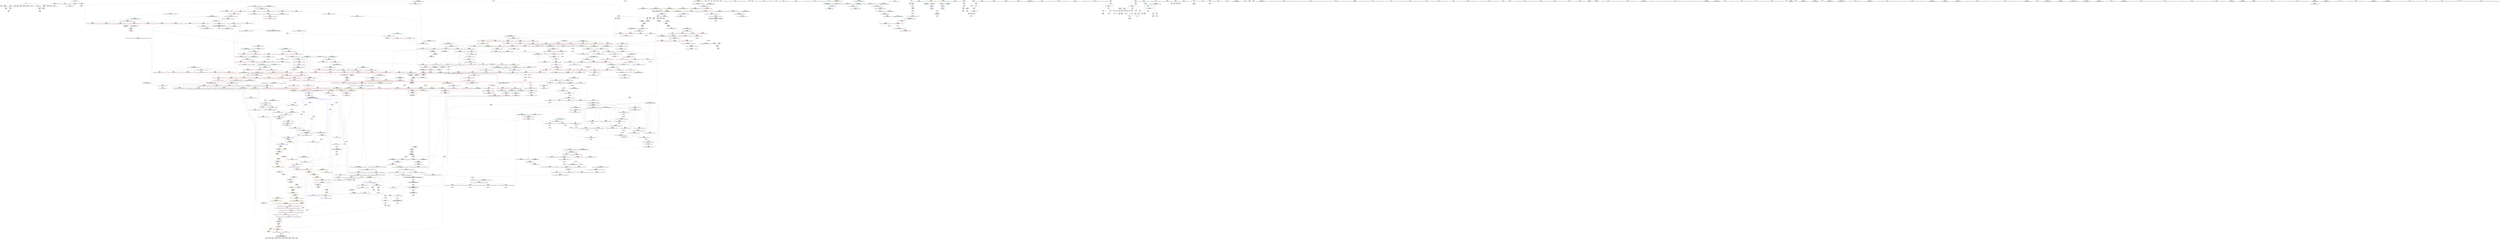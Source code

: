 digraph "SVFG" {
	label="SVFG";

	Node0x563eb05d0450 [shape=record,color=grey,label="{NodeID: 0\nNullPtr}"];
	Node0x563eb05d0450 -> Node0x563eb098bfe0[style=solid];
	Node0x563eb05d0450 -> Node0x563eb098c0e0[style=solid];
	Node0x563eb05d0450 -> Node0x563eb098c1b0[style=solid];
	Node0x563eb05d0450 -> Node0x563eb098c280[style=solid];
	Node0x563eb05d0450 -> Node0x563eb098c350[style=solid];
	Node0x563eb05d0450 -> Node0x563eb098c420[style=solid];
	Node0x563eb05d0450 -> Node0x563eb098c4f0[style=solid];
	Node0x563eb05d0450 -> Node0x563eb098c5c0[style=solid];
	Node0x563eb05d0450 -> Node0x563eb098c690[style=solid];
	Node0x563eb05d0450 -> Node0x563eb09a4220[style=solid];
	Node0x563eb0994200 [shape=record,color=blue,label="{NodeID: 775\n1432\<--1427\n__it.addr\<--__it\n_ZNK9__gnu_cxx5__ops14_Val_less_iterclIiPiEEbRT_T0_\n}"];
	Node0x563eb0994200 -> Node0x563eb09a3d10[style=dashed];
	Node0x563eb098ada0 [shape=record,color=red,label="{NodeID: 443\n656\<--632\n\<--__last.addr\n_ZSt11__make_heapIPiN9__gnu_cxx5__ops15_Iter_less_iterEEvT_S4_RT0_\n}"];
	Node0x563eb098ada0 -> Node0x563eb098e190[style=solid];
	Node0x563eb097e670 [shape=record,color=green,label="{NodeID: 111\n551\<--552\n__first.addr\<--__first.addr_field_insensitive\n_ZSt13__heap_selectIPiN9__gnu_cxx5__ops15_Iter_less_iterEEvT_S4_S4_T0_\n}"];
	Node0x563eb097e670 -> Node0x563eb0989af0[style=solid];
	Node0x563eb097e670 -> Node0x563eb0989bc0[style=solid];
	Node0x563eb097e670 -> Node0x563eb0989c90[style=solid];
	Node0x563eb097e670 -> Node0x563eb09a6200[style=solid];
	Node0x563eb0a811e0 [shape=record,color=black,label="{NodeID: 1661\n107 = PHI()\n}"];
	Node0x563eb09a06a0 [shape=record,color=red,label="{NodeID: 554\n1089\<--1053\n\<--__last.addr\n_ZSt21__unguarded_partitionIPiN9__gnu_cxx5__ops15_Iter_less_iterEET_S4_S4_S4_T0_\n|{<s0>71}}"];
	Node0x563eb09a06a0:s0 -> Node0x563eb0a892d0[style=solid,color=red];
	Node0x563eb09835f0 [shape=record,color=green,label="{NodeID: 222\n1371\<--1372\n__it.addr\<--__it.addr_field_insensitive\n_ZSt12__niter_baseIPiET_S1_\n}"];
	Node0x563eb09835f0 -> Node0x563eb09a3350[style=solid];
	Node0x563eb09835f0 -> Node0x563eb09ab410[style=solid];
	Node0x563eb0a8b590 [shape=record,color=black,label="{NodeID: 1772\n1111 = PHI(1104, )\n0th arg _ZSt4swapIiENSt9enable_ifIXsr6__and_ISt6__not_ISt15__is_tuple_likeIT_EESt21is_move_constructibleIS3_ESt18is_move_assignableIS3_EEE5valueEvE4typeERS3_SC_ }"];
	Node0x563eb0a8b590 -> Node0x563eb09a9870[style=solid];
	Node0x563eb09a6130 [shape=record,color=blue,label="{NodeID: 665\n510\<--526\n__mid\<--add.ptr\n_ZSt27__unguarded_partition_pivotIPiN9__gnu_cxx5__ops15_Iter_less_iterEET_S4_S4_T0_\n}"];
	Node0x563eb09a6130 -> Node0x563eb0989a20[style=dashed];
	Node0x563eb09912e0 [shape=record,color=purple,label="{NodeID: 333\n811\<--808\nadd.ptr2\<--\n_ZSt13__adjust_heapIPiliN9__gnu_cxx5__ops15_Iter_less_iterEEvT_T0_S5_T1_T2_\n|{<s0>48}}"];
	Node0x563eb09912e0:s0 -> Node0x563eb0a87540[style=solid,color=red];
	Node0x563eb097af80 [shape=record,color=green,label="{NodeID: 1\n7\<--1\n__dso_handle\<--dummyObj\nGlob }"];
	Node0x563eb098ae70 [shape=record,color=red,label="{NodeID: 444\n681\<--634\n\<--__comp.addr\n_ZSt11__make_heapIPiN9__gnu_cxx5__ops15_Iter_less_iterEEvT_S4_RT0_\n}"];
	Node0x563eb097e740 [shape=record,color=green,label="{NodeID: 112\n553\<--554\n__middle.addr\<--__middle.addr_field_insensitive\n_ZSt13__heap_selectIPiN9__gnu_cxx5__ops15_Iter_less_iterEEvT_S4_S4_T0_\n}"];
	Node0x563eb097e740 -> Node0x563eb0989d60[style=solid];
	Node0x563eb097e740 -> Node0x563eb0989e30[style=solid];
	Node0x563eb097e740 -> Node0x563eb0989f00[style=solid];
	Node0x563eb097e740 -> Node0x563eb09a62d0[style=solid];
	Node0x563eb0a812b0 [shape=record,color=black,label="{NodeID: 1662\n118 = PHI()\n}"];
	Node0x563eb09a0770 [shape=record,color=red,label="{NodeID: 555\n1063\<--1055\n\<--__pivot.addr\n_ZSt21__unguarded_partitionIPiN9__gnu_cxx5__ops15_Iter_less_iterEET_S4_S4_S4_T0_\n|{<s0>69}}"];
	Node0x563eb09a0770:s0 -> Node0x563eb0a87540[style=solid,color=red];
	Node0x563eb09836c0 [shape=record,color=green,label="{NodeID: 223\n1380\<--1381\n__first.addr\<--__first.addr_field_insensitive\n_ZNSt20__copy_move_backwardILb1ELb1ESt26random_access_iterator_tagE13__copy_move_bIiEEPT_PKS3_S6_S4_\n}"];
	Node0x563eb09836c0 -> Node0x563eb09a3420[style=solid];
	Node0x563eb09836c0 -> Node0x563eb09a34f0[style=solid];
	Node0x563eb09836c0 -> Node0x563eb0993c50[style=solid];
	Node0x563eb0a8b6a0 [shape=record,color=black,label="{NodeID: 1773\n1112 = PHI(1105, )\n1st arg _ZSt4swapIiENSt9enable_ifIXsr6__and_ISt6__not_ISt15__is_tuple_likeIT_EESt21is_move_constructibleIS3_ESt18is_move_assignableIS3_EEE5valueEvE4typeERS3_SC_ }"];
	Node0x563eb0a8b6a0 -> Node0x563eb09a9940[style=solid];
	Node0x563eb09a6200 [shape=record,color=blue,label="{NodeID: 666\n551\<--546\n__first.addr\<--__first\n_ZSt13__heap_selectIPiN9__gnu_cxx5__ops15_Iter_less_iterEEvT_S4_S4_T0_\n}"];
	Node0x563eb09a6200 -> Node0x563eb0989af0[style=dashed];
	Node0x563eb09a6200 -> Node0x563eb0989bc0[style=dashed];
	Node0x563eb09a6200 -> Node0x563eb0989c90[style=dashed];
	Node0x563eb09913b0 [shape=record,color=purple,label="{NodeID: 334\n820\<--818\nadd.ptr3\<--\n_ZSt13__adjust_heapIPiliN9__gnu_cxx5__ops15_Iter_less_iterEEvT_T0_S5_T1_T2_\n|{<s0>49}}"];
	Node0x563eb09913b0:s0 -> Node0x563eb0a8a5c0[style=solid,color=red];
	Node0x563eb097b010 [shape=record,color=green,label="{NodeID: 2\n8\<--1\n.str\<--dummyObj\nGlob }"];
	Node0x563eb098af40 [shape=record,color=red,label="{NodeID: 445\n663\<--636\n\<--__len\n_ZSt11__make_heapIPiN9__gnu_cxx5__ops15_Iter_less_iterEEvT_S4_RT0_\n}"];
	Node0x563eb098af40 -> Node0x563eb0999000[style=solid];
	Node0x563eb097e810 [shape=record,color=green,label="{NodeID: 113\n555\<--556\n__last.addr\<--__last.addr_field_insensitive\n_ZSt13__heap_selectIPiN9__gnu_cxx5__ops15_Iter_less_iterEEvT_S4_S4_T0_\n}"];
	Node0x563eb097e810 -> Node0x563eb0989fd0[style=solid];
	Node0x563eb097e810 -> Node0x563eb09a63a0[style=solid];
	Node0x563eb0a81380 [shape=record,color=black,label="{NodeID: 1663\n201 = PHI()\n}"];
	Node0x563eb09a0840 [shape=record,color=red,label="{NodeID: 556\n1074\<--1055\n\<--__pivot.addr\n_ZSt21__unguarded_partitionIPiN9__gnu_cxx5__ops15_Iter_less_iterEET_S4_S4_S4_T0_\n|{<s0>70}}"];
	Node0x563eb09a0840:s0 -> Node0x563eb0a871c0[style=solid,color=red];
	Node0x563eb0983790 [shape=record,color=green,label="{NodeID: 224\n1382\<--1383\n__last.addr\<--__last.addr_field_insensitive\n_ZNSt20__copy_move_backwardILb1ELb1ESt26random_access_iterator_tagE13__copy_move_bIiEEPT_PKS3_S6_S4_\n}"];
	Node0x563eb0983790 -> Node0x563eb09a35c0[style=solid];
	Node0x563eb0983790 -> Node0x563eb0993d20[style=solid];
	Node0x563eb0a8b7b0 [shape=record,color=black,label="{NodeID: 1774\n874 = PHI(768, )\n0th arg _ZSt4moveIRN9__gnu_cxx5__ops15_Iter_less_iterEEONSt16remove_referenceIT_E4typeEOS5_ }"];
	Node0x563eb0a8b7b0 -> Node0x563eb09a81b0[style=solid];
	Node0x563eb09a62d0 [shape=record,color=blue,label="{NodeID: 667\n553\<--547\n__middle.addr\<--__middle\n_ZSt13__heap_selectIPiN9__gnu_cxx5__ops15_Iter_less_iterEEvT_S4_S4_T0_\n}"];
	Node0x563eb09a62d0 -> Node0x563eb0989d60[style=dashed];
	Node0x563eb09a62d0 -> Node0x563eb0989e30[style=dashed];
	Node0x563eb09a62d0 -> Node0x563eb0989f00[style=dashed];
	Node0x563eb0991480 [shape=record,color=purple,label="{NodeID: 335\n825\<--823\nadd.ptr5\<--\n_ZSt13__adjust_heapIPiliN9__gnu_cxx5__ops15_Iter_less_iterEEvT_T0_S5_T1_T2_\n}"];
	Node0x563eb0991480 -> Node0x563eb09a7da0[style=solid];
	Node0x563eb097b2c0 [shape=record,color=green,label="{NodeID: 3\n10\<--1\n.str.1\<--dummyObj\nGlob }"];
	Node0x563eb098b010 [shape=record,color=red,label="{NodeID: 446\n678\<--636\n\<--__len\n_ZSt11__make_heapIPiN9__gnu_cxx5__ops15_Iter_less_iterEEvT_S4_RT0_\n|{<s0>43}}"];
	Node0x563eb098b010:s0 -> Node0x563eb0a8c4f0[style=solid,color=red];
	Node0x563eb0983c60 [shape=record,color=green,label="{NodeID: 114\n557\<--558\n__i\<--__i_field_insensitive\n_ZSt13__heap_selectIPiN9__gnu_cxx5__ops15_Iter_less_iterEEvT_S4_S4_T0_\n}"];
	Node0x563eb0983c60 -> Node0x563eb098a0a0[style=solid];
	Node0x563eb0983c60 -> Node0x563eb098a170[style=solid];
	Node0x563eb0983c60 -> Node0x563eb098a240[style=solid];
	Node0x563eb0983c60 -> Node0x563eb098a310[style=solid];
	Node0x563eb0983c60 -> Node0x563eb09a6470[style=solid];
	Node0x563eb0983c60 -> Node0x563eb09a6540[style=solid];
	Node0x563eb0a814e0 [shape=record,color=black,label="{NodeID: 1664\n205 = PHI()\n}"];
	Node0x563eb09a0910 [shape=record,color=red,label="{NodeID: 557\n1104\<--1098\n\<--__a.addr\n_ZSt9iter_swapIPiS0_EvT_T0_\n|{<s0>72}}"];
	Node0x563eb09a0910:s0 -> Node0x563eb0a8b590[style=solid,color=red];
	Node0x563eb0983860 [shape=record,color=green,label="{NodeID: 225\n1384\<--1385\n__result.addr\<--__result.addr_field_insensitive\n_ZNSt20__copy_move_backwardILb1ELb1ESt26random_access_iterator_tagE13__copy_move_bIiEEPT_PKS3_S6_S4_\n}"];
	Node0x563eb0983860 -> Node0x563eb09a3690[style=solid];
	Node0x563eb0983860 -> Node0x563eb09a3760[style=solid];
	Node0x563eb0983860 -> Node0x563eb0993df0[style=solid];
	Node0x563eb0a8b8c0 [shape=record,color=black,label="{NodeID: 1775\n1242 = PHI(1180, )\n0th arg _ZSt13move_backwardIPiS0_ET0_T_S2_S1_ }"];
	Node0x563eb0a8b8c0 -> Node0x563eb09aa4a0[style=solid];
	Node0x563eb09a63a0 [shape=record,color=blue,label="{NodeID: 668\n555\<--548\n__last.addr\<--__last\n_ZSt13__heap_selectIPiN9__gnu_cxx5__ops15_Iter_less_iterEEvT_S4_S4_T0_\n}"];
	Node0x563eb09a63a0 -> Node0x563eb0989fd0[style=dashed];
	Node0x563eb0991550 [shape=record,color=purple,label="{NodeID: 336\n847\<--844\nadd.ptr14\<--\n_ZSt13__adjust_heapIPiliN9__gnu_cxx5__ops15_Iter_less_iterEEvT_T0_S5_T1_T2_\n|{<s0>50}}"];
	Node0x563eb0991550:s0 -> Node0x563eb0a8a5c0[style=solid,color=red];
	Node0x563eb097b350 [shape=record,color=green,label="{NodeID: 4\n12\<--1\n.str.2\<--dummyObj\nGlob }"];
	Node0x563eb098b0e0 [shape=record,color=red,label="{NodeID: 447\n669\<--638\n\<--__parent\n_ZSt11__make_heapIPiN9__gnu_cxx5__ops15_Iter_less_iterEEvT_S4_RT0_\n}"];
	Node0x563eb0983cf0 [shape=record,color=green,label="{NodeID: 115\n565\<--566\n_ZSt11__make_heapIPiN9__gnu_cxx5__ops15_Iter_less_iterEEvT_S4_RT0_\<--_ZSt11__make_heapIPiN9__gnu_cxx5__ops15_Iter_less_iterEEvT_S4_RT0__field_insensitive\n}"];
	Node0x563eb0a815e0 [shape=record,color=black,label="{NodeID: 1665\n209 = PHI()\n}"];
	Node0x563eb09a09e0 [shape=record,color=red,label="{NodeID: 558\n1105\<--1100\n\<--__b.addr\n_ZSt9iter_swapIPiS0_EvT_T0_\n|{<s0>72}}"];
	Node0x563eb09a09e0:s0 -> Node0x563eb0a8b6a0[style=solid,color=red];
	Node0x563eb0983930 [shape=record,color=green,label="{NodeID: 226\n1386\<--1387\n_Num\<--_Num_field_insensitive\n_ZNSt20__copy_move_backwardILb1ELb1ESt26random_access_iterator_tagE13__copy_move_bIiEEPT_PKS3_S6_S4_\n}"];
	Node0x563eb0983930 -> Node0x563eb09a3830[style=solid];
	Node0x563eb0983930 -> Node0x563eb09a3900[style=solid];
	Node0x563eb0983930 -> Node0x563eb09a39d0[style=solid];
	Node0x563eb0983930 -> Node0x563eb09a3aa0[style=solid];
	Node0x563eb0983930 -> Node0x563eb0993ec0[style=solid];
	Node0x563eb0a8b9d0 [shape=record,color=black,label="{NodeID: 1776\n1243 = PHI(1181, )\n1st arg _ZSt13move_backwardIPiS0_ET0_T_S2_S1_ }"];
	Node0x563eb0a8b9d0 -> Node0x563eb09aa570[style=solid];
	Node0x563eb09a6470 [shape=record,color=blue,label="{NodeID: 669\n557\<--567\n__i\<--\n_ZSt13__heap_selectIPiN9__gnu_cxx5__ops15_Iter_less_iterEEvT_S4_S4_T0_\n}"];
	Node0x563eb09a6470 -> Node0x563eb09f9a70[style=dashed];
	Node0x563eb0991620 [shape=record,color=purple,label="{NodeID: 337\n852\<--850\nadd.ptr16\<--\n_ZSt13__adjust_heapIPiliN9__gnu_cxx5__ops15_Iter_less_iterEEvT_T0_S5_T1_T2_\n}"];
	Node0x563eb0991620 -> Node0x563eb09a8010[style=solid];
	Node0x563eb097b3e0 [shape=record,color=green,label="{NodeID: 5\n14\<--1\n.str.3\<--dummyObj\nGlob }"];
	Node0x563eb098b1b0 [shape=record,color=red,label="{NodeID: 448\n677\<--638\n\<--__parent\n_ZSt11__make_heapIPiN9__gnu_cxx5__ops15_Iter_less_iterEEvT_S4_RT0_\n|{<s0>43}}"];
	Node0x563eb098b1b0:s0 -> Node0x563eb0a8c3a0[style=solid,color=red];
	Node0x563eb0983db0 [shape=record,color=green,label="{NodeID: 116\n577\<--578\n_ZNK9__gnu_cxx5__ops15_Iter_less_iterclIPiS3_EEbT_T0_\<--_ZNK9__gnu_cxx5__ops15_Iter_less_iterclIPiS3_EEbT_T0__field_insensitive\n}"];
	Node0x563eb0a816e0 [shape=record,color=black,label="{NodeID: 1666\n211 = PHI()\n}"];
	Node0x563eb09a0ab0 [shape=record,color=red,label="{NodeID: 559\n1121\<--1113\n\<--__a.addr\n_ZSt4swapIiENSt9enable_ifIXsr6__and_ISt6__not_ISt15__is_tuple_likeIT_EESt21is_move_constructibleIS3_ESt18is_move_assignableIS3_EEE5valueEvE4typeERS3_SC_\n|{<s0>73}}"];
	Node0x563eb09a0ab0:s0 -> Node0x563eb0a8a5c0[style=solid,color=red];
	Node0x563eb0983a00 [shape=record,color=green,label="{NodeID: 227\n1411\<--1412\nllvm.memmove.p0i8.p0i8.i64\<--llvm.memmove.p0i8.p0i8.i64_field_insensitive\n}"];
	Node0x563eb0a8bae0 [shape=record,color=black,label="{NodeID: 1777\n1244 = PHI(1183, )\n2nd arg _ZSt13move_backwardIPiS0_ET0_T_S2_S1_ }"];
	Node0x563eb0a8bae0 -> Node0x563eb09aa640[style=solid];
	Node0x563eb09a6540 [shape=record,color=blue,label="{NodeID: 670\n557\<--589\n__i\<--incdec.ptr\n_ZSt13__heap_selectIPiN9__gnu_cxx5__ops15_Iter_less_iterEEvT_S4_S4_T0_\n}"];
	Node0x563eb09a6540 -> Node0x563eb09f9a70[style=dashed];
	Node0x563eb09916f0 [shape=record,color=purple,label="{NodeID: 338\n924\<--922\nadd.ptr\<--\n_ZSt11__push_heapIPiliN9__gnu_cxx5__ops14_Iter_less_valEEvT_T0_S5_T1_RT2_\n|{<s0>55}}"];
	Node0x563eb09916f0:s0 -> Node0x563eb0a8bd00[style=solid,color=red];
	Node0x563eb097b470 [shape=record,color=green,label="{NodeID: 6\n17\<--1\n\<--dummyObj\nCan only get source location for instruction, argument, global var or function.}"];
	Node0x563eb098b280 [shape=record,color=red,label="{NodeID: 449\n685\<--638\n\<--__parent\n_ZSt11__make_heapIPiN9__gnu_cxx5__ops15_Iter_less_iterEEvT_S4_RT0_\n}"];
	Node0x563eb098b280 -> Node0x563eb09cd150[style=solid];
	Node0x563eb0983eb0 [shape=record,color=green,label="{NodeID: 117\n584\<--585\n_ZSt10__pop_heapIPiN9__gnu_cxx5__ops15_Iter_less_iterEEvT_S4_S4_RT0_\<--_ZSt10__pop_heapIPiN9__gnu_cxx5__ops15_Iter_less_iterEEvT_S4_S4_RT0__field_insensitive\n}"];
	Node0x563eb0a817e0 [shape=record,color=black,label="{NodeID: 1667\n214 = PHI()\n}"];
	Node0x563eb09a0b80 [shape=record,color=red,label="{NodeID: 560\n1128\<--1113\n\<--__a.addr\n_ZSt4swapIiENSt9enable_ifIXsr6__and_ISt6__not_ISt15__is_tuple_likeIT_EESt21is_move_constructibleIS3_ESt18is_move_assignableIS3_EEE5valueEvE4typeERS3_SC_\n}"];
	Node0x563eb09a0b80 -> Node0x563eb09a9ae0[style=solid];
	Node0x563eb0983b00 [shape=record,color=green,label="{NodeID: 228\n1428\<--1429\nthis.addr\<--this.addr_field_insensitive\n_ZNK9__gnu_cxx5__ops14_Val_less_iterclIiPiEEbRT_T0_\n}"];
	Node0x563eb0983b00 -> Node0x563eb09a3b70[style=solid];
	Node0x563eb0983b00 -> Node0x563eb0994060[style=solid];
	Node0x563eb0a8bbf0 [shape=record,color=black,label="{NodeID: 1778\n956 = PHI(921, )\n0th arg _ZNK9__gnu_cxx5__ops14_Iter_less_valclIPiiEEbT_RT0_ }"];
	Node0x563eb0a8bbf0 -> Node0x563eb09a8b70[style=solid];
	Node0x563eb09a6610 [shape=record,color=blue,label="{NodeID: 671\n597\<--594\n__first.addr\<--__first\n_ZSt11__sort_heapIPiN9__gnu_cxx5__ops15_Iter_less_iterEEvT_S4_RT0_\n}"];
	Node0x563eb09a6610 -> Node0x563eb098a3e0[style=dashed];
	Node0x563eb09a6610 -> Node0x563eb098a4b0[style=dashed];
	Node0x563eb09917c0 [shape=record,color=purple,label="{NodeID: 339\n934\<--932\nadd.ptr1\<--\n_ZSt11__push_heapIPiliN9__gnu_cxx5__ops14_Iter_less_valEEvT_T0_S5_T1_RT2_\n|{<s0>56}}"];
	Node0x563eb09917c0:s0 -> Node0x563eb0a8a5c0[style=solid,color=red];
	Node0x563eb097bcb0 [shape=record,color=green,label="{NodeID: 7\n79\<--1\n\<--dummyObj\nCan only get source location for instruction, argument, global var or function.}"];
	Node0x563eb098b350 [shape=record,color=red,label="{NodeID: 450\n689\<--638\n\<--__parent\n_ZSt11__make_heapIPiN9__gnu_cxx5__ops15_Iter_less_iterEEvT_S4_RT0_\n}"];
	Node0x563eb098b350 -> Node0x563eb0998880[style=solid];
	Node0x563eb0a01670 [shape=record,color=black,label="{NodeID: 1225\nMR_34V_4 = PHI(MR_34V_5, MR_34V_3, )\npts\{65 67 \}\n|{<s0>25}}"];
	Node0x563eb0a01670:s0 -> Node0x563eb0a03e70[style=dashed,color=blue];
	Node0x563eb0983fb0 [shape=record,color=green,label="{NodeID: 118\n597\<--598\n__first.addr\<--__first.addr_field_insensitive\n_ZSt11__sort_heapIPiN9__gnu_cxx5__ops15_Iter_less_iterEEvT_S4_RT0_\n}"];
	Node0x563eb0983fb0 -> Node0x563eb098a3e0[style=solid];
	Node0x563eb0983fb0 -> Node0x563eb098a4b0[style=solid];
	Node0x563eb0983fb0 -> Node0x563eb09a6610[style=solid];
	Node0x563eb0a818b0 [shape=record,color=black,label="{NodeID: 1668\n420 = PHI()\n}"];
	Node0x563eb0a818b0 -> Node0x563eb098d7d0[style=solid];
	Node0x563eb0a818b0 -> Node0x563eb098d8a0[style=solid];
	Node0x563eb09a0c50 [shape=record,color=red,label="{NodeID: 561\n1125\<--1115\n\<--__b.addr\n_ZSt4swapIiENSt9enable_ifIXsr6__and_ISt6__not_ISt15__is_tuple_likeIT_EESt21is_move_constructibleIS3_ESt18is_move_assignableIS3_EEE5valueEvE4typeERS3_SC_\n|{<s0>74}}"];
	Node0x563eb09a0c50:s0 -> Node0x563eb0a8a5c0[style=solid,color=red];
	Node0x563eb0a17ac0 [shape=record,color=yellow,style=double,label="{NodeID: 1336\n34V_1 = ENCHI(MR_34V_0)\npts\{65 67 \}\nFun[_ZSt27__unguarded_partition_pivotIPiN9__gnu_cxx5__ops15_Iter_less_iterEET_S4_S4_T0_]|{<s0>35}}"];
	Node0x563eb0a17ac0:s0 -> Node0x563eb0a161d0[style=dashed,color=red];
	Node0x563eb0983bd0 [shape=record,color=green,label="{NodeID: 229\n1430\<--1431\n__val.addr\<--__val.addr_field_insensitive\n_ZNK9__gnu_cxx5__ops14_Val_less_iterclIiPiEEbRT_T0_\n}"];
	Node0x563eb0983bd0 -> Node0x563eb09a3c40[style=solid];
	Node0x563eb0983bd0 -> Node0x563eb0994130[style=solid];
	Node0x563eb0a8bd00 [shape=record,color=black,label="{NodeID: 1779\n957 = PHI(924, )\n1st arg _ZNK9__gnu_cxx5__ops14_Iter_less_valclIPiiEEbT_RT0_ }"];
	Node0x563eb0a8bd00 -> Node0x563eb09a8c40[style=solid];
	Node0x563eb09a66e0 [shape=record,color=blue,label="{NodeID: 672\n599\<--595\n__last.addr\<--__last\n_ZSt11__sort_heapIPiN9__gnu_cxx5__ops15_Iter_less_iterEEvT_S4_RT0_\n}"];
	Node0x563eb09a66e0 -> Node0x563eb0a01b70[style=dashed];
	Node0x563eb0991890 [shape=record,color=purple,label="{NodeID: 340\n939\<--937\nadd.ptr3\<--\n_ZSt11__push_heapIPiliN9__gnu_cxx5__ops14_Iter_less_valEEvT_T0_S5_T1_RT2_\n}"];
	Node0x563eb0991890 -> Node0x563eb09a8830[style=solid];
	Node0x563eb097bd40 [shape=record,color=green,label="{NodeID: 8\n83\<--1\n\<--dummyObj\nCan only get source location for instruction, argument, global var or function.}"];
	Node0x563eb098b420 [shape=record,color=red,label="{NodeID: 451\n674\<--671\n\<--call\n_ZSt11__make_heapIPiN9__gnu_cxx5__ops15_Iter_less_iterEEvT_S4_RT0_\n}"];
	Node0x563eb098b420 -> Node0x563eb09a6d60[style=solid];
	Node0x563eb0a01b70 [shape=record,color=black,label="{NodeID: 1226\nMR_97V_3 = PHI(MR_97V_4, MR_97V_2, )\npts\{600 \}\n}"];
	Node0x563eb0a01b70 -> Node0x563eb098a580[style=dashed];
	Node0x563eb0a01b70 -> Node0x563eb098a650[style=dashed];
	Node0x563eb0a01b70 -> Node0x563eb09a6880[style=dashed];
	Node0x563eb0984080 [shape=record,color=green,label="{NodeID: 119\n599\<--600\n__last.addr\<--__last.addr_field_insensitive\n_ZSt11__sort_heapIPiN9__gnu_cxx5__ops15_Iter_less_iterEEvT_S4_RT0_\n}"];
	Node0x563eb0984080 -> Node0x563eb098a580[style=solid];
	Node0x563eb0984080 -> Node0x563eb098a650[style=solid];
	Node0x563eb0984080 -> Node0x563eb098a720[style=solid];
	Node0x563eb0984080 -> Node0x563eb098a7f0[style=solid];
	Node0x563eb0984080 -> Node0x563eb09a66e0[style=solid];
	Node0x563eb0984080 -> Node0x563eb09a6880[style=solid];
	Node0x563eb0a81a70 [shape=record,color=black,label="{NodeID: 1669\n334 = PHI(414, )\n}"];
	Node0x563eb0a81a70 -> Node0x563eb099a200[style=solid];
	Node0x563eb09a0d20 [shape=record,color=red,label="{NodeID: 562\n1132\<--1115\n\<--__b.addr\n_ZSt4swapIiENSt9enable_ifIXsr6__and_ISt6__not_ISt15__is_tuple_likeIT_EESt21is_move_constructibleIS3_ESt18is_move_assignableIS3_EEE5valueEvE4typeERS3_SC_\n}"];
	Node0x563eb09a0d20 -> Node0x563eb09a9bb0[style=solid];
	Node0x563eb098be10 [shape=record,color=green,label="{NodeID: 230\n1432\<--1433\n__it.addr\<--__it.addr_field_insensitive\n_ZNK9__gnu_cxx5__ops14_Val_less_iterclIiPiEEbRT_T0_\n}"];
	Node0x563eb098be10 -> Node0x563eb09a3d10[style=solid];
	Node0x563eb098be10 -> Node0x563eb0994200[style=solid];
	Node0x563eb0a8be10 [shape=record,color=black,label="{NodeID: 1780\n958 = PHI(901, )\n2nd arg _ZNK9__gnu_cxx5__ops14_Iter_less_valclIPiiEEbT_RT0_ }"];
	Node0x563eb0a8be10 -> Node0x563eb09a8d10[style=solid];
	Node0x563eb09a67b0 [shape=record,color=blue,label="{NodeID: 673\n601\<--596\n__comp.addr\<--__comp\n_ZSt11__sort_heapIPiN9__gnu_cxx5__ops15_Iter_less_iterEEvT_S4_RT0_\n}"];
	Node0x563eb09a67b0 -> Node0x563eb098a8c0[style=dashed];
	Node0x563eb0991960 [shape=record,color=purple,label="{NodeID: 341\n952\<--950\nadd.ptr7\<--\n_ZSt11__push_heapIPiliN9__gnu_cxx5__ops14_Iter_less_valEEvT_T0_S5_T1_RT2_\n}"];
	Node0x563eb0991960 -> Node0x563eb09a8aa0[style=solid];
	Node0x563eb097bdd0 [shape=record,color=green,label="{NodeID: 9\n87\<--1\n\<--dummyObj\nCan only get source location for instruction, argument, global var or function.|{<s0>4}}"];
	Node0x563eb097bdd0:s0 -> Node0x563eb0a89c30[style=solid,color=red];
	Node0x563eb098b4f0 [shape=record,color=red,label="{NodeID: 452\n680\<--679\n\<--call5\n_ZSt11__make_heapIPiN9__gnu_cxx5__ops15_Iter_less_iterEEvT_S4_RT0_\n|{<s0>43}}"];
	Node0x563eb098b4f0:s0 -> Node0x563eb0a8c640[style=solid,color=red];
	Node0x563eb0a02070 [shape=record,color=black,label="{NodeID: 1227\nMR_34V_2 = PHI(MR_34V_3, MR_34V_1, )\npts\{65 67 \}\n|{<s0>34|<s1>40|<s2>40|<s3>40}}"];
	Node0x563eb0a02070:s0 -> Node0x563eb09b2f30[style=dashed,color=blue];
	Node0x563eb0a02070:s1 -> Node0x563eb099be50[style=dashed,color=red];
	Node0x563eb0a02070:s2 -> Node0x563eb099bf20[style=dashed,color=red];
	Node0x563eb0a02070:s3 -> Node0x563eb09a7580[style=dashed,color=red];
	Node0x563eb0984150 [shape=record,color=green,label="{NodeID: 120\n601\<--602\n__comp.addr\<--__comp.addr_field_insensitive\n_ZSt11__sort_heapIPiN9__gnu_cxx5__ops15_Iter_less_iterEEvT_S4_RT0_\n}"];
	Node0x563eb0984150 -> Node0x563eb098a8c0[style=solid];
	Node0x563eb0984150 -> Node0x563eb09a67b0[style=solid];
	Node0x563eb0a81b70 [shape=record,color=black,label="{NodeID: 1670\n402 = PHI(501, )\n}"];
	Node0x563eb0a81b70 -> Node0x563eb09a5910[style=solid];
	Node0x563eb09a0df0 [shape=record,color=red,label="{NodeID: 563\n1123\<--1122\n\<--call\n_ZSt4swapIiENSt9enable_ifIXsr6__and_ISt6__not_ISt15__is_tuple_likeIT_EESt21is_move_constructibleIS3_ESt18is_move_assignableIS3_EEE5valueEvE4typeERS3_SC_\n}"];
	Node0x563eb09a0df0 -> Node0x563eb09a9a10[style=solid];
	Node0x563eb098bee0 [shape=record,color=green,label="{NodeID: 231\n18\<--1444\n_GLOBAL__sub_I_fuwenjie_0_0.cpp\<--_GLOBAL__sub_I_fuwenjie_0_0.cpp_field_insensitive\n}"];
	Node0x563eb098bee0 -> Node0x563eb09a4120[style=solid];
	Node0x563eb0a8bf20 [shape=record,color=black,label="{NodeID: 1781\n627 = PHI(562, )\n0th arg _ZSt11__make_heapIPiN9__gnu_cxx5__ops15_Iter_less_iterEEvT_S4_RT0_ }"];
	Node0x563eb0a8bf20 -> Node0x563eb09a6950[style=solid];
	Node0x563eb09a6880 [shape=record,color=blue,label="{NodeID: 674\n599\<--617\n__last.addr\<--incdec.ptr\n_ZSt11__sort_heapIPiN9__gnu_cxx5__ops15_Iter_less_iterEEvT_S4_RT0_\n}"];
	Node0x563eb09a6880 -> Node0x563eb098a720[style=dashed];
	Node0x563eb09a6880 -> Node0x563eb098a7f0[style=dashed];
	Node0x563eb09a6880 -> Node0x563eb0a01b70[style=dashed];
	Node0x563eb0991a30 [shape=record,color=purple,label="{NodeID: 342\n1404\<--1401\nadd.ptr\<--\n_ZNSt20__copy_move_backwardILb1ELb1ESt26random_access_iterator_tagE13__copy_move_bIiEEPT_PKS3_S6_S4_\n}"];
	Node0x563eb0991a30 -> Node0x563eb098ee90[style=solid];
	Node0x563eb097be60 [shape=record,color=green,label="{NodeID: 10\n88\<--1\n\<--dummyObj\nCan only get source location for instruction, argument, global var or function.|{<s0>4}}"];
	Node0x563eb097be60:s0 -> Node0x563eb0a89d40[style=solid,color=red];
	Node0x563eb098b5c0 [shape=record,color=red,label="{NodeID: 453\n707\<--698\nthis1\<--this.addr\n_ZNK9__gnu_cxx5__ops15_Iter_less_iterclIPiS3_EEbT_T0_\n}"];
	Node0x563eb0a02570 [shape=record,color=black,label="{NodeID: 1228\nMR_110V_2 = PHI(MR_110V_4, MR_110V_1, )\npts\{639 \}\n}"];
	Node0x563eb0984220 [shape=record,color=green,label="{NodeID: 121\n630\<--631\n__first.addr\<--__first.addr_field_insensitive\n_ZSt11__make_heapIPiN9__gnu_cxx5__ops15_Iter_less_iterEEvT_S4_RT0_\n}"];
	Node0x563eb0984220 -> Node0x563eb098a990[style=solid];
	Node0x563eb0984220 -> Node0x563eb098aa60[style=solid];
	Node0x563eb0984220 -> Node0x563eb098ab30[style=solid];
	Node0x563eb0984220 -> Node0x563eb098ac00[style=solid];
	Node0x563eb0984220 -> Node0x563eb09a6950[style=solid];
	Node0x563eb0a81cb0 [shape=record,color=black,label="{NodeID: 1671\n541 = PHI(1045, )\n}"];
	Node0x563eb0a81cb0 -> Node0x563eb098dd80[style=solid];
	Node0x563eb09a0ec0 [shape=record,color=red,label="{NodeID: 564\n1127\<--1126\n\<--call1\n_ZSt4swapIiENSt9enable_ifIXsr6__and_ISt6__not_ISt15__is_tuple_likeIT_EESt21is_move_constructibleIS3_ESt18is_move_assignableIS3_EEE5valueEvE4typeERS3_SC_\n}"];
	Node0x563eb09a0ec0 -> Node0x563eb09a9ae0[style=solid];
	Node0x563eb098bfe0 [shape=record,color=black,label="{NodeID: 232\n2\<--3\ndummyVal\<--dummyVal\n}"];
	Node0x563eb0a8c030 [shape=record,color=black,label="{NodeID: 1782\n628 = PHI(563, )\n1st arg _ZSt11__make_heapIPiN9__gnu_cxx5__ops15_Iter_less_iterEEvT_S4_RT0_ }"];
	Node0x563eb0a8c030 -> Node0x563eb09a6a20[style=solid];
	Node0x563eb09a6950 [shape=record,color=blue,label="{NodeID: 675\n630\<--627\n__first.addr\<--__first\n_ZSt11__make_heapIPiN9__gnu_cxx5__ops15_Iter_less_iterEEvT_S4_RT0_\n}"];
	Node0x563eb09a6950 -> Node0x563eb098a990[style=dashed];
	Node0x563eb09a6950 -> Node0x563eb098aa60[style=dashed];
	Node0x563eb09a6950 -> Node0x563eb098ab30[style=dashed];
	Node0x563eb09a6950 -> Node0x563eb098ac00[style=dashed];
	Node0x563eb0991b00 [shape=record,color=purple,label="{NodeID: 343\n1417\<--1414\nadd.ptr2\<--\n_ZNSt20__copy_move_backwardILb1ELb1ESt26random_access_iterator_tagE13__copy_move_bIiEEPT_PKS3_S6_S4_\n}"];
	Node0x563eb0991b00 -> Node0x563eb098f030[style=solid];
	Node0x563eb097bf60 [shape=record,color=green,label="{NodeID: 11\n100\<--1\n\<--dummyObj\nCan only get source location for instruction, argument, global var or function.}"];
	Node0x563eb098b690 [shape=record,color=red,label="{NodeID: 454\n708\<--700\n\<--__it1.addr\n_ZNK9__gnu_cxx5__ops15_Iter_less_iterclIPiS3_EEbT_T0_\n}"];
	Node0x563eb098b690 -> Node0x563eb098b830[style=solid];
	Node0x563eb0a02a70 [shape=record,color=black,label="{NodeID: 1229\nMR_112V_2 = PHI(MR_112V_4, MR_112V_1, )\npts\{641 \}\n}"];
	Node0x563eb09842f0 [shape=record,color=green,label="{NodeID: 122\n632\<--633\n__last.addr\<--__last.addr_field_insensitive\n_ZSt11__make_heapIPiN9__gnu_cxx5__ops15_Iter_less_iterEEvT_S4_RT0_\n}"];
	Node0x563eb09842f0 -> Node0x563eb098acd0[style=solid];
	Node0x563eb09842f0 -> Node0x563eb098ada0[style=solid];
	Node0x563eb09842f0 -> Node0x563eb09a6a20[style=solid];
	Node0x563eb0a81df0 [shape=record,color=black,label="{NodeID: 1672\n576 = PHI(694, )\n}"];
	Node0x563eb09a0f90 [shape=record,color=red,label="{NodeID: 565\n1131\<--1130\n\<--call2\n_ZSt4swapIiENSt9enable_ifIXsr6__and_ISt6__not_ISt15__is_tuple_likeIT_EESt21is_move_constructibleIS3_ESt18is_move_assignableIS3_EEE5valueEvE4typeERS3_SC_\n}"];
	Node0x563eb09a0f90 -> Node0x563eb09a9bb0[style=solid];
	Node0x563eb098c0e0 [shape=record,color=black,label="{NodeID: 233\n124\<--3\n\<--dummyVal\nmain\n}"];
	Node0x563eb0a8c140 [shape=record,color=black,label="{NodeID: 1783\n629 = PHI(549, )\n2nd arg _ZSt11__make_heapIPiN9__gnu_cxx5__ops15_Iter_less_iterEEvT_S4_RT0_ }"];
	Node0x563eb0a8c140 -> Node0x563eb09a6af0[style=solid];
	Node0x563eb09a6a20 [shape=record,color=blue,label="{NodeID: 676\n632\<--628\n__last.addr\<--__last\n_ZSt11__make_heapIPiN9__gnu_cxx5__ops15_Iter_less_iterEEvT_S4_RT0_\n}"];
	Node0x563eb09a6a20 -> Node0x563eb098acd0[style=dashed];
	Node0x563eb09a6a20 -> Node0x563eb098ada0[style=dashed];
	Node0x563eb0991bd0 [shape=record,color=red,label="{NodeID: 344\n229\<--46\n\<--retval\nmain\n}"];
	Node0x563eb0991bd0 -> Node0x563eb098d2f0[style=solid];
	Node0x563eb097c060 [shape=record,color=green,label="{NodeID: 12\n170\<--1\n\<--dummyObj\nCan only get source location for instruction, argument, global var or function.|{<s0>47}}"];
	Node0x563eb097c060:s0 -> Node0x563eb0a8c3a0[style=solid,color=red];
	Node0x563eb098b760 [shape=record,color=red,label="{NodeID: 455\n710\<--702\n\<--__it2.addr\n_ZNK9__gnu_cxx5__ops15_Iter_less_iterclIPiS3_EEbT_T0_\n}"];
	Node0x563eb098b760 -> Node0x563eb098b900[style=solid];
	Node0x563eb0a02f70 [shape=record,color=black,label="{NodeID: 1230\nMR_34V_2 = PHI(MR_34V_4, MR_34V_1, )\npts\{65 67 \}\n|{<s0>37}}"];
	Node0x563eb0a02f70:s0 -> Node0x563eb09f9f70[style=dashed,color=blue];
	Node0x563eb09843c0 [shape=record,color=green,label="{NodeID: 123\n634\<--635\n__comp.addr\<--__comp.addr_field_insensitive\n_ZSt11__make_heapIPiN9__gnu_cxx5__ops15_Iter_less_iterEEvT_S4_RT0_\n}"];
	Node0x563eb09843c0 -> Node0x563eb098ae70[style=solid];
	Node0x563eb09843c0 -> Node0x563eb09a6af0[style=solid];
	Node0x563eb0a81f00 [shape=record,color=black,label="{NodeID: 1673\n671 = PHI(756, )\n}"];
	Node0x563eb0a81f00 -> Node0x563eb098b420[style=solid];
	Node0x563eb09a1060 [shape=record,color=red,label="{NodeID: 566\n1159\<--1143\n\<--__first.addr\n_ZSt16__insertion_sortIPiN9__gnu_cxx5__ops15_Iter_less_iterEEvT_S4_T0_\n}"];
	Node0x563eb09a1060 -> Node0x563eb09ccfd0[style=solid];
	Node0x563eb098c1b0 [shape=record,color=black,label="{NodeID: 234\n125\<--3\n\<--dummyVal\nmain\n}"];
	Node0x563eb098c1b0 -> Node0x563eb09a4730[style=solid];
	Node0x563eb0a8c250 [shape=record,color=black,label="{NodeID: 1784\n764 = PHI(676, 744, )\n0th arg _ZSt13__adjust_heapIPiliN9__gnu_cxx5__ops15_Iter_less_iterEEvT_T0_S5_T1_T2_ }"];
	Node0x563eb0a8c250 -> Node0x563eb09a7720[style=solid];
	Node0x563eb09a6af0 [shape=record,color=blue,label="{NodeID: 677\n634\<--629\n__comp.addr\<--__comp\n_ZSt11__make_heapIPiN9__gnu_cxx5__ops15_Iter_less_iterEEvT_S4_RT0_\n}"];
	Node0x563eb09a6af0 -> Node0x563eb098ae70[style=dashed];
	Node0x563eb0991ca0 [shape=record,color=red,label="{NodeID: 345\n103\<--48\n\<--tcase\nmain\n}"];
	Node0x563eb0991ca0 -> Node0x563eb09ce050[style=solid];
	Node0x563eb097c160 [shape=record,color=green,label="{NodeID: 13\n333\<--1\n\<--dummyObj\nCan only get source location for instruction, argument, global var or function.}"];
	Node0x563eb098b830 [shape=record,color=red,label="{NodeID: 456\n709\<--708\n\<--\n_ZNK9__gnu_cxx5__ops15_Iter_less_iterclIPiS3_EEbT_T0_\n}"];
	Node0x563eb098b830 -> Node0x563eb09cce50[style=solid];
	Node0x563eb0a03470 [shape=record,color=black,label="{NodeID: 1231\nMR_108V_2 = PHI(MR_108V_3, MR_108V_1, )\npts\{637 \}\n}"];
	Node0x563eb0984490 [shape=record,color=green,label="{NodeID: 124\n636\<--637\n__len\<--__len_field_insensitive\n_ZSt11__make_heapIPiN9__gnu_cxx5__ops15_Iter_less_iterEEvT_S4_RT0_\n}"];
	Node0x563eb0984490 -> Node0x563eb098af40[style=solid];
	Node0x563eb0984490 -> Node0x563eb098b010[style=solid];
	Node0x563eb0984490 -> Node0x563eb09a6bc0[style=solid];
	Node0x563eb0a82070 [shape=record,color=black,label="{NodeID: 1674\n679 = PHI(756, )\n}"];
	Node0x563eb0a82070 -> Node0x563eb098b4f0[style=solid];
	Node0x563eb09a1130 [shape=record,color=red,label="{NodeID: 567\n1164\<--1143\n\<--__first.addr\n_ZSt16__insertion_sortIPiN9__gnu_cxx5__ops15_Iter_less_iterEEvT_S4_T0_\n}"];
	Node0x563eb09a1130 -> Node0x563eb0990850[style=solid];
	Node0x563eb098c280 [shape=record,color=black,label="{NodeID: 235\n127\<--3\n\<--dummyVal\nmain\n}"];
	Node0x563eb098c280 -> Node0x563eb09a4800[style=solid];
	Node0x563eb0a8c3a0 [shape=record,color=black,label="{NodeID: 1785\n765 = PHI(677, 170, )\n1st arg _ZSt13__adjust_heapIPiliN9__gnu_cxx5__ops15_Iter_less_iterEEvT_T0_S5_T1_T2_ }"];
	Node0x563eb0a8c3a0 -> Node0x563eb09a77f0[style=solid];
	Node0x563eb09a6bc0 [shape=record,color=blue,label="{NodeID: 678\n636\<--661\n__len\<--sub.ptr.div4\n_ZSt11__make_heapIPiN9__gnu_cxx5__ops15_Iter_less_iterEEvT_S4_RT0_\n}"];
	Node0x563eb09a6bc0 -> Node0x563eb098af40[style=dashed];
	Node0x563eb09a6bc0 -> Node0x563eb098b010[style=dashed];
	Node0x563eb09a6bc0 -> Node0x563eb0a03470[style=dashed];
	Node0x563eb0991d70 [shape=record,color=red,label="{NodeID: 346\n233\<--54\nexn\<--exn.slot\nmain\n}"];
	Node0x563eb097c260 [shape=record,color=green,label="{NodeID: 14\n338\<--1\n\<--dummyObj\nCan only get source location for instruction, argument, global var or function.}"];
	Node0x563eb098b900 [shape=record,color=red,label="{NodeID: 457\n711\<--710\n\<--\n_ZNK9__gnu_cxx5__ops15_Iter_less_iterclIPiS3_EEbT_T0_\n}"];
	Node0x563eb098b900 -> Node0x563eb09cce50[style=solid];
	Node0x563eb0a03970 [shape=record,color=black,label="{NodeID: 1232\nMR_34V_6 = PHI(MR_34V_3, MR_34V_2, )\npts\{65 67 \}\n|{<s0>24|<s1>28}}"];
	Node0x563eb0a03970:s0 -> Node0x563eb09b22d0[style=dashed,color=blue];
	Node0x563eb0a03970:s1 -> Node0x563eb0a0df90[style=dashed,color=blue];
	Node0x563eb0984560 [shape=record,color=green,label="{NodeID: 125\n638\<--639\n__parent\<--__parent_field_insensitive\n_ZSt11__make_heapIPiN9__gnu_cxx5__ops15_Iter_less_iterEEvT_S4_RT0_\n}"];
	Node0x563eb0984560 -> Node0x563eb098b0e0[style=solid];
	Node0x563eb0984560 -> Node0x563eb098b1b0[style=solid];
	Node0x563eb0984560 -> Node0x563eb098b280[style=solid];
	Node0x563eb0984560 -> Node0x563eb098b350[style=solid];
	Node0x563eb0984560 -> Node0x563eb09a6c90[style=solid];
	Node0x563eb0984560 -> Node0x563eb09a6e30[style=solid];
	Node0x563eb0a821b0 [shape=record,color=black,label="{NodeID: 1675\n736 = PHI(756, )\n}"];
	Node0x563eb0a821b0 -> Node0x563eb099be50[style=solid];
	Node0x563eb09a1200 [shape=record,color=red,label="{NodeID: 568\n1173\<--1143\n\<--__first.addr\n_ZSt16__insertion_sortIPiN9__gnu_cxx5__ops15_Iter_less_iterEEvT_S4_T0_\n|{<s0>76}}"];
	Node0x563eb09a1200:s0 -> Node0x563eb0a87540[style=solid,color=red];
	Node0x563eb0a18140 [shape=record,color=yellow,style=double,label="{NodeID: 1343\n34V_1 = ENCHI(MR_34V_0)\npts\{65 67 \}\nFun[_ZSt9iter_swapIPiS0_EvT_T0_]|{<s0>72|<s1>72|<s2>72}}"];
	Node0x563eb0a18140:s0 -> Node0x563eb09a0df0[style=dashed,color=red];
	Node0x563eb0a18140:s1 -> Node0x563eb09a0ec0[style=dashed,color=red];
	Node0x563eb0a18140:s2 -> Node0x563eb09a9ae0[style=dashed,color=red];
	Node0x563eb098c350 [shape=record,color=black,label="{NodeID: 236\n130\<--3\n\<--dummyVal\nmain\n}"];
	Node0x563eb0a8c4f0 [shape=record,color=black,label="{NodeID: 1786\n766 = PHI(678, 750, )\n2nd arg _ZSt13__adjust_heapIPiliN9__gnu_cxx5__ops15_Iter_less_iterEEvT_T0_S5_T1_T2_ }"];
	Node0x563eb0a8c4f0 -> Node0x563eb09a78c0[style=solid];
	Node0x563eb09a6c90 [shape=record,color=blue,label="{NodeID: 679\n638\<--665\n__parent\<--div\n_ZSt11__make_heapIPiN9__gnu_cxx5__ops15_Iter_less_iterEEvT_S4_RT0_\n}"];
	Node0x563eb09a6c90 -> Node0x563eb098b0e0[style=dashed];
	Node0x563eb09a6c90 -> Node0x563eb098b1b0[style=dashed];
	Node0x563eb09a6c90 -> Node0x563eb098b280[style=dashed];
	Node0x563eb09a6c90 -> Node0x563eb098b350[style=dashed];
	Node0x563eb09a6c90 -> Node0x563eb09a6e30[style=dashed];
	Node0x563eb09a6c90 -> Node0x563eb0a02570[style=dashed];
	Node0x563eb0991e40 [shape=record,color=red,label="{NodeID: 347\n234\<--56\nsel\<--ehselector.slot\nmain\n}"];
	Node0x563eb09c38b0 [shape=record,color=black,label="{NodeID: 1122\n929 = PHI(930, 925, )\n}"];
	Node0x563eb097c360 [shape=record,color=green,label="{NodeID: 15\n384\<--1\n\<--dummyObj\nCan only get source location for instruction, argument, global var or function.}"];
	Node0x563eb098b9d0 [shape=record,color=red,label="{NodeID: 458\n739\<--719\n\<--__first.addr\n_ZSt10__pop_heapIPiN9__gnu_cxx5__ops15_Iter_less_iterEEvT_S4_S4_RT0_\n|{<s0>45}}"];
	Node0x563eb098b9d0:s0 -> Node0x563eb0a8a5c0[style=solid,color=red];
	Node0x563eb0a03e70 [shape=record,color=black,label="{NodeID: 1233\nMR_34V_4 = PHI(MR_34V_3, MR_34V_1, )\npts\{65 67 \}\n|{<s0>22}}"];
	Node0x563eb0a03e70:s0 -> Node0x563eb09b2170[style=dashed,color=blue];
	Node0x563eb0984630 [shape=record,color=green,label="{NodeID: 126\n640\<--641\n__value\<--__value_field_insensitive\n_ZSt11__make_heapIPiN9__gnu_cxx5__ops15_Iter_less_iterEEvT_S4_RT0_\n|{|<s1>42}}"];
	Node0x563eb0984630 -> Node0x563eb09a6d60[style=solid];
	Node0x563eb0984630:s1 -> Node0x563eb0a8a5c0[style=solid,color=red];
	Node0x563eb0a822f0 [shape=record,color=black,label="{NodeID: 1676\n740 = PHI(756, )\n}"];
	Node0x563eb0a822f0 -> Node0x563eb099bf20[style=solid];
	Node0x563eb09a12d0 [shape=record,color=red,label="{NodeID: 569\n1180\<--1143\n\<--__first.addr\n_ZSt16__insertion_sortIPiN9__gnu_cxx5__ops15_Iter_less_iterEEvT_S4_T0_\n|{<s0>78}}"];
	Node0x563eb09a12d0:s0 -> Node0x563eb0a8b8c0[style=solid,color=red];
	Node0x563eb098c420 [shape=record,color=black,label="{NodeID: 237\n131\<--3\n\<--dummyVal\nmain\n}"];
	Node0x563eb098c420 -> Node0x563eb09a48d0[style=solid];
	Node0x563eb0a8c640 [shape=record,color=black,label="{NodeID: 1787\n767 = PHI(680, 752, )\n3rd arg _ZSt13__adjust_heapIPiliN9__gnu_cxx5__ops15_Iter_less_iterEEvT_T0_S5_T1_T2_ }"];
	Node0x563eb0a8c640 -> Node0x563eb09a7990[style=solid];
	Node0x563eb09a6d60 [shape=record,color=blue,label="{NodeID: 680\n640\<--674\n__value\<--\n_ZSt11__make_heapIPiN9__gnu_cxx5__ops15_Iter_less_iterEEvT_S4_RT0_\n}"];
	Node0x563eb09a6d60 -> Node0x563eb098b420[style=dashed];
	Node0x563eb09a6d60 -> Node0x563eb098b4f0[style=dashed];
	Node0x563eb09a6d60 -> Node0x563eb09a6d60[style=dashed];
	Node0x563eb09a6d60 -> Node0x563eb0a02a70[style=dashed];
	Node0x563eb0991f10 [shape=record,color=red,label="{NodeID: 348\n102\<--58\n\<--tind\nmain\n}"];
	Node0x563eb0991f10 -> Node0x563eb09ce050[style=solid];
	Node0x563eb09c3a40 [shape=record,color=grey,label="{NodeID: 1123\n944 = Binary(943, 614, )\n}"];
	Node0x563eb09c3a40 -> Node0x563eb09c3ec0[style=solid];
	Node0x563eb097c460 [shape=record,color=green,label="{NodeID: 16\n398\<--1\n\<--dummyObj\nCan only get source location for instruction, argument, global var or function.}"];
	Node0x563eb098baa0 [shape=record,color=red,label="{NodeID: 459\n744\<--719\n\<--__first.addr\n_ZSt10__pop_heapIPiN9__gnu_cxx5__ops15_Iter_less_iterEEvT_S4_S4_RT0_\n|{<s0>47}}"];
	Node0x563eb098baa0:s0 -> Node0x563eb0a8c250[style=solid,color=red];
	Node0x563eb0984700 [shape=record,color=green,label="{NodeID: 127\n642\<--643\nagg.tmp\<--agg.tmp_field_insensitive\n_ZSt11__make_heapIPiN9__gnu_cxx5__ops15_Iter_less_iterEEvT_S4_RT0_\n}"];
	Node0x563eb0a82430 [shape=record,color=black,label="{NodeID: 1677\n751 = PHI(756, )\n}"];
	Node0x563eb0a82430 -> Node0x563eb099bff0[style=solid];
	Node0x563eb09a13a0 [shape=record,color=red,label="{NodeID: 570\n1189\<--1143\n\<--__first.addr\n_ZSt16__insertion_sortIPiN9__gnu_cxx5__ops15_Iter_less_iterEEvT_S4_T0_\n}"];
	Node0x563eb09a13a0 -> Node0x563eb09a9fc0[style=solid];
	Node0x563eb098c4f0 [shape=record,color=black,label="{NodeID: 238\n133\<--3\n\<--dummyVal\nmain\n}"];
	Node0x563eb098c4f0 -> Node0x563eb09a49a0[style=solid];
	Node0x563eb0a8c790 [shape=record,color=black,label="{NodeID: 1788\n1139 = PHI(454, 467, )\n0th arg _ZSt16__insertion_sortIPiN9__gnu_cxx5__ops15_Iter_less_iterEEvT_S4_T0_ }"];
	Node0x563eb0a8c790 -> Node0x563eb09a9c80[style=solid];
	Node0x563eb09a6e30 [shape=record,color=blue,label="{NodeID: 681\n638\<--690\n__parent\<--dec\n_ZSt11__make_heapIPiN9__gnu_cxx5__ops15_Iter_less_iterEEvT_S4_RT0_\n}"];
	Node0x563eb09a6e30 -> Node0x563eb098b0e0[style=dashed];
	Node0x563eb09a6e30 -> Node0x563eb098b1b0[style=dashed];
	Node0x563eb09a6e30 -> Node0x563eb098b280[style=dashed];
	Node0x563eb09a6e30 -> Node0x563eb098b350[style=dashed];
	Node0x563eb09a6e30 -> Node0x563eb09a6e30[style=dashed];
	Node0x563eb09a6e30 -> Node0x563eb0a02570[style=dashed];
	Node0x563eb0991fe0 [shape=record,color=red,label="{NodeID: 349\n204\<--58\n\<--tind\nmain\n}"];
	Node0x563eb09c3bc0 [shape=record,color=grey,label="{NodeID: 1124\n450 = Binary(448, 449, )\n}"];
	Node0x563eb09c3bc0 -> Node0x563eb09c41c0[style=solid];
	Node0x563eb097c560 [shape=record,color=green,label="{NodeID: 17\n421\<--1\n\<--dummyObj\nCan only get source location for instruction, argument, global var or function.}"];
	Node0x563eb098bb70 [shape=record,color=red,label="{NodeID: 460\n746\<--719\n\<--__first.addr\n_ZSt10__pop_heapIPiN9__gnu_cxx5__ops15_Iter_less_iterEEvT_S4_S4_RT0_\n}"];
	Node0x563eb098bb70 -> Node0x563eb098e4d0[style=solid];
	Node0x563eb09847d0 [shape=record,color=green,label="{NodeID: 128\n672\<--673\n_ZSt4moveIRiEONSt16remove_referenceIT_E4typeEOS2_\<--_ZSt4moveIRiEONSt16remove_referenceIT_E4typeEOS2__field_insensitive\n}"];
	Node0x563eb0a82570 [shape=record,color=black,label="{NodeID: 1678\n812 = PHI(694, )\n}"];
	Node0x563eb09a1470 [shape=record,color=red,label="{NodeID: 571\n1160\<--1145\n\<--__last.addr\n_ZSt16__insertion_sortIPiN9__gnu_cxx5__ops15_Iter_less_iterEEvT_S4_T0_\n}"];
	Node0x563eb09a1470 -> Node0x563eb09ccfd0[style=solid];
	Node0x563eb098c5c0 [shape=record,color=black,label="{NodeID: 239\n235\<--3\nlpad.val\<--dummyVal\nmain\n}"];
	Node0x563eb0a8c8e0 [shape=record,color=black,label="{NodeID: 1789\n1140 = PHI(456, 468, )\n1st arg _ZSt16__insertion_sortIPiN9__gnu_cxx5__ops15_Iter_less_iterEEvT_S4_T0_ }"];
	Node0x563eb0a8c8e0 -> Node0x563eb09a9d50[style=solid];
	Node0x563eb09a6f00 [shape=record,color=blue,label="{NodeID: 682\n698\<--695\nthis.addr\<--this\n_ZNK9__gnu_cxx5__ops15_Iter_less_iterclIPiS3_EEbT_T0_\n}"];
	Node0x563eb09a6f00 -> Node0x563eb098b5c0[style=dashed];
	Node0x563eb09920b0 [shape=record,color=red,label="{NodeID: 350\n220\<--58\n\<--tind\nmain\n}"];
	Node0x563eb09920b0 -> Node0x563eb0998280[style=solid];
	Node0x563eb09c3d40 [shape=record,color=grey,label="{NodeID: 1125\n749 = Binary(747, 748, )\n}"];
	Node0x563eb09c3d40 -> Node0x563eb09c4040[style=solid];
	Node0x563eb097c660 [shape=record,color=green,label="{NodeID: 18\n427\<--1\n\<--dummyObj\nCan only get source location for instruction, argument, global var or function.}"];
	Node0x563eb098bc40 [shape=record,color=red,label="{NodeID: 461\n745\<--721\n\<--__last.addr\n_ZSt10__pop_heapIPiN9__gnu_cxx5__ops15_Iter_less_iterEEvT_S4_S4_RT0_\n}"];
	Node0x563eb098bc40 -> Node0x563eb098e400[style=solid];
	Node0x563eb09848d0 [shape=record,color=green,label="{NodeID: 129\n683\<--684\n_ZSt13__adjust_heapIPiliN9__gnu_cxx5__ops15_Iter_less_iterEEvT_T0_S5_T1_T2_\<--_ZSt13__adjust_heapIPiliN9__gnu_cxx5__ops15_Iter_less_iterEEvT_T0_S5_T1_T2__field_insensitive\n}"];
	Node0x563eb0a82680 [shape=record,color=black,label="{NodeID: 1679\n821 = PHI(756, )\n}"];
	Node0x563eb0a82680 -> Node0x563eb099d780[style=solid];
	Node0x563eb09a1540 [shape=record,color=red,label="{NodeID: 572\n1169\<--1145\n\<--__last.addr\n_ZSt16__insertion_sortIPiN9__gnu_cxx5__ops15_Iter_less_iterEEvT_S4_T0_\n}"];
	Node0x563eb09a1540 -> Node0x563eb09cec50[style=solid];
	Node0x563eb098c690 [shape=record,color=black,label="{NodeID: 240\n236\<--3\nlpad.val57\<--dummyVal\nmain\n}"];
	Node0x563eb0a8ca30 [shape=record,color=black,label="{NodeID: 1790\n1314 = PHI(1255, )\n0th arg _ZSt23__copy_move_backward_a2ILb1EPiS0_ET1_T0_S2_S1_ }"];
	Node0x563eb0a8ca30 -> Node0x563eb09aad90[style=solid];
	Node0x563eb09a6fd0 [shape=record,color=blue,label="{NodeID: 683\n700\<--696\n__it1.addr\<--__it1\n_ZNK9__gnu_cxx5__ops15_Iter_less_iterclIPiS3_EEbT_T0_\n}"];
	Node0x563eb09a6fd0 -> Node0x563eb098b690[style=dashed];
	Node0x563eb0992180 [shape=record,color=red,label="{NodeID: 351\n111\<--68\n\<--n\nmain\n}"];
	Node0x563eb0992180 -> Node0x563eb09cded0[style=solid];
	Node0x563eb09c3ec0 [shape=record,color=grey,label="{NodeID: 1126\n945 = Binary(944, 338, )\n}"];
	Node0x563eb09c3ec0 -> Node0x563eb09a89d0[style=solid];
	Node0x563eb097c760 [shape=record,color=green,label="{NodeID: 19\n614\<--1\n\<--dummyObj\nCan only get source location for instruction, argument, global var or function.}"];
	Node0x563eb098bd10 [shape=record,color=red,label="{NodeID: 462\n735\<--723\n\<--__result.addr\n_ZSt10__pop_heapIPiN9__gnu_cxx5__ops15_Iter_less_iterEEvT_S4_S4_RT0_\n|{<s0>44}}"];
	Node0x563eb098bd10:s0 -> Node0x563eb0a8a5c0[style=solid,color=red];
	Node0x563eb0a05270 [shape=record,color=black,label="{NodeID: 1237\nMR_34V_3 = PHI(MR_34V_6, MR_34V_1, )\npts\{65 67 \}\n|{|<s2>76|<s3>78|<s4>81|<s5>81}}"];
	Node0x563eb0a05270 -> Node0x563eb09a1bc0[style=dashed];
	Node0x563eb0a05270 -> Node0x563eb09fd070[style=dashed];
	Node0x563eb0a05270:s2 -> Node0x563eb0a164a0[style=dashed,color=red];
	Node0x563eb0a05270:s3 -> Node0x563eb0a1b310[style=dashed,color=red];
	Node0x563eb0a05270:s4 -> Node0x563eb09a2b30[style=dashed,color=red];
	Node0x563eb0a05270:s5 -> Node0x563eb0a11190[style=dashed,color=red];
	Node0x563eb09849d0 [shape=record,color=green,label="{NodeID: 130\n698\<--699\nthis.addr\<--this.addr_field_insensitive\n_ZNK9__gnu_cxx5__ops15_Iter_less_iterclIPiS3_EEbT_T0_\n}"];
	Node0x563eb09849d0 -> Node0x563eb098b5c0[style=solid];
	Node0x563eb09849d0 -> Node0x563eb09a6f00[style=solid];
	Node0x563eb0a827f0 [shape=record,color=black,label="{NodeID: 1680\n848 = PHI(756, )\n}"];
	Node0x563eb0a827f0 -> Node0x563eb099d850[style=solid];
	Node0x563eb09a1610 [shape=record,color=red,label="{NodeID: 573\n1168\<--1147\n\<--__i\n_ZSt16__insertion_sortIPiN9__gnu_cxx5__ops15_Iter_less_iterEEvT_S4_T0_\n}"];
	Node0x563eb09a1610 -> Node0x563eb09cec50[style=solid];
	Node0x563eb098c760 [shape=record,color=black,label="{NodeID: 241\n29\<--30\n\<--_ZNSt8ios_base4InitD1Ev\nCan only get source location for instruction, argument, global var or function.}"];
	Node0x563eb0a8cb40 [shape=record,color=black,label="{NodeID: 1791\n1315 = PHI(1259, )\n1st arg _ZSt23__copy_move_backward_a2ILb1EPiS0_ET1_T0_S2_S1_ }"];
	Node0x563eb0a8cb40 -> Node0x563eb09aae60[style=solid];
	Node0x563eb09a70a0 [shape=record,color=blue,label="{NodeID: 684\n702\<--697\n__it2.addr\<--__it2\n_ZNK9__gnu_cxx5__ops15_Iter_less_iterclIPiS3_EEbT_T0_\n}"];
	Node0x563eb09a70a0 -> Node0x563eb098b760[style=dashed];
	Node0x563eb0992250 [shape=record,color=red,label="{NodeID: 352\n142\<--68\n\<--n\nmain\n}"];
	Node0x563eb0992250 -> Node0x563eb09ce4d0[style=solid];
	Node0x563eb09c4040 [shape=record,color=grey,label="{NodeID: 1127\n750 = Binary(749, 333, )\n|{<s0>47}}"];
	Node0x563eb09c4040:s0 -> Node0x563eb0a8c4f0[style=solid,color=red];
	Node0x563eb097c860 [shape=record,color=green,label="{NodeID: 20\n930\<--1\n\<--dummyObj\nCan only get source location for instruction, argument, global var or function.}"];
	Node0x563eb099bcb0 [shape=record,color=red,label="{NodeID: 463\n742\<--723\n\<--__result.addr\n_ZSt10__pop_heapIPiN9__gnu_cxx5__ops15_Iter_less_iterEEvT_S4_S4_RT0_\n}"];
	Node0x563eb099bcb0 -> Node0x563eb09a7580[style=solid];
	Node0x563eb0a05770 [shape=record,color=black,label="{NodeID: 1238\nMR_175V_4 = PHI(MR_175V_5, MR_175V_3, )\npts\{1052 \}\n}"];
	Node0x563eb0a05770 -> Node0x563eb099fe80[style=dashed];
	Node0x563eb0a05770 -> Node0x563eb099ff50[style=dashed];
	Node0x563eb0a05770 -> Node0x563eb09a0020[style=dashed];
	Node0x563eb0a05770 -> Node0x563eb09a00f0[style=dashed];
	Node0x563eb0a05770 -> Node0x563eb09a01c0[style=dashed];
	Node0x563eb0a05770 -> Node0x563eb09a0290[style=dashed];
	Node0x563eb0a05770 -> Node0x563eb09a9390[style=dashed];
	Node0x563eb0a05770 -> Node0x563eb09a9600[style=dashed];
	Node0x563eb0984aa0 [shape=record,color=green,label="{NodeID: 131\n700\<--701\n__it1.addr\<--__it1.addr_field_insensitive\n_ZNK9__gnu_cxx5__ops15_Iter_less_iterclIPiS3_EEbT_T0_\n}"];
	Node0x563eb0984aa0 -> Node0x563eb098b690[style=solid];
	Node0x563eb0984aa0 -> Node0x563eb09a6fd0[style=solid];
	Node0x563eb0a82930 [shape=record,color=black,label="{NodeID: 1681\n858 = PHI(873, )\n}"];
	Node0x563eb09a16e0 [shape=record,color=red,label="{NodeID: 574\n1172\<--1147\n\<--__i\n_ZSt16__insertion_sortIPiN9__gnu_cxx5__ops15_Iter_less_iterEEvT_S4_T0_\n|{<s0>76}}"];
	Node0x563eb09a16e0:s0 -> Node0x563eb0a871c0[style=solid,color=red];
	Node0x563eb098c860 [shape=record,color=black,label="{NodeID: 242\n95\<--50\n\<--fin\nmain\n}"];
	Node0x563eb0a8cc50 [shape=record,color=black,label="{NodeID: 1792\n1316 = PHI(1260, )\n2nd arg _ZSt23__copy_move_backward_a2ILb1EPiS0_ET1_T0_S2_S1_ }"];
	Node0x563eb0a8cc50 -> Node0x563eb09aaf30[style=solid];
	Node0x563eb09a7170 [shape=record,color=blue,label="{NodeID: 685\n719\<--715\n__first.addr\<--__first\n_ZSt10__pop_heapIPiN9__gnu_cxx5__ops15_Iter_less_iterEEvT_S4_S4_RT0_\n}"];
	Node0x563eb09a7170 -> Node0x563eb098b9d0[style=dashed];
	Node0x563eb09a7170 -> Node0x563eb098baa0[style=dashed];
	Node0x563eb09a7170 -> Node0x563eb098bb70[style=dashed];
	Node0x563eb0992320 [shape=record,color=red,label="{NodeID: 353\n157\<--68\n\<--n\nmain\n}"];
	Node0x563eb0992320 -> Node0x563eb098ce10[style=solid];
	Node0x563eb09c41c0 [shape=record,color=grey,label="{NodeID: 1128\n451 = Binary(450, 333, )\n}"];
	Node0x563eb09c41c0 -> Node0x563eb09cccd0[style=solid];
	Node0x563eb097c960 [shape=record,color=green,label="{NodeID: 21\n1361\<--1\n\<--dummyObj\nCan only get source location for instruction, argument, global var or function.}"];
	Node0x563eb099bd80 [shape=record,color=red,label="{NodeID: 464\n753\<--725\n\<--__comp.addr\n_ZSt10__pop_heapIPiN9__gnu_cxx5__ops15_Iter_less_iterEEvT_S4_S4_RT0_\n}"];
	Node0x563eb0984b70 [shape=record,color=green,label="{NodeID: 132\n702\<--703\n__it2.addr\<--__it2.addr_field_insensitive\n_ZNK9__gnu_cxx5__ops15_Iter_less_iterclIPiS3_EEbT_T0_\n}"];
	Node0x563eb0984b70 -> Node0x563eb098b760[style=solid];
	Node0x563eb0984b70 -> Node0x563eb09a70a0[style=solid];
	Node0x563eb0a82a40 [shape=record,color=black,label="{NodeID: 1682\n867 = PHI(756, )\n}"];
	Node0x563eb0a82a40 -> Node0x563eb099d920[style=solid];
	Node0x563eb09a17b0 [shape=record,color=red,label="{NodeID: 575\n1176\<--1147\n\<--__i\n_ZSt16__insertion_sortIPiN9__gnu_cxx5__ops15_Iter_less_iterEEvT_S4_T0_\n|{<s0>77}}"];
	Node0x563eb09a17b0:s0 -> Node0x563eb0a8a5c0[style=solid,color=red];
	Node0x563eb0a187c0 [shape=record,color=yellow,style=double,label="{NodeID: 1350\n228V_1 = ENCHI(MR_228V_0)\npts\{641 728 777 902 1118 1150 \}\nFun[_ZSt25__unguarded_linear_insertIPiN9__gnu_cxx5__ops14_Val_less_iterEEvT_T0_]}"];
	Node0x563eb0a187c0 -> Node0x563eb09a2b30[style=dashed];
	Node0x563eb0a187c0 -> Node0x563eb09a2c00[style=dashed];
	Node0x563eb0a187c0 -> Node0x563eb09a2cd0[style=dashed];
	Node0x563eb098c930 [shape=record,color=black,label="{NodeID: 243\n106\<--50\n\<--fin\nmain\n}"];
	Node0x563eb09a7240 [shape=record,color=blue,label="{NodeID: 686\n721\<--716\n__last.addr\<--__last\n_ZSt10__pop_heapIPiN9__gnu_cxx5__ops15_Iter_less_iterEEvT_S4_S4_RT0_\n}"];
	Node0x563eb09a7240 -> Node0x563eb098bc40[style=dashed];
	Node0x563eb09923f0 [shape=record,color=red,label="{NodeID: 354\n165\<--68\n\<--n\nmain\n}"];
	Node0x563eb09923f0 -> Node0x563eb098cee0[style=solid];
	Node0x563eb0997c80 [shape=record,color=grey,label="{NodeID: 1129\n190 = Binary(181, 189, )\n}"];
	Node0x563eb0997c80 -> Node0x563eb0997f80[style=solid];
	Node0x563eb097ca60 [shape=record,color=green,label="{NodeID: 22\n4\<--6\n_ZStL8__ioinit\<--_ZStL8__ioinit_field_insensitive\nGlob }"];
	Node0x563eb097ca60 -> Node0x563eb098f1d0[style=solid];
	Node0x563eb099be50 [shape=record,color=red,label="{NodeID: 465\n737\<--736\n\<--call\n_ZSt10__pop_heapIPiN9__gnu_cxx5__ops15_Iter_less_iterEEvT_S4_S4_RT0_\n}"];
	Node0x563eb099be50 -> Node0x563eb09a74b0[style=solid];
	Node0x563eb0984c40 [shape=record,color=green,label="{NodeID: 133\n719\<--720\n__first.addr\<--__first.addr_field_insensitive\n_ZSt10__pop_heapIPiN9__gnu_cxx5__ops15_Iter_less_iterEEvT_S4_S4_RT0_\n}"];
	Node0x563eb0984c40 -> Node0x563eb098b9d0[style=solid];
	Node0x563eb0984c40 -> Node0x563eb098baa0[style=solid];
	Node0x563eb0984c40 -> Node0x563eb098bb70[style=solid];
	Node0x563eb0984c40 -> Node0x563eb09a7170[style=solid];
	Node0x563eb0a82bb0 [shape=record,color=black,label="{NodeID: 1683\n925 = PHI(955, )\n}"];
	Node0x563eb0a82bb0 -> Node0x563eb09c38b0[style=solid];
	Node0x563eb09a1880 [shape=record,color=red,label="{NodeID: 576\n1181\<--1147\n\<--__i\n_ZSt16__insertion_sortIPiN9__gnu_cxx5__ops15_Iter_less_iterEEvT_S4_T0_\n|{<s0>78}}"];
	Node0x563eb09a1880:s0 -> Node0x563eb0a8b9d0[style=solid,color=red];
	Node0x563eb098ca00 [shape=record,color=black,label="{NodeID: 244\n114\<--50\n\<--fin\nmain\n}"];
	Node0x563eb09a7310 [shape=record,color=blue,label="{NodeID: 687\n723\<--717\n__result.addr\<--__result\n_ZSt10__pop_heapIPiN9__gnu_cxx5__ops15_Iter_less_iterEEvT_S4_S4_RT0_\n}"];
	Node0x563eb09a7310 -> Node0x563eb098bd10[style=dashed];
	Node0x563eb09a7310 -> Node0x563eb099bcb0[style=dashed];
	Node0x563eb09924c0 [shape=record,color=red,label="{NodeID: 355\n174\<--68\n\<--n\nmain\n}"];
	Node0x563eb09924c0 -> Node0x563eb09cd450[style=solid];
	Node0x563eb0997e00 [shape=record,color=grey,label="{NodeID: 1130\n196 = Binary(195, 100, )\n}"];
	Node0x563eb0997e00 -> Node0x563eb09a4e80[style=solid];
	Node0x563eb097cb60 [shape=record,color=green,label="{NodeID: 23\n16\<--20\nllvm.global_ctors\<--llvm.global_ctors_field_insensitive\nGlob }"];
	Node0x563eb097cb60 -> Node0x563eb098f5e0[style=solid];
	Node0x563eb097cb60 -> Node0x563eb098f6e0[style=solid];
	Node0x563eb097cb60 -> Node0x563eb098f7e0[style=solid];
	Node0x563eb099bf20 [shape=record,color=red,label="{NodeID: 466\n741\<--740\n\<--call1\n_ZSt10__pop_heapIPiN9__gnu_cxx5__ops15_Iter_less_iterEEvT_S4_S4_RT0_\n}"];
	Node0x563eb099bf20 -> Node0x563eb09a7580[style=solid];
	Node0x563eb0a06670 [shape=record,color=black,label="{NodeID: 1241\nMR_34V_2 = PHI(MR_34V_3, MR_34V_1, )\npts\{65 67 \}\n|{|<s5>48}}"];
	Node0x563eb0a06670 -> Node0x563eb099d780[style=dashed];
	Node0x563eb0a06670 -> Node0x563eb099d850[style=dashed];
	Node0x563eb0a06670 -> Node0x563eb09a7da0[style=dashed];
	Node0x563eb0a06670 -> Node0x563eb09a8010[style=dashed];
	Node0x563eb0a06670 -> Node0x563eb0a10290[style=dashed];
	Node0x563eb0a06670:s5 -> Node0x563eb0a164a0[style=dashed,color=red];
	Node0x563eb0984d10 [shape=record,color=green,label="{NodeID: 134\n721\<--722\n__last.addr\<--__last.addr_field_insensitive\n_ZSt10__pop_heapIPiN9__gnu_cxx5__ops15_Iter_less_iterEEvT_S4_S4_RT0_\n}"];
	Node0x563eb0984d10 -> Node0x563eb098bc40[style=solid];
	Node0x563eb0984d10 -> Node0x563eb09a7240[style=solid];
	Node0x563eb0a82cf0 [shape=record,color=black,label="{NodeID: 1684\n935 = PHI(756, )\n}"];
	Node0x563eb0a82cf0 -> Node0x563eb099e6f0[style=solid];
	Node0x563eb09a1950 [shape=record,color=red,label="{NodeID: 577\n1182\<--1147\n\<--__i\n_ZSt16__insertion_sortIPiN9__gnu_cxx5__ops15_Iter_less_iterEEvT_S4_T0_\n}"];
	Node0x563eb09a1950 -> Node0x563eb0990920[style=solid];
	Node0x563eb098cad0 [shape=record,color=black,label="{NodeID: 245\n145\<--50\n\<--fin\nmain\n}"];
	Node0x563eb09a73e0 [shape=record,color=blue,label="{NodeID: 688\n725\<--718\n__comp.addr\<--__comp\n_ZSt10__pop_heapIPiN9__gnu_cxx5__ops15_Iter_less_iterEEvT_S4_S4_RT0_\n}"];
	Node0x563eb09a73e0 -> Node0x563eb099bd80[style=dashed];
	Node0x563eb0992590 [shape=record,color=red,label="{NodeID: 356\n182\<--68\n\<--n\nmain\n}"];
	Node0x563eb0992590 -> Node0x563eb0999180[style=solid];
	Node0x563eb0997f80 [shape=record,color=grey,label="{NodeID: 1131\n192 = Binary(191, 190, )\n}"];
	Node0x563eb0997f80 -> Node0x563eb09a4db0[style=solid];
	Node0x563eb097cc60 [shape=record,color=green,label="{NodeID: 24\n21\<--22\n__cxx_global_var_init\<--__cxx_global_var_init_field_insensitive\n}"];
	Node0x563eb099bff0 [shape=record,color=red,label="{NodeID: 467\n752\<--751\n\<--call2\n_ZSt10__pop_heapIPiN9__gnu_cxx5__ops15_Iter_less_iterEEvT_S4_S4_RT0_\n|{<s0>47}}"];
	Node0x563eb099bff0:s0 -> Node0x563eb0a8c640[style=solid,color=red];
	Node0x563eb0a06b70 [shape=record,color=black,label="{NodeID: 1242\nMR_34V_3 = PHI(MR_34V_2, MR_34V_1, )\npts\{65 67 \}\n|{<s0>95}}"];
	Node0x563eb0a06b70:s0 -> Node0x563eb0a09070[style=dashed,color=blue];
	Node0x563eb0984de0 [shape=record,color=green,label="{NodeID: 135\n723\<--724\n__result.addr\<--__result.addr_field_insensitive\n_ZSt10__pop_heapIPiN9__gnu_cxx5__ops15_Iter_less_iterEEvT_S4_S4_RT0_\n}"];
	Node0x563eb0984de0 -> Node0x563eb098bd10[style=solid];
	Node0x563eb0984de0 -> Node0x563eb099bcb0[style=solid];
	Node0x563eb0984de0 -> Node0x563eb09a7310[style=solid];
	Node0x563eb0a82e30 [shape=record,color=black,label="{NodeID: 1685\n948 = PHI(756, )\n}"];
	Node0x563eb0a82e30 -> Node0x563eb099e7c0[style=solid];
	Node0x563eb09a1a20 [shape=record,color=red,label="{NodeID: 578\n1192\<--1147\n\<--__i\n_ZSt16__insertion_sortIPiN9__gnu_cxx5__ops15_Iter_less_iterEEvT_S4_T0_\n|{<s0>81}}"];
	Node0x563eb09a1a20:s0 -> Node0x563eb0a89590[style=solid,color=red];
	Node0x563eb098cba0 [shape=record,color=black,label="{NodeID: 246\n199\<--52\n\<--fout\nmain\n}"];
	Node0x563eb09a74b0 [shape=record,color=blue,label="{NodeID: 689\n727\<--737\n__value\<--\n_ZSt10__pop_heapIPiN9__gnu_cxx5__ops15_Iter_less_iterEEvT_S4_S4_RT0_\n}"];
	Node0x563eb09a74b0 -> Node0x563eb099bf20[style=dashed];
	Node0x563eb09a74b0 -> Node0x563eb099bff0[style=dashed];
	Node0x563eb0992660 [shape=record,color=red,label="{NodeID: 357\n110\<--70\n\<--i7\nmain\n}"];
	Node0x563eb0992660 -> Node0x563eb09cded0[style=solid];
	Node0x563eb0998100 [shape=record,color=grey,label="{NodeID: 1132\n651 = Binary(649, 650, )\n}"];
	Node0x563eb0998100 -> Node0x563eb0998a00[style=solid];
	Node0x563eb097cd60 [shape=record,color=green,label="{NodeID: 25\n25\<--26\n_ZNSt8ios_base4InitC1Ev\<--_ZNSt8ios_base4InitC1Ev_field_insensitive\n}"];
	Node0x563eb099c0c0 [shape=record,color=red,label="{NodeID: 468\n761\<--758\n\<--__t.addr\n_ZSt4moveIRiEONSt16remove_referenceIT_E4typeEOS2_\n}"];
	Node0x563eb099c0c0 -> Node0x563eb098e5a0[style=solid];
	Node0x563eb0984eb0 [shape=record,color=green,label="{NodeID: 136\n725\<--726\n__comp.addr\<--__comp.addr_field_insensitive\n_ZSt10__pop_heapIPiN9__gnu_cxx5__ops15_Iter_less_iterEEvT_S4_S4_RT0_\n}"];
	Node0x563eb0984eb0 -> Node0x563eb099bd80[style=solid];
	Node0x563eb0984eb0 -> Node0x563eb09a73e0[style=solid];
	Node0x563eb0a82f70 [shape=record,color=black,label="{NodeID: 1686\n996 = PHI(694, )\n}"];
	Node0x563eb09a1af0 [shape=record,color=red,label="{NodeID: 579\n1201\<--1147\n\<--__i\n_ZSt16__insertion_sortIPiN9__gnu_cxx5__ops15_Iter_less_iterEEvT_S4_T0_\n}"];
	Node0x563eb09a1af0 -> Node0x563eb09909f0[style=solid];
	Node0x563eb098cc70 [shape=record,color=black,label="{NodeID: 247\n116\<--115\nidxprom\<--\nmain\n}"];
	Node0x563eb09a7580 [shape=record,color=blue,label="{NodeID: 690\n742\<--741\n\<--\n_ZSt10__pop_heapIPiN9__gnu_cxx5__ops15_Iter_less_iterEEvT_S4_S4_RT0_\n|{|<s1>47}}"];
	Node0x563eb09a7580 -> Node0x563eb099bff0[style=dashed];
	Node0x563eb09a7580:s1 -> Node0x563eb0a06670[style=dashed,color=red];
	Node0x563eb0992730 [shape=record,color=red,label="{NodeID: 358\n115\<--70\n\<--i7\nmain\n}"];
	Node0x563eb0992730 -> Node0x563eb098cc70[style=solid];
	Node0x563eb0998280 [shape=record,color=grey,label="{NodeID: 1133\n221 = Binary(220, 100, )\n}"];
	Node0x563eb0998280 -> Node0x563eb09a4f50[style=solid];
	Node0x563eb097ce60 [shape=record,color=green,label="{NodeID: 26\n31\<--32\n__cxa_atexit\<--__cxa_atexit_field_insensitive\n}"];
	Node0x563eb099c190 [shape=record,color=red,label="{NodeID: 469\n805\<--770\n\<--__first.addr\n_ZSt13__adjust_heapIPiliN9__gnu_cxx5__ops15_Iter_less_iterEEvT_T0_S5_T1_T2_\n}"];
	Node0x563eb099c190 -> Node0x563eb0991210[style=solid];
	Node0x563eb0a07570 [shape=record,color=black,label="{NodeID: 1244\nMR_177V_5 = PHI(MR_177V_6, MR_177V_4, )\npts\{1054 \}\n}"];
	Node0x563eb0a07570 -> Node0x563eb09a0360[style=dashed];
	Node0x563eb0a07570 -> Node0x563eb09a0430[style=dashed];
	Node0x563eb0a07570 -> Node0x563eb09a0500[style=dashed];
	Node0x563eb0a07570 -> Node0x563eb09a05d0[style=dashed];
	Node0x563eb0a07570 -> Node0x563eb09a06a0[style=dashed];
	Node0x563eb0a07570 -> Node0x563eb09a9460[style=dashed];
	Node0x563eb0a07570 -> Node0x563eb09a9530[style=dashed];
	Node0x563eb0984f80 [shape=record,color=green,label="{NodeID: 137\n727\<--728\n__value\<--__value_field_insensitive\n_ZSt10__pop_heapIPiN9__gnu_cxx5__ops15_Iter_less_iterEEvT_S4_S4_RT0_\n|{|<s1>46}}"];
	Node0x563eb0984f80 -> Node0x563eb09a74b0[style=solid];
	Node0x563eb0984f80:s1 -> Node0x563eb0a8a5c0[style=solid,color=red];
	Node0x563eb0a83080 [shape=record,color=black,label="{NodeID: 1687\n1000 = PHI(694, )\n}"];
	Node0x563eb09a1bc0 [shape=record,color=red,label="{NodeID: 580\n1178\<--1177\n\<--call3\n_ZSt16__insertion_sortIPiN9__gnu_cxx5__ops15_Iter_less_iterEEvT_S4_T0_\n}"];
	Node0x563eb09a1bc0 -> Node0x563eb09a9ef0[style=solid];
	Node0x563eb0a18ce0 [shape=record,color=yellow,style=double,label="{NodeID: 1355\n34V_1 = ENCHI(MR_34V_0)\npts\{65 67 \}\nFun[_ZSt13__heap_selectIPiN9__gnu_cxx5__ops15_Iter_less_iterEEvT_S4_S4_T0_]|{<s0>37|<s1>37}}"];
	Node0x563eb0a18ce0:s0 -> Node0x563eb09fdf70[style=dashed,color=red];
	Node0x563eb0a18ce0:s1 -> Node0x563eb0a02f70[style=dashed,color=red];
	Node0x563eb098cd40 [shape=record,color=black,label="{NodeID: 248\n147\<--146\nidxprom17\<--\nmain\n}"];
	Node0x563eb09a7650 [shape=record,color=blue,label="{NodeID: 691\n758\<--757\n__t.addr\<--__t\n_ZSt4moveIRiEONSt16remove_referenceIT_E4typeEOS2_\n}"];
	Node0x563eb09a7650 -> Node0x563eb099c0c0[style=dashed];
	Node0x563eb0992800 [shape=record,color=red,label="{NodeID: 359\n120\<--70\n\<--i7\nmain\n}"];
	Node0x563eb0992800 -> Node0x563eb0999780[style=solid];
	Node0x563eb0998400 [shape=record,color=grey,label="{NodeID: 1134\n913 = Binary(912, 614, )\n}"];
	Node0x563eb0998400 -> Node0x563eb0998580[style=solid];
	Node0x563eb097cf60 [shape=record,color=green,label="{NodeID: 27\n30\<--36\n_ZNSt8ios_base4InitD1Ev\<--_ZNSt8ios_base4InitD1Ev_field_insensitive\n}"];
	Node0x563eb097cf60 -> Node0x563eb098c760[style=solid];
	Node0x563eb099c260 [shape=record,color=red,label="{NodeID: 470\n808\<--770\n\<--__first.addr\n_ZSt13__adjust_heapIPiliN9__gnu_cxx5__ops15_Iter_less_iterEEvT_T0_S5_T1_T2_\n}"];
	Node0x563eb099c260 -> Node0x563eb09912e0[style=solid];
	Node0x563eb09f9a70 [shape=record,color=black,label="{NodeID: 1245\nMR_92V_3 = PHI(MR_92V_4, MR_92V_2, )\npts\{558 \}\n}"];
	Node0x563eb09f9a70 -> Node0x563eb098a0a0[style=dashed];
	Node0x563eb09f9a70 -> Node0x563eb098a170[style=dashed];
	Node0x563eb09f9a70 -> Node0x563eb098a240[style=dashed];
	Node0x563eb09f9a70 -> Node0x563eb098a310[style=dashed];
	Node0x563eb09f9a70 -> Node0x563eb09a6540[style=dashed];
	Node0x563eb0985050 [shape=record,color=green,label="{NodeID: 138\n729\<--730\nagg.tmp\<--agg.tmp_field_insensitive\n_ZSt10__pop_heapIPiN9__gnu_cxx5__ops15_Iter_less_iterEEvT_S4_S4_RT0_\n}"];
	Node0x563eb0a83190 [shape=record,color=black,label="{NodeID: 1688\n1010 = PHI(694, )\n}"];
	Node0x563eb09a1c90 [shape=record,color=red,label="{NodeID: 581\n1188\<--1187\n\<--call6\n_ZSt16__insertion_sortIPiN9__gnu_cxx5__ops15_Iter_less_iterEEvT_S4_T0_\n}"];
	Node0x563eb09a1c90 -> Node0x563eb09a9fc0[style=solid];
	Node0x563eb098ce10 [shape=record,color=black,label="{NodeID: 249\n158\<--157\nidx.ext\<--\nmain\n}"];
	Node0x563eb09a7720 [shape=record,color=blue,label="{NodeID: 692\n770\<--764\n__first.addr\<--__first\n_ZSt13__adjust_heapIPiliN9__gnu_cxx5__ops15_Iter_less_iterEEvT_T0_S5_T1_T2_\n}"];
	Node0x563eb09a7720 -> Node0x563eb099c190[style=dashed];
	Node0x563eb09a7720 -> Node0x563eb099c260[style=dashed];
	Node0x563eb09a7720 -> Node0x563eb099c330[style=dashed];
	Node0x563eb09a7720 -> Node0x563eb099c400[style=dashed];
	Node0x563eb09a7720 -> Node0x563eb099c4d0[style=dashed];
	Node0x563eb09a7720 -> Node0x563eb099c5a0[style=dashed];
	Node0x563eb09a7720 -> Node0x563eb099c670[style=dashed];
	Node0x563eb09928d0 [shape=record,color=red,label="{NodeID: 360\n141\<--72\n\<--i13\nmain\n}"];
	Node0x563eb09928d0 -> Node0x563eb09ce4d0[style=solid];
	Node0x563eb0998580 [shape=record,color=grey,label="{NodeID: 1135\n914 = Binary(913, 338, )\n}"];
	Node0x563eb0998580 -> Node0x563eb09a8760[style=solid];
	Node0x563eb097d060 [shape=record,color=green,label="{NodeID: 28\n43\<--44\nmain\<--main_field_insensitive\n}"];
	Node0x563eb099c330 [shape=record,color=red,label="{NodeID: 471\n818\<--770\n\<--__first.addr\n_ZSt13__adjust_heapIPiliN9__gnu_cxx5__ops15_Iter_less_iterEEvT_T0_S5_T1_T2_\n}"];
	Node0x563eb099c330 -> Node0x563eb09913b0[style=solid];
	Node0x563eb09f9f70 [shape=record,color=black,label="{NodeID: 1246\nMR_34V_3 = PHI(MR_34V_5, MR_34V_2, )\npts\{65 67 \}\n|{|<s1>33|<s2>38|<s3>39|<s4>39|<s5>39}}"];
	Node0x563eb09f9f70 -> Node0x563eb09f9f70[style=dashed];
	Node0x563eb09f9f70:s1 -> Node0x563eb09b2dd0[style=dashed,color=blue];
	Node0x563eb09f9f70:s2 -> Node0x563eb0a164a0[style=dashed,color=red];
	Node0x563eb09f9f70:s3 -> Node0x563eb099be50[style=dashed,color=red];
	Node0x563eb09f9f70:s4 -> Node0x563eb099bf20[style=dashed,color=red];
	Node0x563eb09f9f70:s5 -> Node0x563eb09a7580[style=dashed,color=red];
	Node0x563eb0985120 [shape=record,color=green,label="{NodeID: 139\n758\<--759\n__t.addr\<--__t.addr_field_insensitive\n_ZSt4moveIRiEONSt16remove_referenceIT_E4typeEOS2_\n}"];
	Node0x563eb0985120 -> Node0x563eb099c0c0[style=solid];
	Node0x563eb0985120 -> Node0x563eb09a7650[style=solid];
	Node0x563eb0a832a0 [shape=record,color=black,label="{NodeID: 1689\n1024 = PHI(694, )\n}"];
	Node0x563eb09a1d60 [shape=record,color=red,label="{NodeID: 582\n1225\<--1211\n\<--__first.addr\n_ZSt26__unguarded_insertion_sortIPiN9__gnu_cxx5__ops15_Iter_less_iterEEvT_S4_T0_\n}"];
	Node0x563eb09a1d60 -> Node0x563eb09aa300[style=solid];
	Node0x563eb098cee0 [shape=record,color=black,label="{NodeID: 250\n166\<--165\nidx.ext28\<--\nmain\n}"];
	Node0x563eb09a77f0 [shape=record,color=blue,label="{NodeID: 693\n772\<--765\n__holeIndex.addr\<--__holeIndex\n_ZSt13__adjust_heapIPiliN9__gnu_cxx5__ops15_Iter_less_iterEEvT_T0_S5_T1_T2_\n}"];
	Node0x563eb09a77f0 -> Node0x563eb099c740[style=dashed];
	Node0x563eb09a77f0 -> Node0x563eb099c810[style=dashed];
	Node0x563eb09a77f0 -> Node0x563eb099c8e0[style=dashed];
	Node0x563eb09a77f0 -> Node0x563eb099c9b0[style=dashed];
	Node0x563eb09a77f0 -> Node0x563eb09a7e70[style=dashed];
	Node0x563eb09a77f0 -> Node0x563eb09a80e0[style=dashed];
	Node0x563eb09a77f0 -> Node0x563eb0a0f890[style=dashed];
	Node0x563eb09929a0 [shape=record,color=red,label="{NodeID: 361\n146\<--72\n\<--i13\nmain\n}"];
	Node0x563eb09929a0 -> Node0x563eb098cd40[style=solid];
	Node0x563eb0998700 [shape=record,color=grey,label="{NodeID: 1136\n152 = Binary(151, 100, )\n}"];
	Node0x563eb0998700 -> Node0x563eb09a4b40[style=solid];
	Node0x563eb097d160 [shape=record,color=green,label="{NodeID: 29\n46\<--47\nretval\<--retval_field_insensitive\nmain\n}"];
	Node0x563eb097d160 -> Node0x563eb0991bd0[style=solid];
	Node0x563eb097d160 -> Node0x563eb09a4320[style=solid];
	Node0x563eb097d160 -> Node0x563eb09a5020[style=solid];
	Node0x563eb099c400 [shape=record,color=red,label="{NodeID: 472\n823\<--770\n\<--__first.addr\n_ZSt13__adjust_heapIPiliN9__gnu_cxx5__ops15_Iter_less_iterEEvT_T0_S5_T1_T2_\n}"];
	Node0x563eb099c400 -> Node0x563eb0991480[style=solid];
	Node0x563eb09fa470 [shape=record,color=black,label="{NodeID: 1247\nMR_153V_3 = PHI(MR_153V_4, MR_153V_2, )\npts\{906 \}\n}"];
	Node0x563eb09fa470 -> Node0x563eb099e480[style=dashed];
	Node0x563eb09fa470 -> Node0x563eb099e550[style=dashed];
	Node0x563eb09fa470 -> Node0x563eb099e620[style=dashed];
	Node0x563eb09fa470 -> Node0x563eb09a89d0[style=dashed];
	Node0x563eb09851f0 [shape=record,color=green,label="{NodeID: 140\n768\<--769\n__comp\<--__comp_field_insensitive\n_ZSt13__adjust_heapIPiliN9__gnu_cxx5__ops15_Iter_less_iterEEvT_T0_S5_T1_T2_\n|{<s0>48|<s1>51}}"];
	Node0x563eb09851f0:s0 -> Node0x563eb0a86930[style=solid,color=red];
	Node0x563eb09851f0:s1 -> Node0x563eb0a8b7b0[style=solid,color=red];
	Node0x563eb0a833e0 [shape=record,color=black,label="{NodeID: 1690\n1032 = PHI(694, )\n}"];
	Node0x563eb09a1e30 [shape=record,color=red,label="{NodeID: 583\n1229\<--1213\n\<--__last.addr\n_ZSt26__unguarded_insertion_sortIPiN9__gnu_cxx5__ops15_Iter_less_iterEEvT_S4_T0_\n}"];
	Node0x563eb09a1e30 -> Node0x563eb09ccb50[style=solid];
	Node0x563eb0a18fb0 [shape=record,color=yellow,style=double,label="{NodeID: 1358\n34V_1 = ENCHI(MR_34V_0)\npts\{65 67 \}\nFun[_ZSt22__final_insertion_sortIPiN9__gnu_cxx5__ops15_Iter_less_iterEEvT_S4_T0_]|{<s0>30|<s1>30|<s2>32|<s3>32}}"];
	Node0x563eb0a18fb0:s0 -> Node0x563eb09fd070[style=dashed,color=red];
	Node0x563eb0a18fb0:s1 -> Node0x563eb0a05270[style=dashed,color=red];
	Node0x563eb0a18fb0:s2 -> Node0x563eb09fd070[style=dashed,color=red];
	Node0x563eb0a18fb0:s3 -> Node0x563eb0a05270[style=dashed,color=red];
	Node0x563eb098cfb0 [shape=record,color=black,label="{NodeID: 251\n178\<--177\nidxprom35\<--\nmain\n}"];
	Node0x563eb09a78c0 [shape=record,color=blue,label="{NodeID: 694\n774\<--766\n__len.addr\<--__len\n_ZSt13__adjust_heapIPiliN9__gnu_cxx5__ops15_Iter_less_iterEEvT_T0_S5_T1_T2_\n}"];
	Node0x563eb09a78c0 -> Node0x563eb099cb50[style=dashed];
	Node0x563eb09a78c0 -> Node0x563eb099cc20[style=dashed];
	Node0x563eb09a78c0 -> Node0x563eb099ccf0[style=dashed];
	Node0x563eb0992a70 [shape=record,color=red,label="{NodeID: 362\n151\<--72\n\<--i13\nmain\n}"];
	Node0x563eb0992a70 -> Node0x563eb0998700[style=solid];
	Node0x563eb0998880 [shape=record,color=grey,label="{NodeID: 1137\n690 = Binary(689, 398, )\n}"];
	Node0x563eb0998880 -> Node0x563eb09a6e30[style=solid];
	Node0x563eb097d230 [shape=record,color=green,label="{NodeID: 30\n48\<--49\ntcase\<--tcase_field_insensitive\nmain\n}"];
	Node0x563eb097d230 -> Node0x563eb0991ca0[style=solid];
	Node0x563eb097d230 -> Node0x563eb09a43f0[style=solid];
	Node0x563eb099c4d0 [shape=record,color=red,label="{NodeID: 473\n844\<--770\n\<--__first.addr\n_ZSt13__adjust_heapIPiliN9__gnu_cxx5__ops15_Iter_less_iterEEvT_T0_S5_T1_T2_\n}"];
	Node0x563eb099c4d0 -> Node0x563eb0991550[style=solid];
	Node0x563eb09fa970 [shape=record,color=black,label="{NodeID: 1248\nMR_145V_3 = PHI(MR_145V_4, MR_145V_2, )\npts\{898 \}\n}"];
	Node0x563eb09fa970 -> Node0x563eb099dfa0[style=dashed];
	Node0x563eb09fa970 -> Node0x563eb099e070[style=dashed];
	Node0x563eb09fa970 -> Node0x563eb099e210[style=dashed];
	Node0x563eb09fa970 -> Node0x563eb09a8900[style=dashed];
	Node0x563eb09852c0 [shape=record,color=green,label="{NodeID: 141\n770\<--771\n__first.addr\<--__first.addr_field_insensitive\n_ZSt13__adjust_heapIPiliN9__gnu_cxx5__ops15_Iter_less_iterEEvT_T0_S5_T1_T2_\n}"];
	Node0x563eb09852c0 -> Node0x563eb099c190[style=solid];
	Node0x563eb09852c0 -> Node0x563eb099c260[style=solid];
	Node0x563eb09852c0 -> Node0x563eb099c330[style=solid];
	Node0x563eb09852c0 -> Node0x563eb099c400[style=solid];
	Node0x563eb09852c0 -> Node0x563eb099c4d0[style=solid];
	Node0x563eb09852c0 -> Node0x563eb099c5a0[style=solid];
	Node0x563eb09852c0 -> Node0x563eb099c670[style=solid];
	Node0x563eb09852c0 -> Node0x563eb09a7720[style=solid];
	Node0x563eb0a83520 [shape=record,color=black,label="{NodeID: 1691\n1064 = PHI(694, )\n}"];
	Node0x563eb09a1f00 [shape=record,color=red,label="{NodeID: 584\n1228\<--1215\n\<--__i\n_ZSt26__unguarded_insertion_sortIPiN9__gnu_cxx5__ops15_Iter_less_iterEEvT_S4_T0_\n}"];
	Node0x563eb09a1f00 -> Node0x563eb09ccb50[style=solid];
	Node0x563eb098d080 [shape=record,color=black,label="{NodeID: 252\n181\<--180\nconv\<--\nmain\n}"];
	Node0x563eb098d080 -> Node0x563eb0997c80[style=solid];
	Node0x563eb09a7990 [shape=record,color=blue,label="{NodeID: 695\n776\<--767\n__value.addr\<--__value\n_ZSt13__adjust_heapIPiliN9__gnu_cxx5__ops15_Iter_less_iterEEvT_T0_S5_T1_T2_\n}"];
	Node0x563eb09a7990 -> Node0x563eb099d780[style=dashed];
	Node0x563eb09a7990 -> Node0x563eb099d850[style=dashed];
	Node0x563eb09a7990 -> Node0x563eb099d920[style=dashed];
	Node0x563eb0992b40 [shape=record,color=red,label="{NodeID: 363\n191\<--74\n\<--ans\nmain\n}"];
	Node0x563eb0992b40 -> Node0x563eb0997f80[style=solid];
	Node0x563eb0998a00 [shape=record,color=grey,label="{NodeID: 1138\n652 = Binary(651, 333, )\n}"];
	Node0x563eb0998a00 -> Node0x563eb09cd2d0[style=solid];
	Node0x563eb097d300 [shape=record,color=green,label="{NodeID: 31\n50\<--51\nfin\<--fin_field_insensitive\nmain\n}"];
	Node0x563eb097d300 -> Node0x563eb098c860[style=solid];
	Node0x563eb097d300 -> Node0x563eb098c930[style=solid];
	Node0x563eb097d300 -> Node0x563eb098ca00[style=solid];
	Node0x563eb097d300 -> Node0x563eb098cad0[style=solid];
	Node0x563eb099c5a0 [shape=record,color=red,label="{NodeID: 474\n850\<--770\n\<--__first.addr\n_ZSt13__adjust_heapIPiliN9__gnu_cxx5__ops15_Iter_less_iterEEvT_T0_S5_T1_T2_\n}"];
	Node0x563eb099c5a0 -> Node0x563eb0991620[style=solid];
	Node0x563eb0a09e90 [shape=record,color=black,label="{NodeID: 1249\nMR_34V_2 = PHI(MR_34V_3, MR_34V_1, )\npts\{65 67 \}\n|{|<s4>55}}"];
	Node0x563eb0a09e90 -> Node0x563eb099e6f0[style=dashed];
	Node0x563eb0a09e90 -> Node0x563eb099e7c0[style=dashed];
	Node0x563eb0a09e90 -> Node0x563eb09a8830[style=dashed];
	Node0x563eb0a09e90 -> Node0x563eb09a8aa0[style=dashed];
	Node0x563eb0a09e90:s4 -> Node0x563eb0a1b7a0[style=dashed,color=red];
	Node0x563eb0985390 [shape=record,color=green,label="{NodeID: 142\n772\<--773\n__holeIndex.addr\<--__holeIndex.addr_field_insensitive\n_ZSt13__adjust_heapIPiliN9__gnu_cxx5__ops15_Iter_less_iterEEvT_T0_S5_T1_T2_\n}"];
	Node0x563eb0985390 -> Node0x563eb099c740[style=solid];
	Node0x563eb0985390 -> Node0x563eb099c810[style=solid];
	Node0x563eb0985390 -> Node0x563eb099c8e0[style=solid];
	Node0x563eb0985390 -> Node0x563eb099c9b0[style=solid];
	Node0x563eb0985390 -> Node0x563eb099ca80[style=solid];
	Node0x563eb0985390 -> Node0x563eb09a77f0[style=solid];
	Node0x563eb0985390 -> Node0x563eb09a7e70[style=solid];
	Node0x563eb0985390 -> Node0x563eb09a80e0[style=solid];
	Node0x563eb0a83660 [shape=record,color=black,label="{NodeID: 1692\n1076 = PHI(694, )\n}"];
	Node0x563eb09a1fd0 [shape=record,color=red,label="{NodeID: 585\n1232\<--1215\n\<--__i\n_ZSt26__unguarded_insertion_sortIPiN9__gnu_cxx5__ops15_Iter_less_iterEEvT_S4_T0_\n|{<s0>83}}"];
	Node0x563eb09a1fd0:s0 -> Node0x563eb0a89590[style=solid,color=red];
	Node0x563eb098d150 [shape=record,color=black,label="{NodeID: 253\n186\<--185\nidxprom38\<--sub37\nmain\n}"];
	Node0x563eb09a7a60 [shape=record,color=blue,label="{NodeID: 696\n778\<--790\n__topIndex\<--\n_ZSt13__adjust_heapIPiliN9__gnu_cxx5__ops15_Iter_less_iterEEvT_T0_S5_T1_T2_\n}"];
	Node0x563eb09a7a60 -> Node0x563eb099cdc0[style=dashed];
	Node0x563eb0992c10 [shape=record,color=red,label="{NodeID: 364\n210\<--74\n\<--ans\nmain\n}"];
	Node0x563eb0998b80 [shape=record,color=grey,label="{NodeID: 1139\n660 = Binary(658, 659, )\n}"];
	Node0x563eb0998b80 -> Node0x563eb0998d00[style=solid];
	Node0x563eb097d3d0 [shape=record,color=green,label="{NodeID: 32\n52\<--53\nfout\<--fout_field_insensitive\nmain\n}"];
	Node0x563eb097d3d0 -> Node0x563eb098cba0[style=solid];
	Node0x563eb099c670 [shape=record,color=red,label="{NodeID: 475\n864\<--770\n\<--__first.addr\n_ZSt13__adjust_heapIPiliN9__gnu_cxx5__ops15_Iter_less_iterEEvT_T0_S5_T1_T2_\n|{<s0>54}}"];
	Node0x563eb099c670:s0 -> Node0x563eb0a8a070[style=solid,color=red];
	Node0x563eb0985460 [shape=record,color=green,label="{NodeID: 143\n774\<--775\n__len.addr\<--__len.addr_field_insensitive\n_ZSt13__adjust_heapIPiliN9__gnu_cxx5__ops15_Iter_less_iterEEvT_T0_S5_T1_T2_\n}"];
	Node0x563eb0985460 -> Node0x563eb099cb50[style=solid];
	Node0x563eb0985460 -> Node0x563eb099cc20[style=solid];
	Node0x563eb0985460 -> Node0x563eb099ccf0[style=solid];
	Node0x563eb0985460 -> Node0x563eb09a78c0[style=solid];
	Node0x563eb0a837a0 [shape=record,color=black,label="{NodeID: 1693\n1122 = PHI(756, )\n}"];
	Node0x563eb0a837a0 -> Node0x563eb09a0df0[style=solid];
	Node0x563eb09a20a0 [shape=record,color=red,label="{NodeID: 586\n1236\<--1215\n\<--__i\n_ZSt26__unguarded_insertion_sortIPiN9__gnu_cxx5__ops15_Iter_less_iterEEvT_S4_T0_\n}"];
	Node0x563eb09a20a0 -> Node0x563eb0990ac0[style=solid];
	Node0x563eb0a19280 [shape=record,color=yellow,style=double,label="{NodeID: 1361\n10V_1 = ENCHI(MR_10V_0)\npts\{55 \}\nFun[main]}"];
	Node0x563eb0a19280 -> Node0x563eb09a4730[style=dashed];
	Node0x563eb0a19280 -> Node0x563eb09a48d0[style=dashed];
	Node0x563eb098d220 [shape=record,color=black,label="{NodeID: 254\n189\<--188\nconv40\<--\nmain\n}"];
	Node0x563eb098d220 -> Node0x563eb0997c80[style=solid];
	Node0x563eb09a7b30 [shape=record,color=blue,label="{NodeID: 697\n780\<--792\n__secondChild\<--\n_ZSt13__adjust_heapIPiliN9__gnu_cxx5__ops15_Iter_less_iterEEvT_T0_S5_T1_T2_\n}"];
	Node0x563eb09a7b30 -> Node0x563eb099ce90[style=dashed];
	Node0x563eb09a7b30 -> Node0x563eb099cf60[style=dashed];
	Node0x563eb09a7b30 -> Node0x563eb099d440[style=dashed];
	Node0x563eb09a7b30 -> Node0x563eb099d510[style=dashed];
	Node0x563eb09a7b30 -> Node0x563eb09a7c00[style=dashed];
	Node0x563eb09a7b30 -> Node0x563eb09a7f40[style=dashed];
	Node0x563eb09a7b30 -> Node0x563eb0a0fd90[style=dashed];
	Node0x563eb0992ce0 [shape=record,color=red,label="{NodeID: 365\n173\<--76\n\<--i31\nmain\n}"];
	Node0x563eb0992ce0 -> Node0x563eb09cd450[style=solid];
	Node0x563eb0998d00 [shape=record,color=grey,label="{NodeID: 1140\n661 = Binary(660, 333, )\n}"];
	Node0x563eb0998d00 -> Node0x563eb09a6bc0[style=solid];
	Node0x563eb097d4a0 [shape=record,color=green,label="{NodeID: 33\n54\<--55\nexn.slot\<--exn.slot_field_insensitive\nmain\n}"];
	Node0x563eb097d4a0 -> Node0x563eb0991d70[style=solid];
	Node0x563eb097d4a0 -> Node0x563eb09a4730[style=solid];
	Node0x563eb097d4a0 -> Node0x563eb09a48d0[style=solid];
	Node0x563eb099c740 [shape=record,color=red,label="{NodeID: 476\n790\<--772\n\<--__holeIndex.addr\n_ZSt13__adjust_heapIPiliN9__gnu_cxx5__ops15_Iter_less_iterEEvT_T0_S5_T1_T2_\n}"];
	Node0x563eb099c740 -> Node0x563eb09a7a60[style=solid];
	Node0x563eb0985530 [shape=record,color=green,label="{NodeID: 144\n776\<--777\n__value.addr\<--__value.addr_field_insensitive\n_ZSt13__adjust_heapIPiliN9__gnu_cxx5__ops15_Iter_less_iterEEvT_T0_S5_T1_T2_\n|{|<s1>53}}"];
	Node0x563eb0985530 -> Node0x563eb09a7990[style=solid];
	Node0x563eb0985530:s1 -> Node0x563eb0a8a5c0[style=solid,color=red];
	Node0x563eb0a83970 [shape=record,color=black,label="{NodeID: 1694\n1126 = PHI(756, )\n}"];
	Node0x563eb0a83970 -> Node0x563eb09a0ec0[style=solid];
	Node0x563eb09a2170 [shape=record,color=red,label="{NodeID: 587\n1254\<--1245\n\<--__first.addr\n_ZSt13move_backwardIPiS0_ET0_T_S2_S1_\n|{<s0>84}}"];
	Node0x563eb09a2170:s0 -> Node0x563eb0a8b440[style=solid,color=red];
	Node0x563eb0a19360 [shape=record,color=yellow,style=double,label="{NodeID: 1362\n12V_1 = ENCHI(MR_12V_0)\npts\{57 \}\nFun[main]}"];
	Node0x563eb0a19360 -> Node0x563eb09a4800[style=dashed];
	Node0x563eb0a19360 -> Node0x563eb09a49a0[style=dashed];
	Node0x563eb098d2f0 [shape=record,color=black,label="{NodeID: 255\n45\<--229\nmain_ret\<--\nmain\n}"];
	Node0x563eb09a7c00 [shape=record,color=blue,label="{NodeID: 698\n780\<--803\n__secondChild\<--mul\n_ZSt13__adjust_heapIPiliN9__gnu_cxx5__ops15_Iter_less_iterEEvT_T0_S5_T1_T2_\n}"];
	Node0x563eb09a7c00 -> Node0x563eb099ce90[style=dashed];
	Node0x563eb09a7c00 -> Node0x563eb099cf60[style=dashed];
	Node0x563eb09a7c00 -> Node0x563eb099d030[style=dashed];
	Node0x563eb09a7c00 -> Node0x563eb099d100[style=dashed];
	Node0x563eb09a7c00 -> Node0x563eb099d1d0[style=dashed];
	Node0x563eb09a7c00 -> Node0x563eb099d2a0[style=dashed];
	Node0x563eb09a7c00 -> Node0x563eb099d370[style=dashed];
	Node0x563eb09a7c00 -> Node0x563eb099d440[style=dashed];
	Node0x563eb09a7c00 -> Node0x563eb099d510[style=dashed];
	Node0x563eb09a7c00 -> Node0x563eb09a7c00[style=dashed];
	Node0x563eb09a7c00 -> Node0x563eb09a7cd0[style=dashed];
	Node0x563eb09a7c00 -> Node0x563eb09a7f40[style=dashed];
	Node0x563eb09a7c00 -> Node0x563eb0a0fd90[style=dashed];
	Node0x563eb0992db0 [shape=record,color=red,label="{NodeID: 366\n177\<--76\n\<--i31\nmain\n}"];
	Node0x563eb0992db0 -> Node0x563eb098cfb0[style=solid];
	Node0x563eb0998e80 [shape=record,color=grey,label="{NodeID: 1141\n665 = Binary(664, 338, )\n}"];
	Node0x563eb0998e80 -> Node0x563eb09a6c90[style=solid];
	Node0x563eb097d570 [shape=record,color=green,label="{NodeID: 34\n56\<--57\nehselector.slot\<--ehselector.slot_field_insensitive\nmain\n}"];
	Node0x563eb097d570 -> Node0x563eb0991e40[style=solid];
	Node0x563eb097d570 -> Node0x563eb09a4800[style=solid];
	Node0x563eb097d570 -> Node0x563eb09a49a0[style=solid];
	Node0x563eb099c810 [shape=record,color=red,label="{NodeID: 477\n792\<--772\n\<--__holeIndex.addr\n_ZSt13__adjust_heapIPiliN9__gnu_cxx5__ops15_Iter_less_iterEEvT_T0_S5_T1_T2_\n}"];
	Node0x563eb099c810 -> Node0x563eb09a7b30[style=solid];
	Node0x563eb0985600 [shape=record,color=green,label="{NodeID: 145\n778\<--779\n__topIndex\<--__topIndex_field_insensitive\n_ZSt13__adjust_heapIPiliN9__gnu_cxx5__ops15_Iter_less_iterEEvT_T0_S5_T1_T2_\n}"];
	Node0x563eb0985600 -> Node0x563eb099cdc0[style=solid];
	Node0x563eb0985600 -> Node0x563eb09a7a60[style=solid];
	Node0x563eb0a83ab0 [shape=record,color=black,label="{NodeID: 1695\n1130 = PHI(756, )\n}"];
	Node0x563eb0a83ab0 -> Node0x563eb09a0f90[style=solid];
	Node0x563eb09a2240 [shape=record,color=red,label="{NodeID: 588\n1258\<--1247\n\<--__last.addr\n_ZSt13move_backwardIPiS0_ET0_T_S2_S1_\n|{<s0>85}}"];
	Node0x563eb09a2240:s0 -> Node0x563eb0a8b440[style=solid,color=red];
	Node0x563eb098d3c0 [shape=record,color=black,label="{NodeID: 256\n242\<--253\n_ZStorSt13_Ios_OpenmodeS__ret\<--or\n_ZStorSt13_Ios_OpenmodeS_\n|{<s0>4}}"];
	Node0x563eb098d3c0:s0 -> Node0x563eb0a76f50[style=solid,color=blue];
	Node0x563eb09a7cd0 [shape=record,color=blue,label="{NodeID: 699\n780\<--815\n__secondChild\<--dec\n_ZSt13__adjust_heapIPiliN9__gnu_cxx5__ops15_Iter_less_iterEEvT_T0_S5_T1_T2_\n}"];
	Node0x563eb09a7cd0 -> Node0x563eb099ce90[style=dashed];
	Node0x563eb09a7cd0 -> Node0x563eb099cf60[style=dashed];
	Node0x563eb09a7cd0 -> Node0x563eb099d2a0[style=dashed];
	Node0x563eb09a7cd0 -> Node0x563eb099d370[style=dashed];
	Node0x563eb09a7cd0 -> Node0x563eb099d440[style=dashed];
	Node0x563eb09a7cd0 -> Node0x563eb099d510[style=dashed];
	Node0x563eb09a7cd0 -> Node0x563eb09a7c00[style=dashed];
	Node0x563eb09a7cd0 -> Node0x563eb09a7f40[style=dashed];
	Node0x563eb09a7cd0 -> Node0x563eb0a0fd90[style=dashed];
	Node0x563eb0992e80 [shape=record,color=red,label="{NodeID: 367\n184\<--76\n\<--i31\nmain\n}"];
	Node0x563eb0992e80 -> Node0x563eb0999300[style=solid];
	Node0x563eb0999000 [shape=record,color=grey,label="{NodeID: 1142\n664 = Binary(663, 338, )\n}"];
	Node0x563eb0999000 -> Node0x563eb0998e80[style=solid];
	Node0x563eb097d640 [shape=record,color=green,label="{NodeID: 35\n58\<--59\ntind\<--tind_field_insensitive\nmain\n}"];
	Node0x563eb097d640 -> Node0x563eb0991f10[style=solid];
	Node0x563eb097d640 -> Node0x563eb0991fe0[style=solid];
	Node0x563eb097d640 -> Node0x563eb09920b0[style=solid];
	Node0x563eb097d640 -> Node0x563eb09a44c0[style=solid];
	Node0x563eb097d640 -> Node0x563eb09a4f50[style=solid];
	Node0x563eb099c8e0 [shape=record,color=red,label="{NodeID: 478\n824\<--772\n\<--__holeIndex.addr\n_ZSt13__adjust_heapIPiliN9__gnu_cxx5__ops15_Iter_less_iterEEvT_T0_S5_T1_T2_\n}"];
	Node0x563eb09856d0 [shape=record,color=green,label="{NodeID: 146\n780\<--781\n__secondChild\<--__secondChild_field_insensitive\n_ZSt13__adjust_heapIPiliN9__gnu_cxx5__ops15_Iter_less_iterEEvT_T0_S5_T1_T2_\n}"];
	Node0x563eb09856d0 -> Node0x563eb099ce90[style=solid];
	Node0x563eb09856d0 -> Node0x563eb099cf60[style=solid];
	Node0x563eb09856d0 -> Node0x563eb099d030[style=solid];
	Node0x563eb09856d0 -> Node0x563eb099d100[style=solid];
	Node0x563eb09856d0 -> Node0x563eb099d1d0[style=solid];
	Node0x563eb09856d0 -> Node0x563eb099d2a0[style=solid];
	Node0x563eb09856d0 -> Node0x563eb099d370[style=solid];
	Node0x563eb09856d0 -> Node0x563eb099d440[style=solid];
	Node0x563eb09856d0 -> Node0x563eb099d510[style=solid];
	Node0x563eb09856d0 -> Node0x563eb099d5e0[style=solid];
	Node0x563eb09856d0 -> Node0x563eb099d6b0[style=solid];
	Node0x563eb09856d0 -> Node0x563eb09a7b30[style=solid];
	Node0x563eb09856d0 -> Node0x563eb09a7c00[style=solid];
	Node0x563eb09856d0 -> Node0x563eb09a7cd0[style=solid];
	Node0x563eb09856d0 -> Node0x563eb09a7f40[style=solid];
	Node0x563eb0a83bf0 [shape=record,color=black,label="{NodeID: 1696\n1174 = PHI(694, )\n}"];
	Node0x563eb09a2310 [shape=record,color=red,label="{NodeID: 589\n1260\<--1249\n\<--__result.addr\n_ZSt13move_backwardIPiS0_ET0_T_S2_S1_\n|{<s0>86}}"];
	Node0x563eb09a2310:s0 -> Node0x563eb0a8cc50[style=solid,color=red];
	Node0x563eb098d490 [shape=record,color=black,label="{NodeID: 257\n329\<--327\nsub.ptr.lhs.cast\<--\n_ZSt6__sortIPiN9__gnu_cxx5__ops15_Iter_less_iterEEvT_S4_T0_\n}"];
	Node0x563eb098d490 -> Node0x563eb099a500[style=solid];
	Node0x563eb09a7da0 [shape=record,color=blue,label="{NodeID: 700\n825\<--822\nadd.ptr5\<--\n_ZSt13__adjust_heapIPiliN9__gnu_cxx5__ops15_Iter_less_iterEEvT_T0_S5_T1_T2_\n}"];
	Node0x563eb09a7da0 -> Node0x563eb0a06670[style=dashed];
	Node0x563eb0992f50 [shape=record,color=red,label="{NodeID: 368\n195\<--76\n\<--i31\nmain\n}"];
	Node0x563eb0992f50 -> Node0x563eb0997e00[style=solid];
	Node0x563eb0999180 [shape=record,color=grey,label="{NodeID: 1143\n183 = Binary(182, 100, )\n}"];
	Node0x563eb0999180 -> Node0x563eb0999300[style=solid];
	Node0x563eb097d710 [shape=record,color=green,label="{NodeID: 36\n60\<--61\ni\<--i_field_insensitive\nmain\n}"];
	Node0x563eb099c9b0 [shape=record,color=red,label="{NodeID: 479\n851\<--772\n\<--__holeIndex.addr\n_ZSt13__adjust_heapIPiliN9__gnu_cxx5__ops15_Iter_less_iterEEvT_T0_S5_T1_T2_\n}"];
	Node0x563eb09857a0 [shape=record,color=green,label="{NodeID: 147\n782\<--783\n__cmp\<--__cmp_field_insensitive\n_ZSt13__adjust_heapIPiliN9__gnu_cxx5__ops15_Iter_less_iterEEvT_T0_S5_T1_T2_\n|{<s0>52|<s1>54}}"];
	Node0x563eb09857a0:s0 -> Node0x563eb0a86380[style=solid,color=red];
	Node0x563eb09857a0:s1 -> Node0x563eb0a8a4b0[style=solid,color=red];
	Node0x563eb0a83d00 [shape=record,color=black,label="{NodeID: 1697\n1177 = PHI(756, )\n}"];
	Node0x563eb0a83d00 -> Node0x563eb09a1bc0[style=solid];
	Node0x563eb09a23e0 [shape=record,color=red,label="{NodeID: 590\n1276\<--1269\n\<--__last.addr\n_ZSt25__unguarded_linear_insertIPiN9__gnu_cxx5__ops14_Val_less_iterEEvT_T0_\n|{<s0>87}}"];
	Node0x563eb09a23e0:s0 -> Node0x563eb0a8a5c0[style=solid,color=red];
	Node0x563eb098d560 [shape=record,color=black,label="{NodeID: 258\n330\<--328\nsub.ptr.rhs.cast\<--\n_ZSt6__sortIPiN9__gnu_cxx5__ops15_Iter_less_iterEEvT_S4_T0_\n}"];
	Node0x563eb098d560 -> Node0x563eb099a500[style=solid];
	Node0x563eb09a7e70 [shape=record,color=blue,label="{NodeID: 701\n772\<--827\n__holeIndex.addr\<--\n_ZSt13__adjust_heapIPiliN9__gnu_cxx5__ops15_Iter_less_iterEEvT_T0_S5_T1_T2_\n}"];
	Node0x563eb09a7e70 -> Node0x563eb099c8e0[style=dashed];
	Node0x563eb09a7e70 -> Node0x563eb099c9b0[style=dashed];
	Node0x563eb09a7e70 -> Node0x563eb09a7e70[style=dashed];
	Node0x563eb09a7e70 -> Node0x563eb09a80e0[style=dashed];
	Node0x563eb09a7e70 -> Node0x563eb0a0f890[style=dashed];
	Node0x563eb0993020 [shape=record,color=red,label="{NodeID: 369\n180\<--179\n\<--arrayidx36\nmain\n}"];
	Node0x563eb0993020 -> Node0x563eb098d080[style=solid];
	Node0x563eb0999300 [shape=record,color=grey,label="{NodeID: 1144\n185 = Binary(183, 184, )\n}"];
	Node0x563eb0999300 -> Node0x563eb098d150[style=solid];
	Node0x563eb097d7e0 [shape=record,color=green,label="{NodeID: 37\n62\<--63\nj\<--j_field_insensitive\nmain\n}"];
	Node0x563eb099ca80 [shape=record,color=red,label="{NodeID: 480\n865\<--772\n\<--__holeIndex.addr\n_ZSt13__adjust_heapIPiliN9__gnu_cxx5__ops15_Iter_less_iterEEvT_T0_S5_T1_T2_\n|{<s0>54}}"];
	Node0x563eb099ca80:s0 -> Node0x563eb0a8a180[style=solid,color=red];
	Node0x563eb0985870 [shape=record,color=green,label="{NodeID: 148\n784\<--785\nagg.tmp\<--agg.tmp_field_insensitive\n_ZSt13__adjust_heapIPiliN9__gnu_cxx5__ops15_Iter_less_iterEEvT_T0_S5_T1_T2_\n}"];
	Node0x563eb0a83e70 [shape=record,color=black,label="{NodeID: 1698\n1184 = PHI(1241, )\n}"];
	Node0x563eb09a24b0 [shape=record,color=red,label="{NodeID: 591\n1280\<--1269\n\<--__last.addr\n_ZSt25__unguarded_linear_insertIPiN9__gnu_cxx5__ops14_Val_less_iterEEvT_T0_\n}"];
	Node0x563eb09a24b0 -> Node0x563eb09aa8b0[style=solid];
	Node0x563eb0a196e0 [shape=record,color=yellow,style=double,label="{NodeID: 1366\n20V_1 = ENCHI(MR_20V_0)\npts\{69 \}\nFun[main]}"];
	Node0x563eb0a196e0 -> Node0x563eb0992180[style=dashed];
	Node0x563eb0a196e0 -> Node0x563eb0992250[style=dashed];
	Node0x563eb0a196e0 -> Node0x563eb0992320[style=dashed];
	Node0x563eb0a196e0 -> Node0x563eb09923f0[style=dashed];
	Node0x563eb0a196e0 -> Node0x563eb09924c0[style=dashed];
	Node0x563eb0a196e0 -> Node0x563eb0992590[style=dashed];
	Node0x563eb098d630 [shape=record,color=black,label="{NodeID: 259\n379\<--377\nsub.ptr.lhs.cast\<--\n_ZSt16__introsort_loopIPilN9__gnu_cxx5__ops15_Iter_less_iterEEvT_S4_T0_T1_\n}"];
	Node0x563eb098d630 -> Node0x563eb0999480[style=solid];
	Node0x563eb09a7f40 [shape=record,color=blue,label="{NodeID: 702\n780\<--842\n__secondChild\<--mul12\n_ZSt13__adjust_heapIPiliN9__gnu_cxx5__ops15_Iter_less_iterEEvT_T0_S5_T1_T2_\n}"];
	Node0x563eb09a7f40 -> Node0x563eb099d5e0[style=dashed];
	Node0x563eb09a7f40 -> Node0x563eb099d6b0[style=dashed];
	Node0x563eb09a7f40 -> Node0x563eb0a0fd90[style=dashed];
	Node0x563eb09930f0 [shape=record,color=red,label="{NodeID: 370\n188\<--187\n\<--arrayidx39\nmain\n}"];
	Node0x563eb09930f0 -> Node0x563eb098d220[style=solid];
	Node0x563eb0999480 [shape=record,color=grey,label="{NodeID: 1145\n381 = Binary(379, 380, )\n}"];
	Node0x563eb0999480 -> Node0x563eb0999600[style=solid];
	Node0x563eb097d8b0 [shape=record,color=green,label="{NodeID: 38\n64\<--65\nx\<--x_field_insensitive\nmain\n}"];
	Node0x563eb097d8b0 -> Node0x563eb098f8e0[style=solid];
	Node0x563eb097d8b0 -> Node0x563eb098f9b0[style=solid];
	Node0x563eb097d8b0 -> Node0x563eb098fa80[style=solid];
	Node0x563eb097d8b0 -> Node0x563eb098fb50[style=solid];
	Node0x563eb097d8b0 -> Node0x563eb0990ed0[style=solid];
	Node0x563eb099cb50 [shape=record,color=red,label="{NodeID: 481\n796\<--774\n\<--__len.addr\n_ZSt13__adjust_heapIPiliN9__gnu_cxx5__ops15_Iter_less_iterEEvT_T0_S5_T1_T2_\n}"];
	Node0x563eb099cb50 -> Node0x563eb09c2e90[style=solid];
	Node0x563eb0985940 [shape=record,color=green,label="{NodeID: 149\n859\<--860\n_ZSt4moveIRN9__gnu_cxx5__ops15_Iter_less_iterEEONSt16remove_referenceIT_E4typeEOS5_\<--_ZSt4moveIRN9__gnu_cxx5__ops15_Iter_less_iterEEONSt16remove_referenceIT_E4typeEOS5__field_insensitive\n}"];
	Node0x563eb0a83f80 [shape=record,color=black,label="{NodeID: 1699\n1187 = PHI(756, )\n}"];
	Node0x563eb0a83f80 -> Node0x563eb09a1c90[style=solid];
	Node0x563eb09a2580 [shape=record,color=red,label="{NodeID: 592\n1294\<--1269\n\<--__last.addr\n_ZSt25__unguarded_linear_insertIPiN9__gnu_cxx5__ops14_Val_less_iterEEvT_T0_\n}"];
	Node0x563eb09a2580 -> Node0x563eb09aaa50[style=solid];
	Node0x563eb098d700 [shape=record,color=black,label="{NodeID: 260\n380\<--378\nsub.ptr.rhs.cast\<--\n_ZSt16__introsort_loopIPilN9__gnu_cxx5__ops15_Iter_less_iterEEvT_S4_T0_T1_\n}"];
	Node0x563eb098d700 -> Node0x563eb0999480[style=solid];
	Node0x563eb09a8010 [shape=record,color=blue,label="{NodeID: 703\n852\<--849\nadd.ptr16\<--\n_ZSt13__adjust_heapIPiliN9__gnu_cxx5__ops15_Iter_less_iterEEvT_T0_S5_T1_T2_\n}"];
	Node0x563eb09a8010 -> Node0x563eb0a10290[style=dashed];
	Node0x563eb09931c0 [shape=record,color=red,label="{NodeID: 371\n251\<--245\n\<--__a.addr\n_ZStorSt13_Ios_OpenmodeS_\n}"];
	Node0x563eb09931c0 -> Node0x563eb09cc550[style=solid];
	Node0x563eb0999600 [shape=record,color=grey,label="{NodeID: 1146\n382 = Binary(381, 333, )\n}"];
	Node0x563eb0999600 -> Node0x563eb09cd5d0[style=solid];
	Node0x563eb097d980 [shape=record,color=green,label="{NodeID: 39\n66\<--67\ny\<--y_field_insensitive\nmain\n}"];
	Node0x563eb097d980 -> Node0x563eb098fc20[style=solid];
	Node0x563eb097d980 -> Node0x563eb098fcf0[style=solid];
	Node0x563eb097d980 -> Node0x563eb098fdc0[style=solid];
	Node0x563eb097d980 -> Node0x563eb098fe90[style=solid];
	Node0x563eb097d980 -> Node0x563eb0990fa0[style=solid];
	Node0x563eb099cc20 [shape=record,color=red,label="{NodeID: 482\n830\<--774\n\<--__len.addr\n_ZSt13__adjust_heapIPiliN9__gnu_cxx5__ops15_Iter_less_iterEEvT_T0_S5_T1_T2_\n}"];
	Node0x563eb099cc20 -> Node0x563eb099b280[style=solid];
	Node0x563eb0a0c690 [shape=record,color=black,label="{NodeID: 1257\nMR_34V_2 = PHI(MR_34V_3, MR_34V_1, )\npts\{65 67 \}\n|{<s0>31|<s1>83|<s2>83}}"];
	Node0x563eb0a0c690:s0 -> Node0x563eb0a01670[style=dashed,color=blue];
	Node0x563eb0a0c690:s1 -> Node0x563eb09a2b30[style=dashed,color=red];
	Node0x563eb0a0c690:s2 -> Node0x563eb0a11190[style=dashed,color=red];
	Node0x563eb0985a40 [shape=record,color=green,label="{NodeID: 150\n862\<--863\n_ZN9__gnu_cxx5__ops14_Iter_less_valC2ENS0_15_Iter_less_iterE\<--_ZN9__gnu_cxx5__ops14_Iter_less_valC2ENS0_15_Iter_less_iterE_field_insensitive\n}"];
	Node0x563eb0a840f0 [shape=record,color=black,label="{NodeID: 1700\n1255 = PHI(1338, )\n|{<s0>86}}"];
	Node0x563eb0a840f0:s0 -> Node0x563eb0a8ca30[style=solid,color=red];
	Node0x563eb09a2650 [shape=record,color=red,label="{NodeID: 593\n1304\<--1269\n\<--__last.addr\n_ZSt25__unguarded_linear_insertIPiN9__gnu_cxx5__ops14_Val_less_iterEEvT_T0_\n}"];
	Node0x563eb09a2650 -> Node0x563eb09aacc0[style=solid];
	Node0x563eb098d7d0 [shape=record,color=black,label="{NodeID: 261\n424\<--420\ncast\<--\n_ZSt4__lgl\n}"];
	Node0x563eb09a80e0 [shape=record,color=blue,label="{NodeID: 704\n772\<--855\n__holeIndex.addr\<--sub17\n_ZSt13__adjust_heapIPiliN9__gnu_cxx5__ops15_Iter_less_iterEEvT_T0_S5_T1_T2_\n}"];
	Node0x563eb09a80e0 -> Node0x563eb0a0f890[style=dashed];
	Node0x563eb0993290 [shape=record,color=red,label="{NodeID: 372\n252\<--247\n\<--__b.addr\n_ZStorSt13_Ios_OpenmodeS_\n}"];
	Node0x563eb0993290 -> Node0x563eb09cc550[style=solid];
	Node0x563eb0999780 [shape=record,color=grey,label="{NodeID: 1147\n121 = Binary(120, 100, )\n}"];
	Node0x563eb0999780 -> Node0x563eb09a4660[style=solid];
	Node0x563eb097da50 [shape=record,color=green,label="{NodeID: 40\n68\<--69\nn\<--n_field_insensitive\nmain\n}"];
	Node0x563eb097da50 -> Node0x563eb0992180[style=solid];
	Node0x563eb097da50 -> Node0x563eb0992250[style=solid];
	Node0x563eb097da50 -> Node0x563eb0992320[style=solid];
	Node0x563eb097da50 -> Node0x563eb09923f0[style=solid];
	Node0x563eb097da50 -> Node0x563eb09924c0[style=solid];
	Node0x563eb097da50 -> Node0x563eb0992590[style=solid];
	Node0x563eb099ccf0 [shape=record,color=red,label="{NodeID: 483\n835\<--774\n\<--__len.addr\n_ZSt13__adjust_heapIPiliN9__gnu_cxx5__ops15_Iter_less_iterEEvT_T0_S5_T1_T2_\n}"];
	Node0x563eb099ccf0 -> Node0x563eb0999d80[style=solid];
	Node0x563eb0a0cb90 [shape=record,color=black,label="{NodeID: 1258\nMR_211V_3 = PHI(MR_211V_4, MR_211V_2, )\npts\{1216 \}\n}"];
	Node0x563eb0a0cb90 -> Node0x563eb09a1f00[style=dashed];
	Node0x563eb0a0cb90 -> Node0x563eb09a1fd0[style=dashed];
	Node0x563eb0a0cb90 -> Node0x563eb09a20a0[style=dashed];
	Node0x563eb0a0cb90 -> Node0x563eb09aa3d0[style=dashed];
	Node0x563eb0985b40 [shape=record,color=green,label="{NodeID: 151\n870\<--871\n_ZSt11__push_heapIPiliN9__gnu_cxx5__ops14_Iter_less_valEEvT_T0_S5_T1_RT2_\<--_ZSt11__push_heapIPiliN9__gnu_cxx5__ops14_Iter_less_valEEvT_T0_S5_T1_RT2__field_insensitive\n}"];
	Node0x563eb0a84230 [shape=record,color=black,label="{NodeID: 1701\n1259 = PHI(1338, )\n|{<s0>86}}"];
	Node0x563eb0a84230:s0 -> Node0x563eb0a8cb40[style=solid,color=red];
	Node0x563eb09a2720 [shape=record,color=red,label="{NodeID: 594\n1282\<--1273\n\<--__next\n_ZSt25__unguarded_linear_insertIPiN9__gnu_cxx5__ops14_Val_less_iterEEvT_T0_\n}"];
	Node0x563eb09a2720 -> Node0x563eb0990b90[style=solid];
	Node0x563eb098d8a0 [shape=record,color=black,label="{NodeID: 262\n425\<--420\nconv\<--\n_ZSt4__lgl\n}"];
	Node0x563eb098d8a0 -> Node0x563eb099b700[style=solid];
	Node0x563eb09a81b0 [shape=record,color=blue,label="{NodeID: 705\n875\<--874\n__t.addr\<--__t\n_ZSt4moveIRN9__gnu_cxx5__ops15_Iter_less_iterEEONSt16remove_referenceIT_E4typeEOS5_\n}"];
	Node0x563eb09a81b0 -> Node0x563eb099d9f0[style=dashed];
	Node0x563eb0993360 [shape=record,color=red,label="{NodeID: 373\n279\<--269\n\<--__first.addr\n_ZSt4sortIPiEvT_S1_\n|{<s0>22}}"];
	Node0x563eb0993360:s0 -> Node0x563eb0a89e50[style=solid,color=red];
	Node0x563eb0999900 [shape=record,color=grey,label="{NodeID: 1148\n841 = Binary(840, 614, )\n}"];
	Node0x563eb0999900 -> Node0x563eb0999a80[style=solid];
	Node0x563eb097db20 [shape=record,color=green,label="{NodeID: 41\n70\<--71\ni7\<--i7_field_insensitive\nmain\n}"];
	Node0x563eb097db20 -> Node0x563eb0992660[style=solid];
	Node0x563eb097db20 -> Node0x563eb0992730[style=solid];
	Node0x563eb097db20 -> Node0x563eb0992800[style=solid];
	Node0x563eb097db20 -> Node0x563eb09a4590[style=solid];
	Node0x563eb097db20 -> Node0x563eb09a4660[style=solid];
	Node0x563eb099cdc0 [shape=record,color=red,label="{NodeID: 484\n866\<--778\n\<--__topIndex\n_ZSt13__adjust_heapIPiliN9__gnu_cxx5__ops15_Iter_less_iterEEvT_T0_S5_T1_T2_\n|{<s0>54}}"];
	Node0x563eb099cdc0:s0 -> Node0x563eb0a8a290[style=solid,color=red];
	Node0x563eb0a0d090 [shape=record,color=black,label="{NodeID: 1259\nMR_43V_3 = PHI(MR_43V_4, MR_43V_2, )\npts\{362 \}\n}"];
	Node0x563eb0a0d090 -> Node0x563eb0987f50[style=dashed];
	Node0x563eb0a0d090 -> Node0x563eb0988020[style=dashed];
	Node0x563eb0a0d090 -> Node0x563eb09880f0[style=dashed];
	Node0x563eb0a0d090 -> Node0x563eb09881c0[style=dashed];
	Node0x563eb0a0d090 -> Node0x563eb0988290[style=dashed];
	Node0x563eb0a0d090 -> Node0x563eb09a59e0[style=dashed];
	Node0x563eb0985c40 [shape=record,color=green,label="{NodeID: 152\n875\<--876\n__t.addr\<--__t.addr_field_insensitive\n_ZSt4moveIRN9__gnu_cxx5__ops15_Iter_less_iterEEONSt16remove_referenceIT_E4typeEOS5_\n}"];
	Node0x563eb0985c40 -> Node0x563eb099d9f0[style=solid];
	Node0x563eb0985c40 -> Node0x563eb09a81b0[style=solid];
	Node0x563eb0a84370 [shape=record,color=black,label="{NodeID: 1702\n1261 = PHI(1313, )\n}"];
	Node0x563eb0a84370 -> Node0x563eb098e8e0[style=solid];
	Node0x563eb09a27f0 [shape=record,color=red,label="{NodeID: 595\n1286\<--1273\n\<--__next\n_ZSt25__unguarded_linear_insertIPiN9__gnu_cxx5__ops14_Val_less_iterEEvT_T0_\n|{<s0>88}}"];
	Node0x563eb09a27f0:s0 -> Node0x563eb0a87ae0[style=solid,color=red];
	Node0x563eb098d970 [shape=record,color=black,label="{NodeID: 263\n414\<--426\n_ZSt4__lgl_ret\<--sub\n_ZSt4__lgl\n|{<s0>23}}"];
	Node0x563eb098d970:s0 -> Node0x563eb0a81a70[style=solid,color=blue];
	Node0x563eb09a8280 [shape=record,color=blue,label="{NodeID: 706\n884\<--881\nthis.addr\<--this\n_ZN9__gnu_cxx5__ops14_Iter_less_valC2ENS0_15_Iter_less_iterE\n}"];
	Node0x563eb09a8280 -> Node0x563eb099dac0[style=dashed];
	Node0x563eb0993430 [shape=record,color=red,label="{NodeID: 374\n280\<--271\n\<--__last.addr\n_ZSt4sortIPiEvT_S1_\n|{<s0>22}}"];
	Node0x563eb0993430:s0 -> Node0x563eb0a89f60[style=solid,color=red];
	Node0x563eb0999a80 [shape=record,color=grey,label="{NodeID: 1149\n842 = Binary(338, 841, )\n}"];
	Node0x563eb0999a80 -> Node0x563eb09a7f40[style=solid];
	Node0x563eb097dbf0 [shape=record,color=green,label="{NodeID: 42\n72\<--73\ni13\<--i13_field_insensitive\nmain\n}"];
	Node0x563eb097dbf0 -> Node0x563eb09928d0[style=solid];
	Node0x563eb097dbf0 -> Node0x563eb09929a0[style=solid];
	Node0x563eb097dbf0 -> Node0x563eb0992a70[style=solid];
	Node0x563eb097dbf0 -> Node0x563eb09a4a70[style=solid];
	Node0x563eb097dbf0 -> Node0x563eb09a4b40[style=solid];
	Node0x563eb099ce90 [shape=record,color=red,label="{NodeID: 485\n795\<--780\n\<--__secondChild\n_ZSt13__adjust_heapIPiliN9__gnu_cxx5__ops15_Iter_less_iterEEvT_T0_S5_T1_T2_\n}"];
	Node0x563eb099ce90 -> Node0x563eb09ce7d0[style=solid];
	Node0x563eb0a0d590 [shape=record,color=black,label="{NodeID: 1260\nMR_45V_3 = PHI(MR_45V_4, MR_45V_2, )\npts\{364 \}\n}"];
	Node0x563eb0a0d590 -> Node0x563eb0988360[style=dashed];
	Node0x563eb0a0d590 -> Node0x563eb0988430[style=dashed];
	Node0x563eb0a0d590 -> Node0x563eb09a5840[style=dashed];
	Node0x563eb0985d10 [shape=record,color=green,label="{NodeID: 153\n882\<--883\n\<--field_insensitive\n_ZN9__gnu_cxx5__ops14_Iter_less_valC2ENS0_15_Iter_less_iterE\n}"];
	Node0x563eb0a844b0 [shape=record,color=black,label="{NodeID: 1703\n1277 = PHI(756, )\n}"];
	Node0x563eb0a844b0 -> Node0x563eb09a2b30[style=solid];
	Node0x563eb09a28c0 [shape=record,color=red,label="{NodeID: 596\n1291\<--1273\n\<--__next\n_ZSt25__unguarded_linear_insertIPiN9__gnu_cxx5__ops14_Val_less_iterEEvT_T0_\n|{<s0>89}}"];
	Node0x563eb09a28c0:s0 -> Node0x563eb0a8a5c0[style=solid,color=red];
	Node0x563eb098da40 [shape=record,color=black,label="{NodeID: 264\n448\<--446\nsub.ptr.lhs.cast\<--\n_ZSt22__final_insertion_sortIPiN9__gnu_cxx5__ops15_Iter_less_iterEEvT_S4_T0_\n}"];
	Node0x563eb098da40 -> Node0x563eb09c3bc0[style=solid];
	Node0x563eb09a8350 [shape=record,color=blue,label="{NodeID: 707\n895\<--890\n__first.addr\<--__first\n_ZSt11__push_heapIPiliN9__gnu_cxx5__ops14_Iter_less_valEEvT_T0_S5_T1_RT2_\n}"];
	Node0x563eb09a8350 -> Node0x563eb099db90[style=dashed];
	Node0x563eb09a8350 -> Node0x563eb099dc60[style=dashed];
	Node0x563eb09a8350 -> Node0x563eb099dd30[style=dashed];
	Node0x563eb09a8350 -> Node0x563eb099de00[style=dashed];
	Node0x563eb0993500 [shape=record,color=red,label="{NodeID: 375\n321\<--311\n\<--__first.addr\n_ZSt6__sortIPiN9__gnu_cxx5__ops15_Iter_less_iterEEvT_S4_T0_\n}"];
	Node0x563eb0993500 -> Node0x563eb09cda50[style=solid];
	Node0x563eb0999c00 [shape=record,color=grey,label="{NodeID: 1150\n1403 = Binary(170, 1402, )\n}"];
	Node0x563eb097dcc0 [shape=record,color=green,label="{NodeID: 43\n74\<--75\nans\<--ans_field_insensitive\nmain\n}"];
	Node0x563eb097dcc0 -> Node0x563eb0992b40[style=solid];
	Node0x563eb097dcc0 -> Node0x563eb0992c10[style=solid];
	Node0x563eb097dcc0 -> Node0x563eb09a4c10[style=solid];
	Node0x563eb097dcc0 -> Node0x563eb09a4db0[style=solid];
	Node0x563eb099cf60 [shape=record,color=red,label="{NodeID: 486\n801\<--780\n\<--__secondChild\n_ZSt13__adjust_heapIPiliN9__gnu_cxx5__ops15_Iter_less_iterEEvT_T0_S5_T1_T2_\n}"];
	Node0x563eb099cf60 -> Node0x563eb09cc850[style=solid];
	Node0x563eb0a0da90 [shape=record,color=black,label="{NodeID: 1261\nMR_47V_2 = PHI(MR_47V_3, MR_47V_1, )\npts\{368 \}\n}"];
	Node0x563eb0a0da90 -> Node0x563eb09a5910[style=dashed];
	Node0x563eb0985de0 [shape=record,color=green,label="{NodeID: 154\n884\<--885\nthis.addr\<--this.addr_field_insensitive\n_ZN9__gnu_cxx5__ops14_Iter_less_valC2ENS0_15_Iter_less_iterE\n}"];
	Node0x563eb0985de0 -> Node0x563eb099dac0[style=solid];
	Node0x563eb0985de0 -> Node0x563eb09a8280[style=solid];
	Node0x563eb0a845f0 [shape=record,color=black,label="{NodeID: 1704\n1287 = PHI(1424, )\n}"];
	Node0x563eb09a2990 [shape=record,color=red,label="{NodeID: 597\n1296\<--1273\n\<--__next\n_ZSt25__unguarded_linear_insertIPiN9__gnu_cxx5__ops14_Val_less_iterEEvT_T0_\n}"];
	Node0x563eb09a2990 -> Node0x563eb09aab20[style=solid];
	Node0x563eb098db10 [shape=record,color=black,label="{NodeID: 265\n449\<--447\nsub.ptr.rhs.cast\<--\n_ZSt22__final_insertion_sortIPiN9__gnu_cxx5__ops15_Iter_less_iterEEvT_S4_T0_\n}"];
	Node0x563eb098db10 -> Node0x563eb09c3bc0[style=solid];
	Node0x563eb09a8420 [shape=record,color=blue,label="{NodeID: 708\n897\<--891\n__holeIndex.addr\<--__holeIndex\n_ZSt11__push_heapIPiliN9__gnu_cxx5__ops14_Iter_less_valEEvT_T0_S5_T1_RT2_\n}"];
	Node0x563eb09a8420 -> Node0x563eb099ded0[style=dashed];
	Node0x563eb09a8420 -> Node0x563eb09fa970[style=dashed];
	Node0x563eb09935d0 [shape=record,color=red,label="{NodeID: 376\n325\<--311\n\<--__first.addr\n_ZSt6__sortIPiN9__gnu_cxx5__ops15_Iter_less_iterEEvT_S4_T0_\n|{<s0>24}}"];
	Node0x563eb09935d0:s0 -> Node0x563eb0a87bf0[style=solid,color=red];
	Node0x563eb0999d80 [shape=record,color=grey,label="{NodeID: 1151\n836 = Binary(835, 338, )\n}"];
	Node0x563eb0999d80 -> Node0x563eb0999f00[style=solid];
	Node0x563eb097dd90 [shape=record,color=green,label="{NodeID: 44\n76\<--77\ni31\<--i31_field_insensitive\nmain\n}"];
	Node0x563eb097dd90 -> Node0x563eb0992ce0[style=solid];
	Node0x563eb097dd90 -> Node0x563eb0992db0[style=solid];
	Node0x563eb097dd90 -> Node0x563eb0992e80[style=solid];
	Node0x563eb097dd90 -> Node0x563eb0992f50[style=solid];
	Node0x563eb097dd90 -> Node0x563eb09a4ce0[style=solid];
	Node0x563eb097dd90 -> Node0x563eb09a4e80[style=solid];
	Node0x563eb099d030 [shape=record,color=red,label="{NodeID: 487\n806\<--780\n\<--__secondChild\n_ZSt13__adjust_heapIPiliN9__gnu_cxx5__ops15_Iter_less_iterEEvT_T0_S5_T1_T2_\n}"];
	Node0x563eb0a0df90 [shape=record,color=black,label="{NodeID: 1262\nMR_34V_2 = PHI(MR_34V_5, MR_34V_1, )\npts\{65 67 \}\n|{|<s1>26|<s2>27}}"];
	Node0x563eb0a0df90 -> Node0x563eb0a03970[style=dashed];
	Node0x563eb0a0df90:s1 -> Node0x563eb0a15520[style=dashed,color=red];
	Node0x563eb0a0df90:s2 -> Node0x563eb0a17ac0[style=dashed,color=red];
	Node0x563eb0985eb0 [shape=record,color=green,label="{NodeID: 155\n895\<--896\n__first.addr\<--__first.addr_field_insensitive\n_ZSt11__push_heapIPiliN9__gnu_cxx5__ops14_Iter_less_valEEvT_T0_S5_T1_RT2_\n}"];
	Node0x563eb0985eb0 -> Node0x563eb099db90[style=solid];
	Node0x563eb0985eb0 -> Node0x563eb099dc60[style=solid];
	Node0x563eb0985eb0 -> Node0x563eb099dd30[style=solid];
	Node0x563eb0985eb0 -> Node0x563eb099de00[style=solid];
	Node0x563eb0985eb0 -> Node0x563eb09a8350[style=solid];
	Node0x563eb0a84700 [shape=record,color=black,label="{NodeID: 1705\n1292 = PHI(756, )\n}"];
	Node0x563eb0a84700 -> Node0x563eb09a2c00[style=solid];
	Node0x563eb09a2a60 [shape=record,color=red,label="{NodeID: 598\n1298\<--1273\n\<--__next\n_ZSt25__unguarded_linear_insertIPiN9__gnu_cxx5__ops14_Val_less_iterEEvT_T0_\n}"];
	Node0x563eb09a2a60 -> Node0x563eb0990c60[style=solid];
	Node0x563eb0a19d30 [shape=record,color=yellow,style=double,label="{NodeID: 1373\n34V_1 = ENCHI(MR_34V_0)\npts\{65 67 \}\nFun[_ZSt6__sortIPiN9__gnu_cxx5__ops15_Iter_less_iterEEvT_S4_T0_]|{|<s1>24}}"];
	Node0x563eb0a19d30 -> Node0x563eb0a03e70[style=dashed];
	Node0x563eb0a19d30:s1 -> Node0x563eb0a0df90[style=dashed,color=red];
	Node0x563eb098dbe0 [shape=record,color=black,label="{NodeID: 266\n521\<--519\nsub.ptr.lhs.cast\<--\n_ZSt27__unguarded_partition_pivotIPiN9__gnu_cxx5__ops15_Iter_less_iterEET_S4_S4_T0_\n}"];
	Node0x563eb098dbe0 -> Node0x563eb099bb80[style=solid];
	Node0x563eb09a84f0 [shape=record,color=blue,label="{NodeID: 709\n899\<--892\n__topIndex.addr\<--__topIndex\n_ZSt11__push_heapIPiliN9__gnu_cxx5__ops14_Iter_less_valEEvT_T0_S5_T1_RT2_\n}"];
	Node0x563eb09a84f0 -> Node0x563eb099e2e0[style=dashed];
	Node0x563eb09936a0 [shape=record,color=red,label="{NodeID: 377\n328\<--311\n\<--__first.addr\n_ZSt6__sortIPiN9__gnu_cxx5__ops15_Iter_less_iterEEvT_S4_T0_\n}"];
	Node0x563eb09936a0 -> Node0x563eb098d560[style=solid];
	Node0x563eb0999f00 [shape=record,color=grey,label="{NodeID: 1152\n837 = Binary(836, 338, )\n}"];
	Node0x563eb0999f00 -> Node0x563eb09cdbd0[style=solid];
	Node0x563eb097de60 [shape=record,color=green,label="{NodeID: 45\n84\<--85\n_ZNSt14basic_ifstreamIcSt11char_traitsIcEEC1EPKcSt13_Ios_Openmode\<--_ZNSt14basic_ifstreamIcSt11char_traitsIcEEC1EPKcSt13_Ios_Openmode_field_insensitive\n}"];
	Node0x563eb099d100 [shape=record,color=red,label="{NodeID: 488\n809\<--780\n\<--__secondChild\n_ZSt13__adjust_heapIPiliN9__gnu_cxx5__ops15_Iter_less_iterEEvT_T0_S5_T1_T2_\n}"];
	Node0x563eb099d100 -> Node0x563eb099b580[style=solid];
	Node0x563eb0985f80 [shape=record,color=green,label="{NodeID: 156\n897\<--898\n__holeIndex.addr\<--__holeIndex.addr_field_insensitive\n_ZSt11__push_heapIPiliN9__gnu_cxx5__ops14_Iter_less_valEEvT_T0_S5_T1_RT2_\n}"];
	Node0x563eb0985f80 -> Node0x563eb099ded0[style=solid];
	Node0x563eb0985f80 -> Node0x563eb099dfa0[style=solid];
	Node0x563eb0985f80 -> Node0x563eb099e070[style=solid];
	Node0x563eb0985f80 -> Node0x563eb099e140[style=solid];
	Node0x563eb0985f80 -> Node0x563eb099e210[style=solid];
	Node0x563eb0985f80 -> Node0x563eb09a8420[style=solid];
	Node0x563eb0985f80 -> Node0x563eb09a8900[style=solid];
	Node0x563eb0a84870 [shape=record,color=black,label="{NodeID: 1706\n1302 = PHI(756, )\n}"];
	Node0x563eb0a84870 -> Node0x563eb09a2cd0[style=solid];
	Node0x563eb09a2b30 [shape=record,color=red,label="{NodeID: 599\n1278\<--1277\n\<--call\n_ZSt25__unguarded_linear_insertIPiN9__gnu_cxx5__ops14_Val_less_iterEEvT_T0_\n}"];
	Node0x563eb09a2b30 -> Node0x563eb09aa7e0[style=solid];
	Node0x563eb098dcb0 [shape=record,color=black,label="{NodeID: 267\n522\<--520\nsub.ptr.rhs.cast\<--\n_ZSt27__unguarded_partition_pivotIPiN9__gnu_cxx5__ops15_Iter_less_iterEET_S4_S4_T0_\n}"];
	Node0x563eb098dcb0 -> Node0x563eb099bb80[style=solid];
	Node0x563eb09a85c0 [shape=record,color=blue,label="{NodeID: 710\n901\<--893\n__value.addr\<--__value\n_ZSt11__push_heapIPiliN9__gnu_cxx5__ops14_Iter_less_valEEvT_T0_S5_T1_RT2_\n|{|<s2>55}}"];
	Node0x563eb09a85c0 -> Node0x563eb099e6f0[style=dashed];
	Node0x563eb09a85c0 -> Node0x563eb099e7c0[style=dashed];
	Node0x563eb09a85c0:s2 -> Node0x563eb0a1b3f0[style=dashed,color=red];
	Node0x563eb0993770 [shape=record,color=red,label="{NodeID: 378\n342\<--311\n\<--__first.addr\n_ZSt6__sortIPiN9__gnu_cxx5__ops15_Iter_less_iterEEvT_S4_T0_\n|{<s0>25}}"];
	Node0x563eb0993770:s0 -> Node0x563eb0a89a10[style=solid,color=red];
	Node0x563eb099a080 [shape=record,color=grey,label="{NodeID: 1153\n397 = Binary(396, 398, )\n}"];
	Node0x563eb099a080 -> Node0x563eb09a5840[style=solid];
	Node0x563eb097df60 [shape=record,color=green,label="{NodeID: 46\n89\<--90\n_ZStorSt13_Ios_OpenmodeS_\<--_ZStorSt13_Ios_OpenmodeS__field_insensitive\n}"];
	Node0x563eb099d1d0 [shape=record,color=red,label="{NodeID: 489\n814\<--780\n\<--__secondChild\n_ZSt13__adjust_heapIPiliN9__gnu_cxx5__ops15_Iter_less_iterEEvT_T0_S5_T1_T2_\n}"];
	Node0x563eb099d1d0 -> Node0x563eb099b400[style=solid];
	Node0x563eb0986050 [shape=record,color=green,label="{NodeID: 157\n899\<--900\n__topIndex.addr\<--__topIndex.addr_field_insensitive\n_ZSt11__push_heapIPiliN9__gnu_cxx5__ops14_Iter_less_valEEvT_T0_S5_T1_RT2_\n}"];
	Node0x563eb0986050 -> Node0x563eb099e2e0[style=solid];
	Node0x563eb0986050 -> Node0x563eb09a84f0[style=solid];
	Node0x563eb0a849b0 [shape=record,color=black,label="{NodeID: 1707\n1327 = PHI(1369, )\n|{<s0>94}}"];
	Node0x563eb0a849b0:s0 -> Node0x563eb0a84ff0[style=solid,color=red];
	Node0x563eb09a2c00 [shape=record,color=red,label="{NodeID: 600\n1293\<--1292\n\<--call2\n_ZSt25__unguarded_linear_insertIPiN9__gnu_cxx5__ops14_Val_less_iterEEvT_T0_\n}"];
	Node0x563eb09a2c00 -> Node0x563eb09aaa50[style=solid];
	Node0x563eb098dd80 [shape=record,color=black,label="{NodeID: 268\n501\<--541\n_ZSt27__unguarded_partition_pivotIPiN9__gnu_cxx5__ops15_Iter_less_iterEET_S4_S4_T0__ret\<--call\n_ZSt27__unguarded_partition_pivotIPiN9__gnu_cxx5__ops15_Iter_less_iterEET_S4_S4_T0_\n|{<s0>27}}"];
	Node0x563eb098dd80:s0 -> Node0x563eb0a81b70[style=solid,color=blue];
	Node0x563eb09a8690 [shape=record,color=blue,label="{NodeID: 711\n903\<--894\n__comp.addr\<--__comp\n_ZSt11__push_heapIPiliN9__gnu_cxx5__ops14_Iter_less_valEEvT_T0_S5_T1_RT2_\n}"];
	Node0x563eb09a8690 -> Node0x563eb099e3b0[style=dashed];
	Node0x563eb0993840 [shape=record,color=red,label="{NodeID: 379\n322\<--313\n\<--__last.addr\n_ZSt6__sortIPiN9__gnu_cxx5__ops15_Iter_less_iterEEvT_S4_T0_\n}"];
	Node0x563eb0993840 -> Node0x563eb09cda50[style=solid];
	Node0x563eb099a200 [shape=record,color=grey,label="{NodeID: 1154\n337 = Binary(334, 338, )\n|{<s0>24}}"];
	Node0x563eb099a200:s0 -> Node0x563eb0a87e90[style=solid,color=red];
	Node0x563eb097e060 [shape=record,color=green,label="{NodeID: 47\n93\<--94\n_ZNSt14basic_ofstreamIcSt11char_traitsIcEEC1EPKcSt13_Ios_Openmode\<--_ZNSt14basic_ofstreamIcSt11char_traitsIcEEC1EPKcSt13_Ios_Openmode_field_insensitive\n}"];
	Node0x563eb099d2a0 [shape=record,color=red,label="{NodeID: 490\n819\<--780\n\<--__secondChild\n_ZSt13__adjust_heapIPiliN9__gnu_cxx5__ops15_Iter_less_iterEEvT_T0_S5_T1_T2_\n}"];
	Node0x563eb0a0ee90 [shape=record,color=black,label="{NodeID: 1265\nMR_34V_7 = PHI(MR_34V_9, MR_34V_3, )\npts\{65 67 \}\n|{<s0>35}}"];
	Node0x563eb0a0ee90:s0 -> Node0x563eb09b3090[style=dashed,color=blue];
	Node0x563eb0986120 [shape=record,color=green,label="{NodeID: 158\n901\<--902\n__value.addr\<--__value.addr_field_insensitive\n_ZSt11__push_heapIPiliN9__gnu_cxx5__ops14_Iter_less_valEEvT_T0_S5_T1_RT2_\n|{|<s1>55|<s2>57}}"];
	Node0x563eb0986120 -> Node0x563eb09a85c0[style=solid];
	Node0x563eb0986120:s1 -> Node0x563eb0a8be10[style=solid,color=red];
	Node0x563eb0986120:s2 -> Node0x563eb0a8a5c0[style=solid,color=red];
	Node0x563eb0a84af0 [shape=record,color=black,label="{NodeID: 1708\n1331 = PHI(1369, )\n|{<s0>94}}"];
	Node0x563eb0a84af0:s0 -> Node0x563eb0a85130[style=solid,color=red];
	Node0x563eb09a2cd0 [shape=record,color=red,label="{NodeID: 601\n1303\<--1302\n\<--call4\n_ZSt25__unguarded_linear_insertIPiN9__gnu_cxx5__ops14_Val_less_iterEEvT_T0_\n}"];
	Node0x563eb09a2cd0 -> Node0x563eb09aacc0[style=solid];
	Node0x563eb098de50 [shape=record,color=black,label="{NodeID: 269\n609\<--607\nsub.ptr.lhs.cast\<--\n_ZSt11__sort_heapIPiN9__gnu_cxx5__ops15_Iter_less_iterEEvT_S4_RT0_\n}"];
	Node0x563eb098de50 -> Node0x563eb099a800[style=solid];
	Node0x563eb09a8760 [shape=record,color=blue,label="{NodeID: 712\n905\<--914\n__parent\<--div\n_ZSt11__push_heapIPiliN9__gnu_cxx5__ops14_Iter_less_valEEvT_T0_S5_T1_RT2_\n}"];
	Node0x563eb09a8760 -> Node0x563eb09fa470[style=dashed];
	Node0x563eb0993910 [shape=record,color=red,label="{NodeID: 380\n326\<--313\n\<--__last.addr\n_ZSt6__sortIPiN9__gnu_cxx5__ops15_Iter_less_iterEEvT_S4_T0_\n|{<s0>24}}"];
	Node0x563eb0993910:s0 -> Node0x563eb0a87d40[style=solid,color=red];
	Node0x563eb099a380 [shape=record,color=grey,label="{NodeID: 1155\n332 = Binary(331, 333, )\n|{<s0>23}}"];
	Node0x563eb099a380:s0 -> Node0x563eb0a889f0[style=solid,color=red];
	Node0x563eb097f180 [shape=record,color=green,label="{NodeID: 48\n97\<--98\n_ZNSirsERi\<--_ZNSirsERi_field_insensitive\n}"];
	Node0x563eb099d370 [shape=record,color=red,label="{NodeID: 491\n827\<--780\n\<--__secondChild\n_ZSt13__adjust_heapIPiliN9__gnu_cxx5__ops15_Iter_less_iterEEvT_T0_S5_T1_T2_\n}"];
	Node0x563eb099d370 -> Node0x563eb09a7e70[style=solid];
	Node0x563eb09861f0 [shape=record,color=green,label="{NodeID: 159\n903\<--904\n__comp.addr\<--__comp.addr_field_insensitive\n_ZSt11__push_heapIPiliN9__gnu_cxx5__ops14_Iter_less_valEEvT_T0_S5_T1_RT2_\n}"];
	Node0x563eb09861f0 -> Node0x563eb099e3b0[style=solid];
	Node0x563eb09861f0 -> Node0x563eb09a8690[style=solid];
	Node0x563eb0a84c30 [shape=record,color=black,label="{NodeID: 1709\n1333 = PHI(1369, )\n|{<s0>94}}"];
	Node0x563eb0a84c30:s0 -> Node0x563eb0a85270[style=solid,color=red];
	Node0x563eb09a2da0 [shape=record,color=red,label="{NodeID: 602\n1326\<--1317\n\<--__first.addr\n_ZSt23__copy_move_backward_a2ILb1EPiS0_ET1_T0_S2_S1_\n|{<s0>91}}"];
	Node0x563eb09a2da0:s0 -> Node0x563eb0a87fe0[style=solid,color=red];
	Node0x563eb098df20 [shape=record,color=black,label="{NodeID: 270\n610\<--608\nsub.ptr.rhs.cast\<--\n_ZSt11__sort_heapIPiN9__gnu_cxx5__ops15_Iter_less_iterEEvT_S4_RT0_\n}"];
	Node0x563eb098df20 -> Node0x563eb099a800[style=solid];
	Node0x563eb09a8830 [shape=record,color=blue,label="{NodeID: 713\n939\<--936\nadd.ptr3\<--\n_ZSt11__push_heapIPiliN9__gnu_cxx5__ops14_Iter_less_valEEvT_T0_S5_T1_RT2_\n}"];
	Node0x563eb09a8830 -> Node0x563eb0a09e90[style=dashed];
	Node0x563eb09939e0 [shape=record,color=red,label="{NodeID: 381\n327\<--313\n\<--__last.addr\n_ZSt6__sortIPiN9__gnu_cxx5__ops15_Iter_less_iterEEvT_S4_T0_\n}"];
	Node0x563eb09939e0 -> Node0x563eb098d490[style=solid];
	Node0x563eb099a500 [shape=record,color=grey,label="{NodeID: 1156\n331 = Binary(329, 330, )\n}"];
	Node0x563eb099a500 -> Node0x563eb099a380[style=solid];
	Node0x563eb097f280 [shape=record,color=green,label="{NodeID: 49\n136\<--137\n_ZNSt14basic_ofstreamIcSt11char_traitsIcEED1Ev\<--_ZNSt14basic_ofstreamIcSt11char_traitsIcEED1Ev_field_insensitive\n}"];
	Node0x563eb099d440 [shape=record,color=red,label="{NodeID: 492\n834\<--780\n\<--__secondChild\n_ZSt13__adjust_heapIPiliN9__gnu_cxx5__ops15_Iter_less_iterEEvT_T0_S5_T1_T2_\n}"];
	Node0x563eb099d440 -> Node0x563eb09cdbd0[style=solid];
	Node0x563eb0a0f890 [shape=record,color=black,label="{NodeID: 1267\nMR_59V_6 = PHI(MR_59V_5, MR_59V_3, MR_59V_3, )\npts\{773 \}\n}"];
	Node0x563eb0a0f890 -> Node0x563eb099ca80[style=dashed];
	Node0x563eb09862c0 [shape=record,color=green,label="{NodeID: 160\n905\<--906\n__parent\<--__parent_field_insensitive\n_ZSt11__push_heapIPiliN9__gnu_cxx5__ops14_Iter_less_valEEvT_T0_S5_T1_RT2_\n}"];
	Node0x563eb09862c0 -> Node0x563eb099e480[style=solid];
	Node0x563eb09862c0 -> Node0x563eb099e550[style=solid];
	Node0x563eb09862c0 -> Node0x563eb099e620[style=solid];
	Node0x563eb09862c0 -> Node0x563eb09a8760[style=solid];
	Node0x563eb09862c0 -> Node0x563eb09a89d0[style=solid];
	Node0x563eb0a84d70 [shape=record,color=black,label="{NodeID: 1710\n1334 = PHI(1345, )\n}"];
	Node0x563eb0a84d70 -> Node0x563eb098e9b0[style=solid];
	Node0x563eb09a2e70 [shape=record,color=red,label="{NodeID: 603\n1330\<--1319\n\<--__last.addr\n_ZSt23__copy_move_backward_a2ILb1EPiS0_ET1_T0_S2_S1_\n|{<s0>92}}"];
	Node0x563eb09a2e70:s0 -> Node0x563eb0a87fe0[style=solid,color=red];
	Node0x563eb098dff0 [shape=record,color=black,label="{NodeID: 271\n649\<--647\nsub.ptr.lhs.cast\<--\n_ZSt11__make_heapIPiN9__gnu_cxx5__ops15_Iter_less_iterEEvT_S4_RT0_\n}"];
	Node0x563eb098dff0 -> Node0x563eb0998100[style=solid];
	Node0x563eb09a8900 [shape=record,color=blue,label="{NodeID: 714\n897\<--941\n__holeIndex.addr\<--\n_ZSt11__push_heapIPiliN9__gnu_cxx5__ops14_Iter_less_valEEvT_T0_S5_T1_RT2_\n}"];
	Node0x563eb09a8900 -> Node0x563eb099e140[style=dashed];
	Node0x563eb09a8900 -> Node0x563eb09fa970[style=dashed];
	Node0x563eb0993ab0 [shape=record,color=red,label="{NodeID: 382\n343\<--313\n\<--__last.addr\n_ZSt6__sortIPiN9__gnu_cxx5__ops15_Iter_less_iterEEvT_S4_T0_\n|{<s0>25}}"];
	Node0x563eb0993ab0:s0 -> Node0x563eb0a89b20[style=solid,color=red];
	Node0x563eb099a680 [shape=record,color=grey,label="{NodeID: 1157\n612 = Binary(611, 333, )\n}"];
	Node0x563eb099a680 -> Node0x563eb09ce350[style=solid];
	Node0x563eb097f380 [shape=record,color=green,label="{NodeID: 50\n161\<--162\n_ZSt4sortIPiEvT_S1_\<--_ZSt4sortIPiEvT_S1__field_insensitive\n}"];
	Node0x563eb099d510 [shape=record,color=red,label="{NodeID: 493\n840\<--780\n\<--__secondChild\n_ZSt13__adjust_heapIPiliN9__gnu_cxx5__ops15_Iter_less_iterEEvT_T0_S5_T1_T2_\n}"];
	Node0x563eb099d510 -> Node0x563eb0999900[style=solid];
	Node0x563eb0a0fd90 [shape=record,color=black,label="{NodeID: 1268\nMR_67V_8 = PHI(MR_67V_7, MR_67V_3, MR_67V_3, )\npts\{781 \}\n}"];
	Node0x563eb0986390 [shape=record,color=green,label="{NodeID: 161\n926\<--927\n_ZNK9__gnu_cxx5__ops14_Iter_less_valclIPiiEEbT_RT0_\<--_ZNK9__gnu_cxx5__ops14_Iter_less_valclIPiiEEbT_RT0__field_insensitive\n}"];
	Node0x563eb0a84eb0 [shape=record,color=black,label="{NodeID: 1711\n1365 = PHI(1376, )\n}"];
	Node0x563eb0a84eb0 -> Node0x563eb098eb50[style=solid];
	Node0x563eb09a2f40 [shape=record,color=red,label="{NodeID: 604\n1332\<--1321\n\<--__result.addr\n_ZSt23__copy_move_backward_a2ILb1EPiS0_ET1_T0_S2_S1_\n|{<s0>93}}"];
	Node0x563eb09a2f40:s0 -> Node0x563eb0a87fe0[style=solid,color=red];
	Node0x563eb098e0c0 [shape=record,color=black,label="{NodeID: 272\n650\<--648\nsub.ptr.rhs.cast\<--\n_ZSt11__make_heapIPiN9__gnu_cxx5__ops15_Iter_less_iterEEvT_S4_RT0_\n}"];
	Node0x563eb098e0c0 -> Node0x563eb0998100[style=solid];
	Node0x563eb09a89d0 [shape=record,color=blue,label="{NodeID: 715\n905\<--945\n__parent\<--div5\n_ZSt11__push_heapIPiliN9__gnu_cxx5__ops14_Iter_less_valEEvT_T0_S5_T1_RT2_\n}"];
	Node0x563eb09a89d0 -> Node0x563eb09fa470[style=dashed];
	Node0x563eb0993b80 [shape=record,color=red,label="{NodeID: 383\n378\<--359\n\<--__first.addr\n_ZSt16__introsort_loopIPilN9__gnu_cxx5__ops15_Iter_less_iterEEvT_S4_T0_T1_\n}"];
	Node0x563eb0993b80 -> Node0x563eb098d700[style=solid];
	Node0x563eb099a800 [shape=record,color=grey,label="{NodeID: 1158\n611 = Binary(609, 610, )\n}"];
	Node0x563eb099a800 -> Node0x563eb099a680[style=solid];
	Node0x563eb097f480 [shape=record,color=green,label="{NodeID: 51\n202\<--203\n_ZStlsISt11char_traitsIcEERSt13basic_ostreamIcT_ES5_PKc\<--_ZStlsISt11char_traitsIcEERSt13basic_ostreamIcT_ES5_PKc_field_insensitive\n}"];
	Node0x563eb099d5e0 [shape=record,color=red,label="{NodeID: 494\n845\<--780\n\<--__secondChild\n_ZSt13__adjust_heapIPiliN9__gnu_cxx5__ops15_Iter_less_iterEEvT_T0_S5_T1_T2_\n}"];
	Node0x563eb099d5e0 -> Node0x563eb099ac80[style=solid];
	Node0x563eb0a10290 [shape=record,color=black,label="{NodeID: 1269\nMR_34V_5 = PHI(MR_34V_4, MR_34V_2, MR_34V_2, )\npts\{65 67 \}\n|{|<s1>54}}"];
	Node0x563eb0a10290 -> Node0x563eb099d920[style=dashed];
	Node0x563eb0a10290:s1 -> Node0x563eb0a09e90[style=dashed,color=red];
	Node0x563eb0986490 [shape=record,color=green,label="{NodeID: 162\n959\<--960\nthis.addr\<--this.addr_field_insensitive\n_ZNK9__gnu_cxx5__ops14_Iter_less_valclIPiiEEbT_RT0_\n}"];
	Node0x563eb0986490 -> Node0x563eb099e890[style=solid];
	Node0x563eb0986490 -> Node0x563eb09a8b70[style=solid];
	Node0x563eb0a84ff0 [shape=record,color=black,label="{NodeID: 1712\n1346 = PHI(1327, )\n0th arg _ZSt22__copy_move_backward_aILb1EPiS0_ET1_T0_S2_S1_ }"];
	Node0x563eb0a84ff0 -> Node0x563eb09ab0d0[style=solid];
	Node0x563eb09a3010 [shape=record,color=red,label="{NodeID: 605\n1343\<--1340\n\<--__it.addr\n_ZSt12__miter_baseIPiET_S1_\n}"];
	Node0x563eb09a3010 -> Node0x563eb098ea80[style=solid];
	Node0x563eb098e190 [shape=record,color=black,label="{NodeID: 273\n658\<--656\nsub.ptr.lhs.cast1\<--\n_ZSt11__make_heapIPiN9__gnu_cxx5__ops15_Iter_less_iterEEvT_S4_RT0_\n}"];
	Node0x563eb098e190 -> Node0x563eb0998b80[style=solid];
	Node0x563eb09a8aa0 [shape=record,color=blue,label="{NodeID: 716\n952\<--949\nadd.ptr7\<--\n_ZSt11__push_heapIPiliN9__gnu_cxx5__ops14_Iter_less_valEEvT_T0_S5_T1_RT2_\n|{<s0>54}}"];
	Node0x563eb09a8aa0:s0 -> Node0x563eb09b2010[style=dashed,color=blue];
	Node0x563eb0987db0 [shape=record,color=red,label="{NodeID: 384\n389\<--359\n\<--__first.addr\n_ZSt16__introsort_loopIPilN9__gnu_cxx5__ops15_Iter_less_iterEEvT_S4_T0_T1_\n|{<s0>26}}"];
	Node0x563eb0987db0:s0 -> Node0x563eb0a859c0[style=solid,color=red];
	Node0x563eb099a980 [shape=record,color=grey,label="{NodeID: 1159\n1395 = Binary(1393, 1394, )\n}"];
	Node0x563eb099a980 -> Node0x563eb099ab00[style=solid];
	Node0x563eb097f580 [shape=record,color=green,label="{NodeID: 52\n206\<--207\n_ZNSolsEi\<--_ZNSolsEi_field_insensitive\n}"];
	Node0x563eb099d6b0 [shape=record,color=red,label="{NodeID: 495\n854\<--780\n\<--__secondChild\n_ZSt13__adjust_heapIPiliN9__gnu_cxx5__ops15_Iter_less_iterEEvT_T0_S5_T1_T2_\n}"];
	Node0x563eb099d6b0 -> Node0x563eb099ae00[style=solid];
	Node0x563eb0a10790 [shape=record,color=black,label="{NodeID: 1270\nMR_221V_3 = PHI(MR_221V_4, MR_221V_2, )\npts\{1270 \}\n}"];
	Node0x563eb0a10790 -> Node0x563eb09a2580[style=dashed];
	Node0x563eb0a10790 -> Node0x563eb09a2650[style=dashed];
	Node0x563eb0a10790 -> Node0x563eb09aab20[style=dashed];
	Node0x563eb0986560 [shape=record,color=green,label="{NodeID: 163\n961\<--962\n__it.addr\<--__it.addr_field_insensitive\n_ZNK9__gnu_cxx5__ops14_Iter_less_valclIPiiEEbT_RT0_\n}"];
	Node0x563eb0986560 -> Node0x563eb099e960[style=solid];
	Node0x563eb0986560 -> Node0x563eb09a8c40[style=solid];
	Node0x563eb0a85130 [shape=record,color=black,label="{NodeID: 1713\n1347 = PHI(1331, )\n1st arg _ZSt22__copy_move_backward_aILb1EPiS0_ET1_T0_S2_S1_ }"];
	Node0x563eb0a85130 -> Node0x563eb09ab1a0[style=solid];
	Node0x563eb09a30e0 [shape=record,color=red,label="{NodeID: 606\n1362\<--1349\n\<--__first.addr\n_ZSt22__copy_move_backward_aILb1EPiS0_ET1_T0_S2_S1_\n|{<s0>95}}"];
	Node0x563eb09a30e0:s0 -> Node0x563eb0a88b00[style=solid,color=red];
	Node0x563eb098e260 [shape=record,color=black,label="{NodeID: 274\n659\<--657\nsub.ptr.rhs.cast2\<--\n_ZSt11__make_heapIPiN9__gnu_cxx5__ops15_Iter_less_iterEEvT_S4_RT0_\n}"];
	Node0x563eb098e260 -> Node0x563eb0998b80[style=solid];
	Node0x563eb09a8b70 [shape=record,color=blue,label="{NodeID: 717\n959\<--956\nthis.addr\<--this\n_ZNK9__gnu_cxx5__ops14_Iter_less_valclIPiiEEbT_RT0_\n}"];
	Node0x563eb09a8b70 -> Node0x563eb099e890[style=dashed];
	Node0x563eb0987e80 [shape=record,color=red,label="{NodeID: 385\n400\<--359\n\<--__first.addr\n_ZSt16__introsort_loopIPilN9__gnu_cxx5__ops15_Iter_less_iterEEvT_S4_T0_T1_\n|{<s0>27}}"];
	Node0x563eb0987e80:s0 -> Node0x563eb0a887d0[style=solid,color=red];
	Node0x563eb099ab00 [shape=record,color=grey,label="{NodeID: 1160\n1396 = Binary(1395, 333, )\n}"];
	Node0x563eb099ab00 -> Node0x563eb0993ec0[style=solid];
	Node0x563eb097f680 [shape=record,color=green,label="{NodeID: 53\n212\<--213\n_ZNSolsEx\<--_ZNSolsEx_field_insensitive\n}"];
	Node0x563eb099d780 [shape=record,color=red,label="{NodeID: 496\n822\<--821\n\<--call4\n_ZSt13__adjust_heapIPiliN9__gnu_cxx5__ops15_Iter_less_iterEEvT_T0_S5_T1_T2_\n}"];
	Node0x563eb099d780 -> Node0x563eb09a7da0[style=solid];
	Node0x563eb0a10c90 [shape=record,color=black,label="{NodeID: 1271\nMR_225V_4 = PHI(MR_225V_5, MR_225V_3, )\npts\{1274 \}\n}"];
	Node0x563eb0a10c90 -> Node0x563eb09a27f0[style=dashed];
	Node0x563eb0a10c90 -> Node0x563eb09a28c0[style=dashed];
	Node0x563eb0a10c90 -> Node0x563eb09a2990[style=dashed];
	Node0x563eb0a10c90 -> Node0x563eb09a2a60[style=dashed];
	Node0x563eb0a10c90 -> Node0x563eb09aabf0[style=dashed];
	Node0x563eb0986630 [shape=record,color=green,label="{NodeID: 164\n963\<--964\n__val.addr\<--__val.addr_field_insensitive\n_ZNK9__gnu_cxx5__ops14_Iter_less_valclIPiiEEbT_RT0_\n}"];
	Node0x563eb0986630 -> Node0x563eb099ea30[style=solid];
	Node0x563eb0986630 -> Node0x563eb09a8d10[style=solid];
	Node0x563eb0a85270 [shape=record,color=black,label="{NodeID: 1714\n1348 = PHI(1333, )\n2nd arg _ZSt22__copy_move_backward_aILb1EPiS0_ET1_T0_S2_S1_ }"];
	Node0x563eb0a85270 -> Node0x563eb09ab270[style=solid];
	Node0x563eb09a31b0 [shape=record,color=red,label="{NodeID: 607\n1363\<--1351\n\<--__last.addr\n_ZSt22__copy_move_backward_aILb1EPiS0_ET1_T0_S2_S1_\n|{<s0>95}}"];
	Node0x563eb09a31b0:s0 -> Node0x563eb0a88c10[style=solid,color=red];
	Node0x563eb098e330 [shape=record,color=black,label="{NodeID: 275\n694\<--712\n_ZNK9__gnu_cxx5__ops15_Iter_less_iterclIPiS3_EEbT_T0__ret\<--cmp\n_ZNK9__gnu_cxx5__ops15_Iter_less_iterclIPiS3_EEbT_T0_\n|{<s0>38|<s1>48|<s2>58|<s3>59|<s4>61|<s5>64|<s6>66|<s7>69|<s8>70|<s9>76}}"];
	Node0x563eb098e330:s0 -> Node0x563eb0a81df0[style=solid,color=blue];
	Node0x563eb098e330:s1 -> Node0x563eb0a82570[style=solid,color=blue];
	Node0x563eb098e330:s2 -> Node0x563eb0a82f70[style=solid,color=blue];
	Node0x563eb098e330:s3 -> Node0x563eb0a83080[style=solid,color=blue];
	Node0x563eb098e330:s4 -> Node0x563eb0a83190[style=solid,color=blue];
	Node0x563eb098e330:s5 -> Node0x563eb0a832a0[style=solid,color=blue];
	Node0x563eb098e330:s6 -> Node0x563eb0a833e0[style=solid,color=blue];
	Node0x563eb098e330:s7 -> Node0x563eb0a83520[style=solid,color=blue];
	Node0x563eb098e330:s8 -> Node0x563eb0a83660[style=solid,color=blue];
	Node0x563eb098e330:s9 -> Node0x563eb0a83bf0[style=solid,color=blue];
	Node0x563eb09a8c40 [shape=record,color=blue,label="{NodeID: 718\n961\<--957\n__it.addr\<--__it\n_ZNK9__gnu_cxx5__ops14_Iter_less_valclIPiiEEbT_RT0_\n}"];
	Node0x563eb09a8c40 -> Node0x563eb099e960[style=dashed];
	Node0x563eb0987f50 [shape=record,color=red,label="{NodeID: 386\n377\<--361\n\<--__last.addr\n_ZSt16__introsort_loopIPilN9__gnu_cxx5__ops15_Iter_less_iterEEvT_S4_T0_T1_\n}"];
	Node0x563eb0987f50 -> Node0x563eb098d630[style=solid];
	Node0x563eb099ac80 [shape=record,color=grey,label="{NodeID: 1161\n846 = Binary(845, 614, )\n}"];
	Node0x563eb097f780 [shape=record,color=green,label="{NodeID: 54\n215\<--216\n_ZSt4endlIcSt11char_traitsIcEERSt13basic_ostreamIT_T0_ES6_\<--_ZSt4endlIcSt11char_traitsIcEERSt13basic_ostreamIT_T0_ES6__field_insensitive\n}"];
	Node0x563eb099d850 [shape=record,color=red,label="{NodeID: 497\n849\<--848\n\<--call15\n_ZSt13__adjust_heapIPiliN9__gnu_cxx5__ops15_Iter_less_iterEEvT_T0_S5_T1_T2_\n}"];
	Node0x563eb099d850 -> Node0x563eb09a8010[style=solid];
	Node0x563eb0a11190 [shape=record,color=black,label="{NodeID: 1272\nMR_34V_2 = PHI(MR_34V_3, MR_34V_1, )\npts\{65 67 \}\n|{|<s4>88}}"];
	Node0x563eb0a11190 -> Node0x563eb09a2c00[style=dashed];
	Node0x563eb0a11190 -> Node0x563eb09a2cd0[style=dashed];
	Node0x563eb0a11190 -> Node0x563eb09aaa50[style=dashed];
	Node0x563eb0a11190 -> Node0x563eb09aacc0[style=dashed];
	Node0x563eb0a11190:s4 -> Node0x563eb0a16a10[style=dashed,color=red];
	Node0x563eb0986700 [shape=record,color=green,label="{NodeID: 165\n980\<--981\n__comp\<--__comp_field_insensitive\n_ZSt22__move_median_to_firstIPiN9__gnu_cxx5__ops15_Iter_less_iterEEvT_S4_S4_S4_T0_\n|{<s0>58|<s1>59|<s2>61|<s3>64|<s4>66}}"];
	Node0x563eb0986700:s0 -> Node0x563eb0a86930[style=solid,color=red];
	Node0x563eb0986700:s1 -> Node0x563eb0a86930[style=solid,color=red];
	Node0x563eb0986700:s2 -> Node0x563eb0a86930[style=solid,color=red];
	Node0x563eb0986700:s3 -> Node0x563eb0a86930[style=solid,color=red];
	Node0x563eb0986700:s4 -> Node0x563eb0a86930[style=solid,color=red];
	Node0x563eb0a853b0 [shape=record,color=black,label="{NodeID: 1715\n1207 = PHI(461, )\n0th arg _ZSt26__unguarded_insertion_sortIPiN9__gnu_cxx5__ops15_Iter_less_iterEEvT_S4_T0_ }"];
	Node0x563eb0a853b0 -> Node0x563eb09aa160[style=solid];
	Node0x563eb09a3280 [shape=record,color=red,label="{NodeID: 608\n1364\<--1353\n\<--__result.addr\n_ZSt22__copy_move_backward_aILb1EPiS0_ET1_T0_S2_S1_\n|{<s0>95}}"];
	Node0x563eb09a3280:s0 -> Node0x563eb0a88d20[style=solid,color=red];
	Node0x563eb098e400 [shape=record,color=black,label="{NodeID: 276\n747\<--745\nsub.ptr.lhs.cast\<--\n_ZSt10__pop_heapIPiN9__gnu_cxx5__ops15_Iter_less_iterEEvT_S4_S4_RT0_\n}"];
	Node0x563eb098e400 -> Node0x563eb09c3d40[style=solid];
	Node0x563eb09a8d10 [shape=record,color=blue,label="{NodeID: 719\n963\<--958\n__val.addr\<--__val\n_ZNK9__gnu_cxx5__ops14_Iter_less_valclIPiiEEbT_RT0_\n}"];
	Node0x563eb09a8d10 -> Node0x563eb099ea30[style=dashed];
	Node0x563eb0988020 [shape=record,color=red,label="{NodeID: 387\n390\<--361\n\<--__last.addr\n_ZSt16__introsort_loopIPilN9__gnu_cxx5__ops15_Iter_less_iterEEvT_S4_T0_T1_\n|{<s0>26}}"];
	Node0x563eb0988020:s0 -> Node0x563eb0a85ad0[style=solid,color=red];
	Node0x563eb099ae00 [shape=record,color=grey,label="{NodeID: 1162\n855 = Binary(854, 614, )\n}"];
	Node0x563eb099ae00 -> Node0x563eb09a80e0[style=solid];
	Node0x563eb097f880 [shape=record,color=green,label="{NodeID: 55\n217\<--218\n_ZNSolsEPFRSoS_E\<--_ZNSolsEPFRSoS_E_field_insensitive\n}"];
	Node0x563eb099d920 [shape=record,color=red,label="{NodeID: 498\n868\<--867\n\<--call20\n_ZSt13__adjust_heapIPiliN9__gnu_cxx5__ops15_Iter_less_iterEEvT_T0_S5_T1_T2_\n|{<s0>54}}"];
	Node0x563eb099d920:s0 -> Node0x563eb0a8a3a0[style=solid,color=red];
	Node0x563eb0a11690 [shape=record,color=black,label="{NodeID: 1273\nMR_14V_3 = PHI(MR_14V_4, MR_14V_2, )\npts\{59 \}\n}"];
	Node0x563eb0a11690 -> Node0x563eb0991f10[style=dashed];
	Node0x563eb0a11690 -> Node0x563eb0991fe0[style=dashed];
	Node0x563eb0a11690 -> Node0x563eb09920b0[style=dashed];
	Node0x563eb0a11690 -> Node0x563eb09a4f50[style=dashed];
	Node0x563eb09867d0 [shape=record,color=green,label="{NodeID: 166\n982\<--983\n__result.addr\<--__result.addr_field_insensitive\n_ZSt22__move_median_to_firstIPiN9__gnu_cxx5__ops15_Iter_less_iterEEvT_S4_S4_S4_T0_\n}"];
	Node0x563eb09867d0 -> Node0x563eb099eca0[style=solid];
	Node0x563eb09867d0 -> Node0x563eb099ed70[style=solid];
	Node0x563eb09867d0 -> Node0x563eb099ee40[style=solid];
	Node0x563eb09867d0 -> Node0x563eb099ef10[style=solid];
	Node0x563eb09867d0 -> Node0x563eb099efe0[style=solid];
	Node0x563eb09867d0 -> Node0x563eb099f0b0[style=solid];
	Node0x563eb09867d0 -> Node0x563eb09a8de0[style=solid];
	Node0x563eb0a854f0 [shape=record,color=black,label="{NodeID: 1716\n1208 = PHI(462, )\n1st arg _ZSt26__unguarded_insertion_sortIPiN9__gnu_cxx5__ops15_Iter_less_iterEEvT_S4_T0_ }"];
	Node0x563eb0a854f0 -> Node0x563eb09aa230[style=solid];
	Node0x563eb09a3350 [shape=record,color=red,label="{NodeID: 609\n1374\<--1371\n\<--__it.addr\n_ZSt12__niter_baseIPiET_S1_\n}"];
	Node0x563eb09a3350 -> Node0x563eb098ec20[style=solid];
	Node0x563eb098e4d0 [shape=record,color=black,label="{NodeID: 277\n748\<--746\nsub.ptr.rhs.cast\<--\n_ZSt10__pop_heapIPiN9__gnu_cxx5__ops15_Iter_less_iterEEvT_S4_S4_RT0_\n}"];
	Node0x563eb098e4d0 -> Node0x563eb09c3d40[style=solid];
	Node0x563eb09a8de0 [shape=record,color=blue,label="{NodeID: 720\n982\<--976\n__result.addr\<--__result\n_ZSt22__move_median_to_firstIPiN9__gnu_cxx5__ops15_Iter_less_iterEEvT_S4_S4_S4_T0_\n}"];
	Node0x563eb09a8de0 -> Node0x563eb099eca0[style=dashed];
	Node0x563eb09a8de0 -> Node0x563eb099ed70[style=dashed];
	Node0x563eb09a8de0 -> Node0x563eb099ee40[style=dashed];
	Node0x563eb09a8de0 -> Node0x563eb099ef10[style=dashed];
	Node0x563eb09a8de0 -> Node0x563eb099efe0[style=dashed];
	Node0x563eb09a8de0 -> Node0x563eb099f0b0[style=dashed];
	Node0x563eb09880f0 [shape=record,color=red,label="{NodeID: 388\n391\<--361\n\<--__last.addr\n_ZSt16__introsort_loopIPilN9__gnu_cxx5__ops15_Iter_less_iterEEvT_S4_T0_T1_\n|{<s0>26}}"];
	Node0x563eb09880f0:s0 -> Node0x563eb0a85be0[style=solid,color=red];
	Node0x563eb099af80 [shape=record,color=grey,label="{NodeID: 1163\n1409 = Binary(333, 1408, )\n}"];
	Node0x563eb097f980 [shape=record,color=green,label="{NodeID: 56\n227\<--228\n_ZNSt14basic_ifstreamIcSt11char_traitsIcEED1Ev\<--_ZNSt14basic_ifstreamIcSt11char_traitsIcEED1Ev_field_insensitive\n}"];
	Node0x563eb099d9f0 [shape=record,color=red,label="{NodeID: 499\n878\<--875\n\<--__t.addr\n_ZSt4moveIRN9__gnu_cxx5__ops15_Iter_less_iterEEONSt16remove_referenceIT_E4typeEOS5_\n}"];
	Node0x563eb099d9f0 -> Node0x563eb098e670[style=solid];
	Node0x563eb0a11b90 [shape=record,color=black,label="{NodeID: 1274\nMR_16V_2 = PHI(MR_16V_3, MR_16V_1, )\npts\{65 \}\n|{<s0>11}}"];
	Node0x563eb0a11b90:s0 -> Node0x563eb0a15170[style=dashed,color=red];
	Node0x563eb09868a0 [shape=record,color=green,label="{NodeID: 167\n984\<--985\n__a.addr\<--__a.addr_field_insensitive\n_ZSt22__move_median_to_firstIPiN9__gnu_cxx5__ops15_Iter_less_iterEEvT_S4_S4_S4_T0_\n}"];
	Node0x563eb09868a0 -> Node0x563eb099f180[style=solid];
	Node0x563eb09868a0 -> Node0x563eb099f250[style=solid];
	Node0x563eb09868a0 -> Node0x563eb099f320[style=solid];
	Node0x563eb09868a0 -> Node0x563eb099f3f0[style=solid];
	Node0x563eb09868a0 -> Node0x563eb099f4c0[style=solid];
	Node0x563eb09868a0 -> Node0x563eb09a8eb0[style=solid];
	Node0x563eb0a85630 [shape=record,color=black,label="{NodeID: 1717\n267 = PHI(155, 163, )\n0th arg _ZSt4sortIPiEvT_S1_ }"];
	Node0x563eb0a85630 -> Node0x563eb09a5290[style=solid];
	Node0x563eb09a3420 [shape=record,color=red,label="{NodeID: 610\n1392\<--1380\n\<--__first.addr\n_ZNSt20__copy_move_backwardILb1ELb1ESt26random_access_iterator_tagE13__copy_move_bIiEEPT_PKS3_S6_S4_\n}"];
	Node0x563eb09a3420 -> Node0x563eb098edc0[style=solid];
	Node0x563eb0a1a870 [shape=record,color=yellow,style=double,label="{NodeID: 1385\n156V_1 = ENCHI(MR_156V_0)\npts\{641 728 777 1118 1150 1272 \}\nFun[_ZSt11__push_heapIPiliN9__gnu_cxx5__ops14_Iter_less_valEEvT_T0_S5_T1_RT2_]}"];
	Node0x563eb0a1a870 -> Node0x563eb099e6f0[style=dashed];
	Node0x563eb0a1a870 -> Node0x563eb099e7c0[style=dashed];
	Node0x563eb098e5a0 [shape=record,color=black,label="{NodeID: 278\n756\<--761\n_ZSt4moveIRiEONSt16remove_referenceIT_E4typeEOS2__ret\<--\n_ZSt4moveIRiEONSt16remove_referenceIT_E4typeEOS2_\n|{<s0>41|<s1>42|<s2>44|<s3>45|<s4>46|<s5>49|<s6>50|<s7>53|<s8>56|<s9>57|<s10>73|<s11>74|<s12>75|<s13>77|<s14>79|<s15>87|<s16>89|<s17>90}}"];
	Node0x563eb098e5a0:s0 -> Node0x563eb0a81f00[style=solid,color=blue];
	Node0x563eb098e5a0:s1 -> Node0x563eb0a82070[style=solid,color=blue];
	Node0x563eb098e5a0:s2 -> Node0x563eb0a821b0[style=solid,color=blue];
	Node0x563eb098e5a0:s3 -> Node0x563eb0a822f0[style=solid,color=blue];
	Node0x563eb098e5a0:s4 -> Node0x563eb0a82430[style=solid,color=blue];
	Node0x563eb098e5a0:s5 -> Node0x563eb0a82680[style=solid,color=blue];
	Node0x563eb098e5a0:s6 -> Node0x563eb0a827f0[style=solid,color=blue];
	Node0x563eb098e5a0:s7 -> Node0x563eb0a82a40[style=solid,color=blue];
	Node0x563eb098e5a0:s8 -> Node0x563eb0a82cf0[style=solid,color=blue];
	Node0x563eb098e5a0:s9 -> Node0x563eb0a82e30[style=solid,color=blue];
	Node0x563eb098e5a0:s10 -> Node0x563eb0a837a0[style=solid,color=blue];
	Node0x563eb098e5a0:s11 -> Node0x563eb0a83970[style=solid,color=blue];
	Node0x563eb098e5a0:s12 -> Node0x563eb0a83ab0[style=solid,color=blue];
	Node0x563eb098e5a0:s13 -> Node0x563eb0a83d00[style=solid,color=blue];
	Node0x563eb098e5a0:s14 -> Node0x563eb0a83f80[style=solid,color=blue];
	Node0x563eb098e5a0:s15 -> Node0x563eb0a844b0[style=solid,color=blue];
	Node0x563eb098e5a0:s16 -> Node0x563eb0a84700[style=solid,color=blue];
	Node0x563eb098e5a0:s17 -> Node0x563eb0a84870[style=solid,color=blue];
	Node0x563eb09a8eb0 [shape=record,color=blue,label="{NodeID: 721\n984\<--977\n__a.addr\<--__a\n_ZSt22__move_median_to_firstIPiN9__gnu_cxx5__ops15_Iter_less_iterEEvT_S4_S4_S4_T0_\n}"];
	Node0x563eb09a8eb0 -> Node0x563eb099f180[style=dashed];
	Node0x563eb09a8eb0 -> Node0x563eb099f250[style=dashed];
	Node0x563eb09a8eb0 -> Node0x563eb099f320[style=dashed];
	Node0x563eb09a8eb0 -> Node0x563eb099f3f0[style=dashed];
	Node0x563eb09a8eb0 -> Node0x563eb099f4c0[style=dashed];
	Node0x563eb09881c0 [shape=record,color=red,label="{NodeID: 389\n401\<--361\n\<--__last.addr\n_ZSt16__introsort_loopIPilN9__gnu_cxx5__ops15_Iter_less_iterEEvT_S4_T0_T1_\n|{<s0>27}}"];
	Node0x563eb09881c0:s0 -> Node0x563eb0a888e0[style=solid,color=red];
	Node0x563eb099b100 [shape=record,color=grey,label="{NodeID: 1164\n1416 = Binary(170, 1415, )\n}"];
	Node0x563eb097fa80 [shape=record,color=green,label="{NodeID: 57\n245\<--246\n__a.addr\<--__a.addr_field_insensitive\n_ZStorSt13_Ios_OpenmodeS_\n}"];
	Node0x563eb097fa80 -> Node0x563eb09931c0[style=solid];
	Node0x563eb097fa80 -> Node0x563eb09a50f0[style=solid];
	Node0x563eb099dac0 [shape=record,color=red,label="{NodeID: 500\n887\<--884\nthis1\<--this.addr\n_ZN9__gnu_cxx5__ops14_Iter_less_valC2ENS0_15_Iter_less_iterE\n}"];
	Node0x563eb0a12090 [shape=record,color=black,label="{NodeID: 1275\nMR_18V_2 = PHI(MR_18V_3, MR_18V_1, )\npts\{67 \}\n|{<s0>12}}"];
	Node0x563eb0a12090:s0 -> Node0x563eb0a15170[style=dashed,color=red];
	Node0x563eb0986970 [shape=record,color=green,label="{NodeID: 168\n986\<--987\n__b.addr\<--__b.addr_field_insensitive\n_ZSt22__move_median_to_firstIPiN9__gnu_cxx5__ops15_Iter_less_iterEEvT_S4_S4_S4_T0_\n}"];
	Node0x563eb0986970 -> Node0x563eb099f590[style=solid];
	Node0x563eb0986970 -> Node0x563eb099f660[style=solid];
	Node0x563eb0986970 -> Node0x563eb099f730[style=solid];
	Node0x563eb0986970 -> Node0x563eb099f800[style=solid];
	Node0x563eb0986970 -> Node0x563eb099f8d0[style=solid];
	Node0x563eb0986970 -> Node0x563eb09a8f80[style=solid];
	Node0x563eb0a85840 [shape=record,color=black,label="{NodeID: 1718\n268 = PHI(159, 167, )\n1st arg _ZSt4sortIPiEvT_S1_ }"];
	Node0x563eb0a85840 -> Node0x563eb09a5360[style=solid];
	Node0x563eb09a34f0 [shape=record,color=red,label="{NodeID: 611\n1406\<--1380\n\<--__first.addr\n_ZNSt20__copy_move_backwardILb1ELb1ESt26random_access_iterator_tagE13__copy_move_bIiEEPT_PKS3_S6_S4_\n}"];
	Node0x563eb09a34f0 -> Node0x563eb098ef60[style=solid];
	Node0x563eb098e670 [shape=record,color=black,label="{NodeID: 279\n873\<--878\n_ZSt4moveIRN9__gnu_cxx5__ops15_Iter_less_iterEEONSt16remove_referenceIT_E4typeEOS5__ret\<--\n_ZSt4moveIRN9__gnu_cxx5__ops15_Iter_less_iterEEONSt16remove_referenceIT_E4typeEOS5_\n|{<s0>51}}"];
	Node0x563eb098e670:s0 -> Node0x563eb0a82930[style=solid,color=blue];
	Node0x563eb09a8f80 [shape=record,color=blue,label="{NodeID: 722\n986\<--978\n__b.addr\<--__b\n_ZSt22__move_median_to_firstIPiN9__gnu_cxx5__ops15_Iter_less_iterEEvT_S4_S4_S4_T0_\n}"];
	Node0x563eb09a8f80 -> Node0x563eb099f590[style=dashed];
	Node0x563eb09a8f80 -> Node0x563eb099f660[style=dashed];
	Node0x563eb09a8f80 -> Node0x563eb099f730[style=dashed];
	Node0x563eb09a8f80 -> Node0x563eb099f800[style=dashed];
	Node0x563eb09a8f80 -> Node0x563eb099f8d0[style=dashed];
	Node0x563eb0988290 [shape=record,color=red,label="{NodeID: 390\n407\<--361\n\<--__last.addr\n_ZSt16__introsort_loopIPilN9__gnu_cxx5__ops15_Iter_less_iterEEvT_S4_T0_T1_\n|{<s0>28}}"];
	Node0x563eb0988290:s0 -> Node0x563eb0a87d40[style=solid,color=red];
	Node0x563eb099b280 [shape=record,color=grey,label="{NodeID: 1165\n831 = Binary(830, 614, )\n}"];
	Node0x563eb099b280 -> Node0x563eb09ce650[style=solid];
	Node0x563eb097fb50 [shape=record,color=green,label="{NodeID: 58\n247\<--248\n__b.addr\<--__b.addr_field_insensitive\n_ZStorSt13_Ios_OpenmodeS_\n}"];
	Node0x563eb097fb50 -> Node0x563eb0993290[style=solid];
	Node0x563eb097fb50 -> Node0x563eb09a51c0[style=solid];
	Node0x563eb099db90 [shape=record,color=red,label="{NodeID: 501\n922\<--895\n\<--__first.addr\n_ZSt11__push_heapIPiliN9__gnu_cxx5__ops14_Iter_less_valEEvT_T0_S5_T1_RT2_\n}"];
	Node0x563eb099db90 -> Node0x563eb09916f0[style=solid];
	Node0x563eb0a12590 [shape=record,color=black,label="{NodeID: 1276\nMR_22V_2 = PHI(MR_22V_4, MR_22V_1, )\npts\{71 \}\n}"];
	Node0x563eb0a12590 -> Node0x563eb09a4590[style=dashed];
	Node0x563eb0986a40 [shape=record,color=green,label="{NodeID: 169\n988\<--989\n__c.addr\<--__c.addr_field_insensitive\n_ZSt22__move_median_to_firstIPiN9__gnu_cxx5__ops15_Iter_less_iterEEvT_S4_S4_S4_T0_\n}"];
	Node0x563eb0986a40 -> Node0x563eb099f9a0[style=solid];
	Node0x563eb0986a40 -> Node0x563eb099fa70[style=solid];
	Node0x563eb0986a40 -> Node0x563eb099fb40[style=solid];
	Node0x563eb0986a40 -> Node0x563eb099fc10[style=solid];
	Node0x563eb0986a40 -> Node0x563eb099fce0[style=solid];
	Node0x563eb0986a40 -> Node0x563eb099fdb0[style=solid];
	Node0x563eb0986a40 -> Node0x563eb09a9050[style=solid];
	Node0x563eb0a859c0 [shape=record,color=black,label="{NodeID: 1719\n473 = PHI(389, )\n0th arg _ZSt14__partial_sortIPiN9__gnu_cxx5__ops15_Iter_less_iterEEvT_S4_S4_T0_ }"];
	Node0x563eb0a859c0 -> Node0x563eb09a5d20[style=solid];
	Node0x563eb09a35c0 [shape=record,color=red,label="{NodeID: 612\n1391\<--1382\n\<--__last.addr\n_ZNSt20__copy_move_backwardILb1ELb1ESt26random_access_iterator_tagE13__copy_move_bIiEEPT_PKS3_S6_S4_\n}"];
	Node0x563eb09a35c0 -> Node0x563eb098ecf0[style=solid];
	Node0x563eb098e740 [shape=record,color=black,label="{NodeID: 280\n955\<--973\n_ZNK9__gnu_cxx5__ops14_Iter_less_valclIPiiEEbT_RT0__ret\<--cmp\n_ZNK9__gnu_cxx5__ops14_Iter_less_valclIPiiEEbT_RT0_\n|{<s0>55}}"];
	Node0x563eb098e740:s0 -> Node0x563eb0a82bb0[style=solid,color=blue];
	Node0x563eb09a9050 [shape=record,color=blue,label="{NodeID: 723\n988\<--979\n__c.addr\<--__c\n_ZSt22__move_median_to_firstIPiN9__gnu_cxx5__ops15_Iter_less_iterEEvT_S4_S4_S4_T0_\n}"];
	Node0x563eb09a9050 -> Node0x563eb099f9a0[style=dashed];
	Node0x563eb09a9050 -> Node0x563eb099fa70[style=dashed];
	Node0x563eb09a9050 -> Node0x563eb099fb40[style=dashed];
	Node0x563eb09a9050 -> Node0x563eb099fc10[style=dashed];
	Node0x563eb09a9050 -> Node0x563eb099fce0[style=dashed];
	Node0x563eb09a9050 -> Node0x563eb099fdb0[style=dashed];
	Node0x563eb0988360 [shape=record,color=red,label="{NodeID: 391\n386\<--363\n\<--__depth_limit.addr\n_ZSt16__introsort_loopIPilN9__gnu_cxx5__ops15_Iter_less_iterEEvT_S4_T0_T1_\n}"];
	Node0x563eb0988360 -> Node0x563eb09cdd50[style=solid];
	Node0x563eb099b400 [shape=record,color=grey,label="{NodeID: 1166\n815 = Binary(814, 398, )\n}"];
	Node0x563eb099b400 -> Node0x563eb09a7cd0[style=solid];
	Node0x563eb097fc20 [shape=record,color=green,label="{NodeID: 59\n255\<--256\n__gxx_personality_v0\<--__gxx_personality_v0_field_insensitive\n}"];
	Node0x563eb099dc60 [shape=record,color=red,label="{NodeID: 502\n932\<--895\n\<--__first.addr\n_ZSt11__push_heapIPiliN9__gnu_cxx5__ops14_Iter_less_valEEvT_T0_S5_T1_RT2_\n}"];
	Node0x563eb099dc60 -> Node0x563eb09917c0[style=solid];
	Node0x563eb0a12a90 [shape=record,color=black,label="{NodeID: 1277\nMR_24V_2 = PHI(MR_24V_4, MR_24V_1, )\npts\{73 \}\n}"];
	Node0x563eb0a12a90 -> Node0x563eb09a4a70[style=dashed];
	Node0x563eb0986b10 [shape=record,color=green,label="{NodeID: 170\n1005\<--1006\n_ZSt9iter_swapIPiS0_EvT_T0_\<--_ZSt9iter_swapIPiS0_EvT_T0__field_insensitive\n}"];
	Node0x563eb0a85ad0 [shape=record,color=black,label="{NodeID: 1720\n474 = PHI(390, )\n1st arg _ZSt14__partial_sortIPiN9__gnu_cxx5__ops15_Iter_less_iterEEvT_S4_S4_T0_ }"];
	Node0x563eb0a85ad0 -> Node0x563eb09a5df0[style=solid];
	Node0x563eb09a3690 [shape=record,color=red,label="{NodeID: 613\n1401\<--1384\n\<--__result.addr\n_ZNSt20__copy_move_backwardILb1ELb1ESt26random_access_iterator_tagE13__copy_move_bIiEEPT_PKS3_S6_S4_\n}"];
	Node0x563eb09a3690 -> Node0x563eb0991a30[style=solid];
	Node0x563eb098e810 [shape=record,color=black,label="{NodeID: 281\n1045\<--1086\n_ZSt21__unguarded_partitionIPiN9__gnu_cxx5__ops15_Iter_less_iterEET_S4_S4_S4_T0__ret\<--\n_ZSt21__unguarded_partitionIPiN9__gnu_cxx5__ops15_Iter_less_iterEET_S4_S4_S4_T0_\n|{<s0>36}}"];
	Node0x563eb098e810:s0 -> Node0x563eb0a81cb0[style=solid,color=blue];
	Node0x563eb09a9120 [shape=record,color=blue,label="{NodeID: 724\n1051\<--1046\n__first.addr\<--__first\n_ZSt21__unguarded_partitionIPiN9__gnu_cxx5__ops15_Iter_less_iterEET_S4_S4_S4_T0_\n}"];
	Node0x563eb09a9120 -> Node0x563eb0a05770[style=dashed];
	Node0x563eb0988430 [shape=record,color=red,label="{NodeID: 392\n396\<--363\n\<--__depth_limit.addr\n_ZSt16__introsort_loopIPilN9__gnu_cxx5__ops15_Iter_less_iterEEvT_S4_T0_T1_\n}"];
	Node0x563eb0988430 -> Node0x563eb099a080[style=solid];
	Node0x563eb099b580 [shape=record,color=grey,label="{NodeID: 1167\n810 = Binary(809, 614, )\n}"];
	Node0x563eb097fd20 [shape=record,color=green,label="{NodeID: 60\n269\<--270\n__first.addr\<--__first.addr_field_insensitive\n_ZSt4sortIPiEvT_S1_\n}"];
	Node0x563eb097fd20 -> Node0x563eb0993360[style=solid];
	Node0x563eb097fd20 -> Node0x563eb09a5290[style=solid];
	Node0x563eb099dd30 [shape=record,color=red,label="{NodeID: 503\n937\<--895\n\<--__first.addr\n_ZSt11__push_heapIPiliN9__gnu_cxx5__ops14_Iter_less_valEEvT_T0_S5_T1_RT2_\n}"];
	Node0x563eb099dd30 -> Node0x563eb0991890[style=solid];
	Node0x563eb0a12f90 [shape=record,color=black,label="{NodeID: 1278\nMR_26V_2 = PHI(MR_26V_4, MR_26V_1, )\npts\{75 \}\n}"];
	Node0x563eb0a12f90 -> Node0x563eb09a4c10[style=dashed];
	Node0x563eb0986c10 [shape=record,color=green,label="{NodeID: 171\n1049\<--1050\n__comp\<--__comp_field_insensitive\n_ZSt21__unguarded_partitionIPiN9__gnu_cxx5__ops15_Iter_less_iterEET_S4_S4_S4_T0_\n|{<s0>69|<s1>70}}"];
	Node0x563eb0986c10:s0 -> Node0x563eb0a86930[style=solid,color=red];
	Node0x563eb0986c10:s1 -> Node0x563eb0a86930[style=solid,color=red];
	Node0x563eb0a85be0 [shape=record,color=black,label="{NodeID: 1721\n475 = PHI(391, )\n2nd arg _ZSt14__partial_sortIPiN9__gnu_cxx5__ops15_Iter_less_iterEEvT_S4_S4_T0_ }"];
	Node0x563eb0a85be0 -> Node0x563eb09a5ec0[style=solid];
	Node0x563eb09a3760 [shape=record,color=red,label="{NodeID: 614\n1414\<--1384\n\<--__result.addr\n_ZNSt20__copy_move_backwardILb1ELb1ESt26random_access_iterator_tagE13__copy_move_bIiEEPT_PKS3_S6_S4_\n}"];
	Node0x563eb09a3760 -> Node0x563eb0991b00[style=solid];
	Node0x563eb098e8e0 [shape=record,color=black,label="{NodeID: 282\n1241\<--1261\n_ZSt13move_backwardIPiS0_ET0_T_S2_S1__ret\<--call2\n_ZSt13move_backwardIPiS0_ET0_T_S2_S1_\n|{<s0>78}}"];
	Node0x563eb098e8e0:s0 -> Node0x563eb0a83e70[style=solid,color=blue];
	Node0x563eb09a91f0 [shape=record,color=blue,label="{NodeID: 725\n1053\<--1047\n__last.addr\<--__last\n_ZSt21__unguarded_partitionIPiN9__gnu_cxx5__ops15_Iter_less_iterEET_S4_S4_S4_T0_\n}"];
	Node0x563eb09a91f0 -> Node0x563eb09a0360[style=dashed];
	Node0x563eb09a91f0 -> Node0x563eb09a9460[style=dashed];
	Node0x563eb0988500 [shape=record,color=red,label="{NodeID: 393\n408\<--363\n\<--__depth_limit.addr\n_ZSt16__introsort_loopIPilN9__gnu_cxx5__ops15_Iter_less_iterEEvT_S4_T0_T1_\n|{<s0>28}}"];
	Node0x563eb0988500:s0 -> Node0x563eb0a87e90[style=solid,color=red];
	Node0x563eb099b700 [shape=record,color=grey,label="{NodeID: 1168\n426 = Binary(427, 425, )\n}"];
	Node0x563eb099b700 -> Node0x563eb098d970[style=solid];
	Node0x563eb097fdf0 [shape=record,color=green,label="{NodeID: 61\n271\<--272\n__last.addr\<--__last.addr_field_insensitive\n_ZSt4sortIPiEvT_S1_\n}"];
	Node0x563eb097fdf0 -> Node0x563eb0993430[style=solid];
	Node0x563eb097fdf0 -> Node0x563eb09a5360[style=solid];
	Node0x563eb099de00 [shape=record,color=red,label="{NodeID: 504\n950\<--895\n\<--__first.addr\n_ZSt11__push_heapIPiliN9__gnu_cxx5__ops14_Iter_less_valEEvT_T0_S5_T1_RT2_\n}"];
	Node0x563eb099de00 -> Node0x563eb0991960[style=solid];
	Node0x563eb0a13490 [shape=record,color=black,label="{NodeID: 1279\nMR_28V_2 = PHI(MR_28V_4, MR_28V_1, )\npts\{77 \}\n}"];
	Node0x563eb0a13490 -> Node0x563eb09a4ce0[style=dashed];
	Node0x563eb0986ce0 [shape=record,color=green,label="{NodeID: 172\n1051\<--1052\n__first.addr\<--__first.addr_field_insensitive\n_ZSt21__unguarded_partitionIPiN9__gnu_cxx5__ops15_Iter_less_iterEET_S4_S4_S4_T0_\n}"];
	Node0x563eb0986ce0 -> Node0x563eb099fe80[style=solid];
	Node0x563eb0986ce0 -> Node0x563eb099ff50[style=solid];
	Node0x563eb0986ce0 -> Node0x563eb09a0020[style=solid];
	Node0x563eb0986ce0 -> Node0x563eb09a00f0[style=solid];
	Node0x563eb0986ce0 -> Node0x563eb09a01c0[style=solid];
	Node0x563eb0986ce0 -> Node0x563eb09a0290[style=solid];
	Node0x563eb0986ce0 -> Node0x563eb09a9120[style=solid];
	Node0x563eb0986ce0 -> Node0x563eb09a9390[style=solid];
	Node0x563eb0986ce0 -> Node0x563eb09a9600[style=solid];
	Node0x563eb0a85cf0 [shape=record,color=black,label="{NodeID: 1722\n715 = PHI(580, 619, )\n0th arg _ZSt10__pop_heapIPiN9__gnu_cxx5__ops15_Iter_less_iterEEvT_S4_S4_RT0_ }"];
	Node0x563eb0a85cf0 -> Node0x563eb09a7170[style=solid];
	Node0x563eb09a3830 [shape=record,color=red,label="{NodeID: 615\n1398\<--1386\n\<--_Num\n_ZNSt20__copy_move_backwardILb1ELb1ESt26random_access_iterator_tagE13__copy_move_bIiEEPT_PKS3_S6_S4_\n}"];
	Node0x563eb09a3830 -> Node0x563eb09cd750[style=solid];
	Node0x563eb0a1ad90 [shape=record,color=yellow,style=double,label="{NodeID: 1390\n194V_1 = ENCHI(MR_194V_0)\npts\{641 728 777 902 1150 1272 \}\nFun[_ZSt4swapIiENSt9enable_ifIXsr6__and_ISt6__not_ISt15__is_tuple_likeIT_EESt21is_move_constructibleIS3_ESt18is_move_assignableIS3_EEE5valueEvE4typeERS3_SC_]}"];
	Node0x563eb0a1ad90 -> Node0x563eb09a0df0[style=dashed];
	Node0x563eb0a1ad90 -> Node0x563eb09a0ec0[style=dashed];
	Node0x563eb0a1ad90 -> Node0x563eb09a0f90[style=dashed];
	Node0x563eb098e9b0 [shape=record,color=black,label="{NodeID: 283\n1313\<--1334\n_ZSt23__copy_move_backward_a2ILb1EPiS0_ET1_T0_S2_S1__ret\<--call3\n_ZSt23__copy_move_backward_a2ILb1EPiS0_ET1_T0_S2_S1_\n|{<s0>86}}"];
	Node0x563eb098e9b0:s0 -> Node0x563eb0a84370[style=solid,color=blue];
	Node0x563eb09a92c0 [shape=record,color=blue,label="{NodeID: 726\n1055\<--1048\n__pivot.addr\<--__pivot\n_ZSt21__unguarded_partitionIPiN9__gnu_cxx5__ops15_Iter_less_iterEET_S4_S4_S4_T0_\n}"];
	Node0x563eb09a92c0 -> Node0x563eb09a0770[style=dashed];
	Node0x563eb09a92c0 -> Node0x563eb09a0840[style=dashed];
	Node0x563eb09885d0 [shape=record,color=red,label="{NodeID: 394\n406\<--367\n\<--__cut\n_ZSt16__introsort_loopIPilN9__gnu_cxx5__ops15_Iter_less_iterEEvT_S4_T0_T1_\n|{<s0>28}}"];
	Node0x563eb09885d0:s0 -> Node0x563eb0a87bf0[style=solid,color=red];
	Node0x563eb099b880 [shape=record,color=grey,label="{NodeID: 1169\n525 = Binary(524, 338, )\n}"];
	Node0x563eb097fec0 [shape=record,color=green,label="{NodeID: 62\n273\<--274\nagg.tmp\<--agg.tmp_field_insensitive\n_ZSt4sortIPiEvT_S1_\n}"];
	Node0x563eb099ded0 [shape=record,color=red,label="{NodeID: 505\n912\<--897\n\<--__holeIndex.addr\n_ZSt11__push_heapIPiliN9__gnu_cxx5__ops14_Iter_less_valEEvT_T0_S5_T1_RT2_\n}"];
	Node0x563eb099ded0 -> Node0x563eb0998400[style=solid];
	Node0x563eb0986db0 [shape=record,color=green,label="{NodeID: 173\n1053\<--1054\n__last.addr\<--__last.addr_field_insensitive\n_ZSt21__unguarded_partitionIPiN9__gnu_cxx5__ops15_Iter_less_iterEET_S4_S4_S4_T0_\n}"];
	Node0x563eb0986db0 -> Node0x563eb09a0360[style=solid];
	Node0x563eb0986db0 -> Node0x563eb09a0430[style=solid];
	Node0x563eb0986db0 -> Node0x563eb09a0500[style=solid];
	Node0x563eb0986db0 -> Node0x563eb09a05d0[style=solid];
	Node0x563eb0986db0 -> Node0x563eb09a06a0[style=solid];
	Node0x563eb0986db0 -> Node0x563eb09a91f0[style=solid];
	Node0x563eb0986db0 -> Node0x563eb09a9460[style=solid];
	Node0x563eb0986db0 -> Node0x563eb09a9530[style=solid];
	Node0x563eb0a85f00 [shape=record,color=black,label="{NodeID: 1723\n716 = PHI(581, 620, )\n1st arg _ZSt10__pop_heapIPiN9__gnu_cxx5__ops15_Iter_less_iterEEvT_S4_S4_RT0_ }"];
	Node0x563eb0a85f00 -> Node0x563eb09a7240[style=solid];
	Node0x563eb09a3900 [shape=record,color=red,label="{NodeID: 616\n1402\<--1386\n\<--_Num\n_ZNSt20__copy_move_backwardILb1ELb1ESt26random_access_iterator_tagE13__copy_move_bIiEEPT_PKS3_S6_S4_\n}"];
	Node0x563eb09a3900 -> Node0x563eb0999c00[style=solid];
	Node0x563eb098ea80 [shape=record,color=black,label="{NodeID: 284\n1338\<--1343\n_ZSt12__miter_baseIPiET_S1__ret\<--\n_ZSt12__miter_baseIPiET_S1_\n|{<s0>84|<s1>85}}"];
	Node0x563eb098ea80:s0 -> Node0x563eb0a840f0[style=solid,color=blue];
	Node0x563eb098ea80:s1 -> Node0x563eb0a84230[style=solid,color=blue];
	Node0x563eb09a9390 [shape=record,color=blue,label="{NodeID: 727\n1051\<--1067\n__first.addr\<--incdec.ptr\n_ZSt21__unguarded_partitionIPiN9__gnu_cxx5__ops15_Iter_less_iterEET_S4_S4_S4_T0_\n}"];
	Node0x563eb09a9390 -> Node0x563eb0a05770[style=dashed];
	Node0x563eb09886a0 [shape=record,color=red,label="{NodeID: 395\n410\<--367\n\<--__cut\n_ZSt16__introsort_loopIPilN9__gnu_cxx5__ops15_Iter_less_iterEEvT_S4_T0_T1_\n}"];
	Node0x563eb09886a0 -> Node0x563eb09a59e0[style=solid];
	Node0x563eb099ba00 [shape=record,color=grey,label="{NodeID: 1170\n524 = Binary(523, 333, )\n}"];
	Node0x563eb099ba00 -> Node0x563eb099b880[style=solid];
	Node0x563eb097ff90 [shape=record,color=green,label="{NodeID: 63\n275\<--276\nundef.agg.tmp\<--undef.agg.tmp_field_insensitive\n_ZSt4sortIPiEvT_S1_\n}"];
	Node0x563eb099dfa0 [shape=record,color=red,label="{NodeID: 506\n917\<--897\n\<--__holeIndex.addr\n_ZSt11__push_heapIPiliN9__gnu_cxx5__ops14_Iter_less_valEEvT_T0_S5_T1_RT2_\n}"];
	Node0x563eb099dfa0 -> Node0x563eb09cc9d0[style=solid];
	Node0x563eb0986e80 [shape=record,color=green,label="{NodeID: 174\n1055\<--1056\n__pivot.addr\<--__pivot.addr_field_insensitive\n_ZSt21__unguarded_partitionIPiN9__gnu_cxx5__ops15_Iter_less_iterEET_S4_S4_S4_T0_\n}"];
	Node0x563eb0986e80 -> Node0x563eb09a0770[style=solid];
	Node0x563eb0986e80 -> Node0x563eb09a0840[style=solid];
	Node0x563eb0986e80 -> Node0x563eb09a92c0[style=solid];
	Node0x563eb0a86080 [shape=record,color=black,label="{NodeID: 1724\n717 = PHI(582, 621, )\n2nd arg _ZSt10__pop_heapIPiN9__gnu_cxx5__ops15_Iter_less_iterEEvT_S4_S4_RT0_ }"];
	Node0x563eb0a86080 -> Node0x563eb09a7310[style=solid];
	Node0x563eb09a39d0 [shape=record,color=red,label="{NodeID: 617\n1408\<--1386\n\<--_Num\n_ZNSt20__copy_move_backwardILb1ELb1ESt26random_access_iterator_tagE13__copy_move_bIiEEPT_PKS3_S6_S4_\n}"];
	Node0x563eb09a39d0 -> Node0x563eb099af80[style=solid];
	Node0x563eb098eb50 [shape=record,color=black,label="{NodeID: 285\n1345\<--1365\n_ZSt22__copy_move_backward_aILb1EPiS0_ET1_T0_S2_S1__ret\<--call\n_ZSt22__copy_move_backward_aILb1EPiS0_ET1_T0_S2_S1_\n|{<s0>94}}"];
	Node0x563eb098eb50:s0 -> Node0x563eb0a84d70[style=solid,color=blue];
	Node0x563eb09a9460 [shape=record,color=blue,label="{NodeID: 728\n1053\<--1071\n__last.addr\<--incdec.ptr3\n_ZSt21__unguarded_partitionIPiN9__gnu_cxx5__ops15_Iter_less_iterEET_S4_S4_S4_T0_\n}"];
	Node0x563eb09a9460 -> Node0x563eb0a07570[style=dashed];
	Node0x563eb0988770 [shape=record,color=red,label="{NodeID: 396\n419\<--416\n\<--__n.addr\n_ZSt4__lgl\n}"];
	Node0x563eb099bb80 [shape=record,color=grey,label="{NodeID: 1171\n523 = Binary(521, 522, )\n}"];
	Node0x563eb099bb80 -> Node0x563eb099ba00[style=solid];
	Node0x563eb0980060 [shape=record,color=green,label="{NodeID: 64\n282\<--283\n_ZN9__gnu_cxx5__ops16__iter_less_iterEv\<--_ZN9__gnu_cxx5__ops16__iter_less_iterEv_field_insensitive\n}"];
	Node0x563eb099e070 [shape=record,color=red,label="{NodeID: 507\n938\<--897\n\<--__holeIndex.addr\n_ZSt11__push_heapIPiliN9__gnu_cxx5__ops14_Iter_less_valEEvT_T0_S5_T1_RT2_\n}"];
	Node0x563eb0986f50 [shape=record,color=green,label="{NodeID: 175\n1098\<--1099\n__a.addr\<--__a.addr_field_insensitive\n_ZSt9iter_swapIPiS0_EvT_T0_\n}"];
	Node0x563eb0986f50 -> Node0x563eb09a0910[style=solid];
	Node0x563eb0986f50 -> Node0x563eb09a96d0[style=solid];
	Node0x563eb0a86200 [shape=record,color=black,label="{NodeID: 1725\n718 = PHI(549, 622, )\n3rd arg _ZSt10__pop_heapIPiN9__gnu_cxx5__ops15_Iter_less_iterEEvT_S4_S4_RT0_ }"];
	Node0x563eb0a86200 -> Node0x563eb09a73e0[style=solid];
	Node0x563eb09a3aa0 [shape=record,color=red,label="{NodeID: 618\n1415\<--1386\n\<--_Num\n_ZNSt20__copy_move_backwardILb1ELb1ESt26random_access_iterator_tagE13__copy_move_bIiEEPT_PKS3_S6_S4_\n}"];
	Node0x563eb09a3aa0 -> Node0x563eb099b100[style=solid];
	Node0x563eb098ec20 [shape=record,color=black,label="{NodeID: 286\n1369\<--1374\n_ZSt12__niter_baseIPiET_S1__ret\<--\n_ZSt12__niter_baseIPiET_S1_\n|{<s0>91|<s1>92|<s2>93}}"];
	Node0x563eb098ec20:s0 -> Node0x563eb0a849b0[style=solid,color=blue];
	Node0x563eb098ec20:s1 -> Node0x563eb0a84af0[style=solid,color=blue];
	Node0x563eb098ec20:s2 -> Node0x563eb0a84c30[style=solid,color=blue];
	Node0x563eb09a9530 [shape=record,color=blue,label="{NodeID: 729\n1053\<--1079\n__last.addr\<--incdec.ptr7\n_ZSt21__unguarded_partitionIPiN9__gnu_cxx5__ops15_Iter_less_iterEET_S4_S4_S4_T0_\n}"];
	Node0x563eb09a9530 -> Node0x563eb0a07570[style=dashed];
	Node0x563eb0988840 [shape=record,color=red,label="{NodeID: 397\n447\<--434\n\<--__first.addr\n_ZSt22__final_insertion_sortIPiN9__gnu_cxx5__ops15_Iter_less_iterEEvT_S4_T0_\n}"];
	Node0x563eb0988840 -> Node0x563eb098db10[style=solid];
	Node0x563eb09c2e90 [shape=record,color=grey,label="{NodeID: 1172\n797 = Binary(796, 614, )\n}"];
	Node0x563eb09c2e90 -> Node0x563eb09cc3d0[style=solid];
	Node0x563eb0980160 [shape=record,color=green,label="{NodeID: 65\n285\<--286\n_ZSt6__sortIPiN9__gnu_cxx5__ops15_Iter_less_iterEEvT_S4_T0_\<--_ZSt6__sortIPiN9__gnu_cxx5__ops15_Iter_less_iterEEvT_S4_T0__field_insensitive\n}"];
	Node0x563eb099e140 [shape=record,color=red,label="{NodeID: 508\n943\<--897\n\<--__holeIndex.addr\n_ZSt11__push_heapIPiliN9__gnu_cxx5__ops14_Iter_less_valEEvT_T0_S5_T1_RT2_\n}"];
	Node0x563eb099e140 -> Node0x563eb09c3a40[style=solid];
	Node0x563eb0987020 [shape=record,color=green,label="{NodeID: 176\n1100\<--1101\n__b.addr\<--__b.addr_field_insensitive\n_ZSt9iter_swapIPiS0_EvT_T0_\n}"];
	Node0x563eb0987020 -> Node0x563eb09a09e0[style=solid];
	Node0x563eb0987020 -> Node0x563eb09a97a0[style=solid];
	Node0x563eb0a86380 [shape=record,color=black,label="{NodeID: 1726\n881 = PHI(782, )\n0th arg _ZN9__gnu_cxx5__ops14_Iter_less_valC2ENS0_15_Iter_less_iterE }"];
	Node0x563eb0a86380 -> Node0x563eb09a8280[style=solid];
	Node0x563eb09a3b70 [shape=record,color=red,label="{NodeID: 619\n1437\<--1428\nthis1\<--this.addr\n_ZNK9__gnu_cxx5__ops14_Val_less_iterclIiPiEEbRT_T0_\n}"];
	Node0x563eb098ecf0 [shape=record,color=black,label="{NodeID: 287\n1393\<--1391\nsub.ptr.lhs.cast\<--\n_ZNSt20__copy_move_backwardILb1ELb1ESt26random_access_iterator_tagE13__copy_move_bIiEEPT_PKS3_S6_S4_\n}"];
	Node0x563eb098ecf0 -> Node0x563eb099a980[style=solid];
	Node0x563eb09a9600 [shape=record,color=blue,label="{NodeID: 730\n1051\<--1092\n__first.addr\<--incdec.ptr9\n_ZSt21__unguarded_partitionIPiN9__gnu_cxx5__ops15_Iter_less_iterEET_S4_S4_S4_T0_\n}"];
	Node0x563eb09a9600 -> Node0x563eb0a05770[style=dashed];
	Node0x563eb0988910 [shape=record,color=red,label="{NodeID: 398\n454\<--434\n\<--__first.addr\n_ZSt22__final_insertion_sortIPiN9__gnu_cxx5__ops15_Iter_less_iterEEvT_S4_T0_\n|{<s0>30}}"];
	Node0x563eb0988910:s0 -> Node0x563eb0a8c790[style=solid,color=red];
	Node0x563eb09cc3d0 [shape=record,color=grey,label="{NodeID: 1173\n798 = Binary(797, 338, )\n}"];
	Node0x563eb09cc3d0 -> Node0x563eb09ce7d0[style=solid];
	Node0x563eb0980260 [shape=record,color=green,label="{NodeID: 66\n309\<--310\n__comp\<--__comp_field_insensitive\n_ZSt6__sortIPiN9__gnu_cxx5__ops15_Iter_less_iterEEvT_S4_T0_\n}"];
	Node0x563eb099e210 [shape=record,color=red,label="{NodeID: 509\n951\<--897\n\<--__holeIndex.addr\n_ZSt11__push_heapIPiliN9__gnu_cxx5__ops14_Iter_less_valEEvT_T0_S5_T1_RT2_\n}"];
	Node0x563eb09870f0 [shape=record,color=green,label="{NodeID: 177\n1107\<--1108\n_ZSt4swapIiENSt9enable_ifIXsr6__and_ISt6__not_ISt15__is_tuple_likeIT_EESt21is_move_constructibleIS3_ESt18is_move_assignableIS3_EEE5valueEvE4typeERS3_SC_\<--_ZSt4swapIiENSt9enable_ifIXsr6__and_ISt6__not_ISt15__is_tuple_likeIT_EESt21is_move_constructibleIS3_ESt18is_move_assignableIS3_EEE5valueEvE4typeERS3_SC__field_insensitive\n}"];
	Node0x563eb0a86490 [shape=record,color=black,label="{NodeID: 1727\n976 = PHI(528, )\n0th arg _ZSt22__move_median_to_firstIPiN9__gnu_cxx5__ops15_Iter_less_iterEEvT_S4_S4_S4_T0_ }"];
	Node0x563eb0a86490 -> Node0x563eb09a8de0[style=solid];
	Node0x563eb09a3c40 [shape=record,color=red,label="{NodeID: 620\n1438\<--1430\n\<--__val.addr\n_ZNK9__gnu_cxx5__ops14_Val_less_iterclIiPiEEbRT_T0_\n}"];
	Node0x563eb09a3c40 -> Node0x563eb09a3de0[style=solid];
	Node0x563eb0a1b310 [shape=record,color=yellow,style=double,label="{NodeID: 1395\n34V_1 = ENCHI(MR_34V_0)\npts\{65 67 \}\nFun[_ZSt13move_backwardIPiS0_ET0_T_S2_S1_]|{<s0>86}}"];
	Node0x563eb0a1b310:s0 -> Node0x563eb0a1d160[style=dashed,color=red];
	Node0x563eb098edc0 [shape=record,color=black,label="{NodeID: 288\n1394\<--1392\nsub.ptr.rhs.cast\<--\n_ZNSt20__copy_move_backwardILb1ELb1ESt26random_access_iterator_tagE13__copy_move_bIiEEPT_PKS3_S6_S4_\n}"];
	Node0x563eb098edc0 -> Node0x563eb099a980[style=solid];
	Node0x563eb09a96d0 [shape=record,color=blue,label="{NodeID: 731\n1098\<--1096\n__a.addr\<--__a\n_ZSt9iter_swapIPiS0_EvT_T0_\n}"];
	Node0x563eb09a96d0 -> Node0x563eb09a0910[style=dashed];
	Node0x563eb09889e0 [shape=record,color=red,label="{NodeID: 399\n455\<--434\n\<--__first.addr\n_ZSt22__final_insertion_sortIPiN9__gnu_cxx5__ops15_Iter_less_iterEEvT_S4_T0_\n}"];
	Node0x563eb09889e0 -> Node0x563eb098ff60[style=solid];
	Node0x563eb09cc550 [shape=record,color=grey,label="{NodeID: 1174\n253 = Binary(251, 252, )\n}"];
	Node0x563eb09cc550 -> Node0x563eb098d3c0[style=solid];
	Node0x563eb0980330 [shape=record,color=green,label="{NodeID: 67\n311\<--312\n__first.addr\<--__first.addr_field_insensitive\n_ZSt6__sortIPiN9__gnu_cxx5__ops15_Iter_less_iterEEvT_S4_T0_\n}"];
	Node0x563eb0980330 -> Node0x563eb0993500[style=solid];
	Node0x563eb0980330 -> Node0x563eb09935d0[style=solid];
	Node0x563eb0980330 -> Node0x563eb09936a0[style=solid];
	Node0x563eb0980330 -> Node0x563eb0993770[style=solid];
	Node0x563eb0980330 -> Node0x563eb09a5430[style=solid];
	Node0x563eb099e2e0 [shape=record,color=red,label="{NodeID: 510\n918\<--899\n\<--__topIndex.addr\n_ZSt11__push_heapIPiliN9__gnu_cxx5__ops14_Iter_less_valEEvT_T0_S5_T1_RT2_\n}"];
	Node0x563eb099e2e0 -> Node0x563eb09cc9d0[style=solid];
	Node0x563eb0a14af0 [shape=record,color=yellow,style=double,label="{NodeID: 1285\n34V_1 = ENCHI(MR_34V_0)\npts\{65 67 \}\nFun[_ZSt22__copy_move_backward_aILb1EPiS0_ET1_T0_S2_S1_]|{<s0>95|<s1>95|<s2>95}}"];
	Node0x563eb0a14af0:s0 -> Node0x563eb09a3f80[style=dashed,color=red];
	Node0x563eb0a14af0:s1 -> Node0x563eb0993f90[style=dashed,color=red];
	Node0x563eb0a14af0:s2 -> Node0x563eb0a06b70[style=dashed,color=red];
	Node0x563eb09871f0 [shape=record,color=green,label="{NodeID: 178\n1113\<--1114\n__a.addr\<--__a.addr_field_insensitive\n_ZSt4swapIiENSt9enable_ifIXsr6__and_ISt6__not_ISt15__is_tuple_likeIT_EESt21is_move_constructibleIS3_ESt18is_move_assignableIS3_EEE5valueEvE4typeERS3_SC_\n}"];
	Node0x563eb09871f0 -> Node0x563eb09a0ab0[style=solid];
	Node0x563eb09871f0 -> Node0x563eb09a0b80[style=solid];
	Node0x563eb09871f0 -> Node0x563eb09a9870[style=solid];
	Node0x563eb0a865a0 [shape=record,color=black,label="{NodeID: 1728\n977 = PHI(530, )\n1st arg _ZSt22__move_median_to_firstIPiN9__gnu_cxx5__ops15_Iter_less_iterEEvT_S4_S4_S4_T0_ }"];
	Node0x563eb0a865a0 -> Node0x563eb09a8eb0[style=solid];
	Node0x563eb09a3d10 [shape=record,color=red,label="{NodeID: 621\n1440\<--1432\n\<--__it.addr\n_ZNK9__gnu_cxx5__ops14_Val_less_iterclIiPiEEbRT_T0_\n}"];
	Node0x563eb09a3d10 -> Node0x563eb09a3eb0[style=solid];
	Node0x563eb0a1b3f0 [shape=record,color=yellow,style=double,label="{NodeID: 1396\n149V_1 = ENCHI(MR_149V_0)\npts\{902 \}\nFun[_ZNK9__gnu_cxx5__ops14_Iter_less_valclIPiiEEbT_RT0_]}"];
	Node0x563eb0a1b3f0 -> Node0x563eb099ebd0[style=dashed];
	Node0x563eb098ee90 [shape=record,color=black,label="{NodeID: 289\n1405\<--1404\n\<--add.ptr\n_ZNSt20__copy_move_backwardILb1ELb1ESt26random_access_iterator_tagE13__copy_move_bIiEEPT_PKS3_S6_S4_\n}"];
	Node0x563eb098ee90 -> Node0x563eb0990d30[style=solid];
	Node0x563eb09a97a0 [shape=record,color=blue,label="{NodeID: 732\n1100\<--1097\n__b.addr\<--__b\n_ZSt9iter_swapIPiS0_EvT_T0_\n}"];
	Node0x563eb09a97a0 -> Node0x563eb09a09e0[style=dashed];
	Node0x563eb0988ab0 [shape=record,color=red,label="{NodeID: 400\n460\<--434\n\<--__first.addr\n_ZSt22__final_insertion_sortIPiN9__gnu_cxx5__ops15_Iter_less_iterEEvT_S4_T0_\n}"];
	Node0x563eb0988ab0 -> Node0x563eb0990030[style=solid];
	Node0x563eb09cc6d0 [shape=record,color=grey,label="{NodeID: 1175\n803 = Binary(338, 802, )\n}"];
	Node0x563eb09cc6d0 -> Node0x563eb09a7c00[style=solid];
	Node0x563eb0980400 [shape=record,color=green,label="{NodeID: 68\n313\<--314\n__last.addr\<--__last.addr_field_insensitive\n_ZSt6__sortIPiN9__gnu_cxx5__ops15_Iter_less_iterEEvT_S4_T0_\n}"];
	Node0x563eb0980400 -> Node0x563eb0993840[style=solid];
	Node0x563eb0980400 -> Node0x563eb0993910[style=solid];
	Node0x563eb0980400 -> Node0x563eb09939e0[style=solid];
	Node0x563eb0980400 -> Node0x563eb0993ab0[style=solid];
	Node0x563eb0980400 -> Node0x563eb09a5500[style=solid];
	Node0x563eb099e3b0 [shape=record,color=red,label="{NodeID: 511\n921\<--903\n\<--__comp.addr\n_ZSt11__push_heapIPiliN9__gnu_cxx5__ops14_Iter_less_valEEvT_T0_S5_T1_RT2_\n|{<s0>55}}"];
	Node0x563eb099e3b0:s0 -> Node0x563eb0a8bbf0[style=solid,color=red];
	Node0x563eb09872c0 [shape=record,color=green,label="{NodeID: 179\n1115\<--1116\n__b.addr\<--__b.addr_field_insensitive\n_ZSt4swapIiENSt9enable_ifIXsr6__and_ISt6__not_ISt15__is_tuple_likeIT_EESt21is_move_constructibleIS3_ESt18is_move_assignableIS3_EEE5valueEvE4typeERS3_SC_\n}"];
	Node0x563eb09872c0 -> Node0x563eb09a0c50[style=solid];
	Node0x563eb09872c0 -> Node0x563eb09a0d20[style=solid];
	Node0x563eb09872c0 -> Node0x563eb09a9940[style=solid];
	Node0x563eb0a866b0 [shape=record,color=black,label="{NodeID: 1729\n978 = PHI(531, )\n2nd arg _ZSt22__move_median_to_firstIPiN9__gnu_cxx5__ops15_Iter_less_iterEEvT_S4_S4_S4_T0_ }"];
	Node0x563eb0a866b0 -> Node0x563eb09a8f80[style=solid];
	Node0x563eb09a3de0 [shape=record,color=red,label="{NodeID: 622\n1439\<--1438\n\<--\n_ZNK9__gnu_cxx5__ops14_Val_less_iterclIiPiEEbRT_T0_\n}"];
	Node0x563eb09a3de0 -> Node0x563eb09cead0[style=solid];
	Node0x563eb098ef60 [shape=record,color=black,label="{NodeID: 290\n1407\<--1406\n\<--\n_ZNSt20__copy_move_backwardILb1ELb1ESt26random_access_iterator_tagE13__copy_move_bIiEEPT_PKS3_S6_S4_\n}"];
	Node0x563eb098ef60 -> Node0x563eb0990e00[style=solid];
	Node0x563eb09a9870 [shape=record,color=blue,label="{NodeID: 733\n1113\<--1111\n__a.addr\<--__a\n_ZSt4swapIiENSt9enable_ifIXsr6__and_ISt6__not_ISt15__is_tuple_likeIT_EESt21is_move_constructibleIS3_ESt18is_move_assignableIS3_EEE5valueEvE4typeERS3_SC_\n}"];
	Node0x563eb09a9870 -> Node0x563eb09a0ab0[style=dashed];
	Node0x563eb09a9870 -> Node0x563eb09a0b80[style=dashed];
	Node0x563eb0988b80 [shape=record,color=red,label="{NodeID: 401\n467\<--434\n\<--__first.addr\n_ZSt22__final_insertion_sortIPiN9__gnu_cxx5__ops15_Iter_less_iterEEvT_S4_T0_\n|{<s0>32}}"];
	Node0x563eb0988b80:s0 -> Node0x563eb0a8c790[style=solid,color=red];
	Node0x563eb09cc850 [shape=record,color=grey,label="{NodeID: 1176\n802 = Binary(801, 614, )\n}"];
	Node0x563eb09cc850 -> Node0x563eb09cc6d0[style=solid];
	Node0x563eb09804d0 [shape=record,color=green,label="{NodeID: 69\n315\<--316\nagg.tmp\<--agg.tmp_field_insensitive\n_ZSt6__sortIPiN9__gnu_cxx5__ops15_Iter_less_iterEEvT_S4_T0_\n}"];
	Node0x563eb099e480 [shape=record,color=red,label="{NodeID: 512\n923\<--905\n\<--__parent\n_ZSt11__push_heapIPiliN9__gnu_cxx5__ops14_Iter_less_valEEvT_T0_S5_T1_RT2_\n}"];
	Node0x563eb0987390 [shape=record,color=green,label="{NodeID: 180\n1117\<--1118\n__tmp\<--__tmp_field_insensitive\n_ZSt4swapIiENSt9enable_ifIXsr6__and_ISt6__not_ISt15__is_tuple_likeIT_EESt21is_move_constructibleIS3_ESt18is_move_assignableIS3_EEE5valueEvE4typeERS3_SC_\n|{|<s1>75}}"];
	Node0x563eb0987390 -> Node0x563eb09a9a10[style=solid];
	Node0x563eb0987390:s1 -> Node0x563eb0a8a5c0[style=solid,color=red];
	Node0x563eb0a867f0 [shape=record,color=black,label="{NodeID: 1730\n979 = PHI(533, )\n3rd arg _ZSt22__move_median_to_firstIPiN9__gnu_cxx5__ops15_Iter_less_iterEEvT_S4_S4_S4_T0_ }"];
	Node0x563eb0a867f0 -> Node0x563eb09a9050[style=solid];
	Node0x563eb09a3eb0 [shape=record,color=red,label="{NodeID: 623\n1441\<--1440\n\<--\n_ZNK9__gnu_cxx5__ops14_Val_less_iterclIiPiEEbRT_T0_\n}"];
	Node0x563eb09a3eb0 -> Node0x563eb09cead0[style=solid];
	Node0x563eb098f030 [shape=record,color=black,label="{NodeID: 291\n1376\<--1417\n_ZNSt20__copy_move_backwardILb1ELb1ESt26random_access_iterator_tagE13__copy_move_bIiEEPT_PKS3_S6_S4__ret\<--add.ptr2\n_ZNSt20__copy_move_backwardILb1ELb1ESt26random_access_iterator_tagE13__copy_move_bIiEEPT_PKS3_S6_S4_\n|{<s0>95}}"];
	Node0x563eb098f030:s0 -> Node0x563eb0a84eb0[style=solid,color=blue];
	Node0x563eb09a9940 [shape=record,color=blue,label="{NodeID: 734\n1115\<--1112\n__b.addr\<--__b\n_ZSt4swapIiENSt9enable_ifIXsr6__and_ISt6__not_ISt15__is_tuple_likeIT_EESt21is_move_constructibleIS3_ESt18is_move_assignableIS3_EEE5valueEvE4typeERS3_SC_\n}"];
	Node0x563eb09a9940 -> Node0x563eb09a0c50[style=dashed];
	Node0x563eb09a9940 -> Node0x563eb09a0d20[style=dashed];
	Node0x563eb0988c50 [shape=record,color=red,label="{NodeID: 402\n446\<--436\n\<--__last.addr\n_ZSt22__final_insertion_sortIPiN9__gnu_cxx5__ops15_Iter_less_iterEEvT_S4_T0_\n}"];
	Node0x563eb0988c50 -> Node0x563eb098da40[style=solid];
	Node0x563eb09cc9d0 [shape=record,color=grey,label="{NodeID: 1177\n919 = cmp(917, 918, )\n}"];
	Node0x563eb09805a0 [shape=record,color=green,label="{NodeID: 70\n317\<--318\nagg.tmp1\<--agg.tmp1_field_insensitive\n_ZSt6__sortIPiN9__gnu_cxx5__ops15_Iter_less_iterEEvT_S4_T0_\n}"];
	Node0x563eb099e550 [shape=record,color=red,label="{NodeID: 513\n933\<--905\n\<--__parent\n_ZSt11__push_heapIPiliN9__gnu_cxx5__ops14_Iter_less_valEEvT_T0_S5_T1_RT2_\n}"];
	Node0x563eb0987460 [shape=record,color=green,label="{NodeID: 181\n1141\<--1142\n__comp\<--__comp_field_insensitive\n_ZSt16__insertion_sortIPiN9__gnu_cxx5__ops15_Iter_less_iterEEvT_S4_T0_\n|{<s0>76}}"];
	Node0x563eb0987460:s0 -> Node0x563eb0a86930[style=solid,color=red];
	Node0x563eb0a86930 [shape=record,color=black,label="{NodeID: 1731\n695 = PHI(549, 768, 980, 980, 980, 980, 980, 1049, 1049, 1141, )\n0th arg _ZNK9__gnu_cxx5__ops15_Iter_less_iterclIPiS3_EEbT_T0_ }"];
	Node0x563eb0a86930 -> Node0x563eb09a6f00[style=solid];
	Node0x563eb09a3f80 [shape=record,color=red,label="{NodeID: 624\n1453\<--1452\ndummyVal\<--offset_0\n_ZNSt20__copy_move_backwardILb1ELb1ESt26random_access_iterator_tagE13__copy_move_bIiEEPT_PKS3_S6_S4_\n}"];
	Node0x563eb09a3f80 -> Node0x563eb0993f90[style=solid];
	Node0x563eb098f100 [shape=record,color=black,label="{NodeID: 292\n1424\<--1442\n_ZNK9__gnu_cxx5__ops14_Val_less_iterclIiPiEEbRT_T0__ret\<--cmp\n_ZNK9__gnu_cxx5__ops14_Val_less_iterclIiPiEEbRT_T0_\n|{<s0>88}}"];
	Node0x563eb098f100:s0 -> Node0x563eb0a845f0[style=solid,color=blue];
	Node0x563eb09a9a10 [shape=record,color=blue,label="{NodeID: 735\n1117\<--1123\n__tmp\<--\n_ZSt4swapIiENSt9enable_ifIXsr6__and_ISt6__not_ISt15__is_tuple_likeIT_EESt21is_move_constructibleIS3_ESt18is_move_assignableIS3_EEE5valueEvE4typeERS3_SC_\n}"];
	Node0x563eb09a9a10 -> Node0x563eb09a0ec0[style=dashed];
	Node0x563eb09a9a10 -> Node0x563eb09a0f90[style=dashed];
	Node0x563eb0988d20 [shape=record,color=red,label="{NodeID: 403\n462\<--436\n\<--__last.addr\n_ZSt22__final_insertion_sortIPiN9__gnu_cxx5__ops15_Iter_less_iterEEvT_S4_T0_\n|{<s0>31}}"];
	Node0x563eb0988d20:s0 -> Node0x563eb0a854f0[style=solid,color=red];
	Node0x563eb09ccb50 [shape=record,color=grey,label="{NodeID: 1178\n1230 = cmp(1228, 1229, )\n}"];
	Node0x563eb0980670 [shape=record,color=green,label="{NodeID: 71\n335\<--336\n_ZSt4__lgl\<--_ZSt4__lgl_field_insensitive\n}"];
	Node0x563eb099e620 [shape=record,color=red,label="{NodeID: 514\n941\<--905\n\<--__parent\n_ZSt11__push_heapIPiliN9__gnu_cxx5__ops14_Iter_less_valEEvT_T0_S5_T1_RT2_\n}"];
	Node0x563eb099e620 -> Node0x563eb09a8900[style=solid];
	Node0x563eb0987530 [shape=record,color=green,label="{NodeID: 182\n1143\<--1144\n__first.addr\<--__first.addr_field_insensitive\n_ZSt16__insertion_sortIPiN9__gnu_cxx5__ops15_Iter_less_iterEEvT_S4_T0_\n}"];
	Node0x563eb0987530 -> Node0x563eb09a1060[style=solid];
	Node0x563eb0987530 -> Node0x563eb09a1130[style=solid];
	Node0x563eb0987530 -> Node0x563eb09a1200[style=solid];
	Node0x563eb0987530 -> Node0x563eb09a12d0[style=solid];
	Node0x563eb0987530 -> Node0x563eb09a13a0[style=solid];
	Node0x563eb0987530 -> Node0x563eb09a9c80[style=solid];
	Node0x563eb0a871c0 [shape=record,color=black,label="{NodeID: 1732\n696 = PHI(574, 807, 994, 998, 1008, 1022, 1030, 1062, 1074, 1172, )\n1st arg _ZNK9__gnu_cxx5__ops15_Iter_less_iterclIPiS3_EEbT_T0_ }"];
	Node0x563eb0a871c0 -> Node0x563eb09a6fd0[style=solid];
	Node0x563eb09a4050 [shape=record,color=blue,label="{NodeID: 625\n1448\<--17\nllvm.global_ctors_0\<--\nGlob }"];
	Node0x563eb0a1b7a0 [shape=record,color=yellow,style=double,label="{NodeID: 1400\n34V_1 = ENCHI(MR_34V_0)\npts\{65 67 \}\nFun[_ZNK9__gnu_cxx5__ops14_Iter_less_valclIPiiEEbT_RT0_]}"];
	Node0x563eb0a1b7a0 -> Node0x563eb099eb00[style=dashed];
	Node0x563eb098f1d0 [shape=record,color=purple,label="{NodeID: 293\n27\<--4\n\<--_ZStL8__ioinit\n__cxx_global_var_init\n}"];
	Node0x563eb09a9ae0 [shape=record,color=blue,label="{NodeID: 736\n1128\<--1127\n\<--\n_ZSt4swapIiENSt9enable_ifIXsr6__and_ISt6__not_ISt15__is_tuple_likeIT_EESt21is_move_constructibleIS3_ESt18is_move_assignableIS3_EEE5valueEvE4typeERS3_SC_\n}"];
	Node0x563eb09a9ae0 -> Node0x563eb09a0f90[style=dashed];
	Node0x563eb09a9ae0 -> Node0x563eb09a9bb0[style=dashed];
	Node0x563eb0988df0 [shape=record,color=red,label="{NodeID: 404\n468\<--436\n\<--__last.addr\n_ZSt22__final_insertion_sortIPiN9__gnu_cxx5__ops15_Iter_less_iterEEvT_S4_T0_\n|{<s0>32}}"];
	Node0x563eb0988df0:s0 -> Node0x563eb0a8c8e0[style=solid,color=red];
	Node0x563eb09cccd0 [shape=record,color=grey,label="{NodeID: 1179\n452 = cmp(451, 384, )\n}"];
	Node0x563eb0980770 [shape=record,color=green,label="{NodeID: 72\n340\<--341\n_ZSt16__introsort_loopIPilN9__gnu_cxx5__ops15_Iter_less_iterEEvT_S4_T0_T1_\<--_ZSt16__introsort_loopIPilN9__gnu_cxx5__ops15_Iter_less_iterEEvT_S4_T0_T1__field_insensitive\n}"];
	Node0x563eb099e6f0 [shape=record,color=red,label="{NodeID: 515\n936\<--935\n\<--call2\n_ZSt11__push_heapIPiliN9__gnu_cxx5__ops14_Iter_less_valEEvT_T0_S5_T1_RT2_\n}"];
	Node0x563eb099e6f0 -> Node0x563eb09a8830[style=solid];
	Node0x563eb0987600 [shape=record,color=green,label="{NodeID: 183\n1145\<--1146\n__last.addr\<--__last.addr_field_insensitive\n_ZSt16__insertion_sortIPiN9__gnu_cxx5__ops15_Iter_less_iterEEvT_S4_T0_\n}"];
	Node0x563eb0987600 -> Node0x563eb09a1470[style=solid];
	Node0x563eb0987600 -> Node0x563eb09a1540[style=solid];
	Node0x563eb0987600 -> Node0x563eb09a9d50[style=solid];
	Node0x563eb0a87540 [shape=record,color=black,label="{NodeID: 1733\n697 = PHI(575, 811, 995, 999, 1009, 1023, 1031, 1063, 1075, 1173, )\n2nd arg _ZNK9__gnu_cxx5__ops15_Iter_less_iterclIPiS3_EEbT_T0_ }"];
	Node0x563eb0a87540 -> Node0x563eb09a70a0[style=solid];
	Node0x563eb09a4120 [shape=record,color=blue,label="{NodeID: 626\n1449\<--18\nllvm.global_ctors_1\<--_GLOBAL__sub_I_fuwenjie_0_0.cpp\nGlob }"];
	Node0x563eb098f2a0 [shape=record,color=purple,label="{NodeID: 294\n81\<--8\n\<--.str\nmain\n}"];
	Node0x563eb09a9bb0 [shape=record,color=blue,label="{NodeID: 737\n1132\<--1131\n\<--\n_ZSt4swapIiENSt9enable_ifIXsr6__and_ISt6__not_ISt15__is_tuple_likeIT_EESt21is_move_constructibleIS3_ESt18is_move_assignableIS3_EEE5valueEvE4typeERS3_SC_\n|{<s0>72}}"];
	Node0x563eb09a9bb0:s0 -> Node0x563eb0a08830[style=dashed,color=blue];
	Node0x563eb0988ec0 [shape=record,color=red,label="{NodeID: 405\n489\<--478\n\<--__first.addr\n_ZSt14__partial_sortIPiN9__gnu_cxx5__ops15_Iter_less_iterEEvT_S4_S4_T0_\n|{<s0>33}}"];
	Node0x563eb0988ec0:s0 -> Node0x563eb0a896e0[style=solid,color=red];
	Node0x563eb09cce50 [shape=record,color=grey,label="{NodeID: 1180\n712 = cmp(709, 711, )\n}"];
	Node0x563eb09cce50 -> Node0x563eb098e330[style=solid];
	Node0x563eb0980870 [shape=record,color=green,label="{NodeID: 73\n345\<--346\n_ZSt22__final_insertion_sortIPiN9__gnu_cxx5__ops15_Iter_less_iterEEvT_S4_T0_\<--_ZSt22__final_insertion_sortIPiN9__gnu_cxx5__ops15_Iter_less_iterEEvT_S4_T0__field_insensitive\n}"];
	Node0x563eb099e7c0 [shape=record,color=red,label="{NodeID: 516\n949\<--948\n\<--call6\n_ZSt11__push_heapIPiliN9__gnu_cxx5__ops14_Iter_less_valEEvT_T0_S5_T1_RT2_\n}"];
	Node0x563eb099e7c0 -> Node0x563eb09a8aa0[style=solid];
	Node0x563eb09876d0 [shape=record,color=green,label="{NodeID: 184\n1147\<--1148\n__i\<--__i_field_insensitive\n_ZSt16__insertion_sortIPiN9__gnu_cxx5__ops15_Iter_less_iterEEvT_S4_T0_\n}"];
	Node0x563eb09876d0 -> Node0x563eb09a1610[style=solid];
	Node0x563eb09876d0 -> Node0x563eb09a16e0[style=solid];
	Node0x563eb09876d0 -> Node0x563eb09a17b0[style=solid];
	Node0x563eb09876d0 -> Node0x563eb09a1880[style=solid];
	Node0x563eb09876d0 -> Node0x563eb09a1950[style=solid];
	Node0x563eb09876d0 -> Node0x563eb09a1a20[style=solid];
	Node0x563eb09876d0 -> Node0x563eb09a1af0[style=solid];
	Node0x563eb09876d0 -> Node0x563eb09a9e20[style=solid];
	Node0x563eb09876d0 -> Node0x563eb09aa090[style=solid];
	Node0x563eb0a878c0 [shape=record,color=black,label="{NodeID: 1734\n1425 = PHI(1267, )\n0th arg _ZNK9__gnu_cxx5__ops14_Val_less_iterclIiPiEEbRT_T0_ }"];
	Node0x563eb0a878c0 -> Node0x563eb0994060[style=solid];
	Node0x563eb09a4220 [shape=record,color=blue, style = dotted,label="{NodeID: 627\n1450\<--3\nllvm.global_ctors_2\<--dummyVal\nGlob }"];
	Node0x563eb098f370 [shape=record,color=purple,label="{NodeID: 295\n91\<--10\n\<--.str.1\nmain\n}"];
	Node0x563eb09a9c80 [shape=record,color=blue,label="{NodeID: 738\n1143\<--1139\n__first.addr\<--__first\n_ZSt16__insertion_sortIPiN9__gnu_cxx5__ops15_Iter_less_iterEEvT_S4_T0_\n}"];
	Node0x563eb09a9c80 -> Node0x563eb09a1060[style=dashed];
	Node0x563eb09a9c80 -> Node0x563eb09a1130[style=dashed];
	Node0x563eb09a9c80 -> Node0x563eb09a1200[style=dashed];
	Node0x563eb09a9c80 -> Node0x563eb09a12d0[style=dashed];
	Node0x563eb09a9c80 -> Node0x563eb09a13a0[style=dashed];
	Node0x563eb0988f90 [shape=record,color=red,label="{NodeID: 406\n495\<--478\n\<--__first.addr\n_ZSt14__partial_sortIPiN9__gnu_cxx5__ops15_Iter_less_iterEEvT_S4_S4_T0_\n|{<s0>34}}"];
	Node0x563eb0988f90:s0 -> Node0x563eb0a884a0[style=solid,color=red];
	Node0x563eb09ccfd0 [shape=record,color=grey,label="{NodeID: 1181\n1161 = cmp(1159, 1160, )\n}"];
	Node0x563eb0980970 [shape=record,color=green,label="{NodeID: 74\n350\<--351\nretval\<--retval_field_insensitive\n_ZN9__gnu_cxx5__ops16__iter_less_iterEv\n}"];
	Node0x563eb099e890 [shape=record,color=red,label="{NodeID: 517\n968\<--959\nthis1\<--this.addr\n_ZNK9__gnu_cxx5__ops14_Iter_less_valclIPiiEEbT_RT0_\n}"];
	Node0x563eb0a15170 [shape=record,color=yellow,style=double,label="{NodeID: 1292\n34V_1 = ENCHI(MR_34V_0)\npts\{65 67 \}\nFun[_ZSt4sortIPiEvT_S1_]|{<s0>22}}"];
	Node0x563eb0a15170:s0 -> Node0x563eb0a19d30[style=dashed,color=red];
	Node0x563eb09877a0 [shape=record,color=green,label="{NodeID: 185\n1149\<--1150\n__val\<--__val_field_insensitive\n_ZSt16__insertion_sortIPiN9__gnu_cxx5__ops15_Iter_less_iterEEvT_S4_T0_\n|{|<s1>79}}"];
	Node0x563eb09877a0 -> Node0x563eb09a9ef0[style=solid];
	Node0x563eb09877a0:s1 -> Node0x563eb0a8a5c0[style=solid,color=red];
	Node0x563eb0a879d0 [shape=record,color=black,label="{NodeID: 1735\n1426 = PHI(1271, )\n1st arg _ZNK9__gnu_cxx5__ops14_Val_less_iterclIiPiEEbRT_T0_ }"];
	Node0x563eb0a879d0 -> Node0x563eb0994130[style=solid];
	Node0x563eb09a4320 [shape=record,color=blue,label="{NodeID: 628\n46\<--79\nretval\<--\nmain\n}"];
	Node0x563eb09a4320 -> Node0x563eb09a5020[style=dashed];
	Node0x563eb098f440 [shape=record,color=purple,label="{NodeID: 296\n200\<--12\n\<--.str.2\nmain\n}"];
	Node0x563eb09a9d50 [shape=record,color=blue,label="{NodeID: 739\n1145\<--1140\n__last.addr\<--__last\n_ZSt16__insertion_sortIPiN9__gnu_cxx5__ops15_Iter_less_iterEEvT_S4_T0_\n}"];
	Node0x563eb09a9d50 -> Node0x563eb09a1470[style=dashed];
	Node0x563eb09a9d50 -> Node0x563eb09a1540[style=dashed];
	Node0x563eb0989060 [shape=record,color=red,label="{NodeID: 407\n490\<--480\n\<--__middle.addr\n_ZSt14__partial_sortIPiN9__gnu_cxx5__ops15_Iter_less_iterEEvT_S4_S4_T0_\n|{<s0>33}}"];
	Node0x563eb0989060:s0 -> Node0x563eb0a897f0[style=solid,color=red];
	Node0x563eb09cd150 [shape=record,color=grey,label="{NodeID: 1182\n686 = cmp(685, 170, )\n}"];
	Node0x563eb0980a40 [shape=record,color=green,label="{NodeID: 75\n357\<--358\n__comp\<--__comp_field_insensitive\n_ZSt16__introsort_loopIPilN9__gnu_cxx5__ops15_Iter_less_iterEEvT_S4_T0_T1_\n}"];
	Node0x563eb09b2010 [shape=record,color=yellow,style=double,label="{NodeID: 1625\n34V_6 = CSCHI(MR_34V_5)\npts\{65 67 \}\nCS[]|{<s0>43|<s1>43|<s2>47}}"];
	Node0x563eb09b2010:s0 -> Node0x563eb09fdf70[style=dashed,color=blue];
	Node0x563eb09b2010:s1 -> Node0x563eb0a02f70[style=dashed,color=blue];
	Node0x563eb09b2010:s2 -> Node0x563eb0a07ff0[style=dashed,color=blue];
	Node0x563eb099e960 [shape=record,color=red,label="{NodeID: 518\n969\<--961\n\<--__it.addr\n_ZNK9__gnu_cxx5__ops14_Iter_less_valclIPiiEEbT_RT0_\n}"];
	Node0x563eb099e960 -> Node0x563eb099eb00[style=solid];
	Node0x563eb0987870 [shape=record,color=green,label="{NodeID: 186\n1151\<--1152\nagg.tmp\<--agg.tmp_field_insensitive\n_ZSt16__insertion_sortIPiN9__gnu_cxx5__ops15_Iter_less_iterEEvT_S4_T0_\n}"];
	Node0x563eb0a87ae0 [shape=record,color=black,label="{NodeID: 1736\n1427 = PHI(1286, )\n2nd arg _ZNK9__gnu_cxx5__ops14_Val_less_iterclIiPiEEbRT_T0_ }"];
	Node0x563eb0a87ae0 -> Node0x563eb0994200[style=solid];
	Node0x563eb09a43f0 [shape=record,color=blue,label="{NodeID: 629\n48\<--79\ntcase\<--\nmain\n}"];
	Node0x563eb09a43f0 -> Node0x563eb0991ca0[style=dashed];
	Node0x563eb098f510 [shape=record,color=purple,label="{NodeID: 297\n208\<--14\n\<--.str.3\nmain\n}"];
	Node0x563eb09a9e20 [shape=record,color=blue,label="{NodeID: 740\n1147\<--1165\n__i\<--add.ptr\n_ZSt16__insertion_sortIPiN9__gnu_cxx5__ops15_Iter_less_iterEEvT_S4_T0_\n}"];
	Node0x563eb09a9e20 -> Node0x563eb09a1610[style=dashed];
	Node0x563eb09a9e20 -> Node0x563eb09a16e0[style=dashed];
	Node0x563eb09a9e20 -> Node0x563eb09a17b0[style=dashed];
	Node0x563eb09a9e20 -> Node0x563eb09a1880[style=dashed];
	Node0x563eb09a9e20 -> Node0x563eb09a1950[style=dashed];
	Node0x563eb09a9e20 -> Node0x563eb09a1a20[style=dashed];
	Node0x563eb09a9e20 -> Node0x563eb09a1af0[style=dashed];
	Node0x563eb09a9e20 -> Node0x563eb09aa090[style=dashed];
	Node0x563eb09a9e20 -> Node0x563eb09fc670[style=dashed];
	Node0x563eb0989130 [shape=record,color=red,label="{NodeID: 408\n496\<--480\n\<--__middle.addr\n_ZSt14__partial_sortIPiN9__gnu_cxx5__ops15_Iter_less_iterEEvT_S4_S4_T0_\n|{<s0>34}}"];
	Node0x563eb0989130:s0 -> Node0x563eb0a885b0[style=solid,color=red];
	Node0x563eb09cd2d0 [shape=record,color=grey,label="{NodeID: 1183\n653 = cmp(652, 338, )\n}"];
	Node0x563eb0980b10 [shape=record,color=green,label="{NodeID: 76\n359\<--360\n__first.addr\<--__first.addr_field_insensitive\n_ZSt16__introsort_loopIPilN9__gnu_cxx5__ops15_Iter_less_iterEEvT_S4_T0_T1_\n}"];
	Node0x563eb0980b10 -> Node0x563eb0993b80[style=solid];
	Node0x563eb0980b10 -> Node0x563eb0987db0[style=solid];
	Node0x563eb0980b10 -> Node0x563eb0987e80[style=solid];
	Node0x563eb0980b10 -> Node0x563eb09a55d0[style=solid];
	Node0x563eb09b2170 [shape=record,color=yellow,style=double,label="{NodeID: 1626\n34V_2 = CSCHI(MR_34V_1)\npts\{65 67 \}\nCS[]|{<s0>11|<s1>11|<s2>12|<s3>12}}"];
	Node0x563eb09b2170:s0 -> Node0x563eb0993020[style=dashed,color=blue];
	Node0x563eb09b2170:s1 -> Node0x563eb0a11b90[style=dashed,color=blue];
	Node0x563eb09b2170:s2 -> Node0x563eb09930f0[style=dashed,color=blue];
	Node0x563eb09b2170:s3 -> Node0x563eb0a12090[style=dashed,color=blue];
	Node0x563eb099ea30 [shape=record,color=red,label="{NodeID: 519\n971\<--963\n\<--__val.addr\n_ZNK9__gnu_cxx5__ops14_Iter_less_valclIPiiEEbT_RT0_\n}"];
	Node0x563eb099ea30 -> Node0x563eb099ebd0[style=solid];
	Node0x563eb0987940 [shape=record,color=green,label="{NodeID: 187\n1153\<--1154\nagg.tmp7\<--agg.tmp7_field_insensitive\n_ZSt16__insertion_sortIPiN9__gnu_cxx5__ops15_Iter_less_iterEEvT_S4_T0_\n}"];
	Node0x563eb0a87bf0 [shape=record,color=black,label="{NodeID: 1737\n354 = PHI(325, 406, )\n0th arg _ZSt16__introsort_loopIPilN9__gnu_cxx5__ops15_Iter_less_iterEEvT_S4_T0_T1_ }"];
	Node0x563eb0a87bf0 -> Node0x563eb09a55d0[style=solid];
	Node0x563eb09a44c0 [shape=record,color=blue,label="{NodeID: 630\n58\<--100\ntind\<--\nmain\n}"];
	Node0x563eb09a44c0 -> Node0x563eb0a11690[style=dashed];
	Node0x563eb098f5e0 [shape=record,color=purple,label="{NodeID: 298\n1448\<--16\nllvm.global_ctors_0\<--llvm.global_ctors\nGlob }"];
	Node0x563eb098f5e0 -> Node0x563eb09a4050[style=solid];
	Node0x563eb09a9ef0 [shape=record,color=blue,label="{NodeID: 741\n1149\<--1178\n__val\<--\n_ZSt16__insertion_sortIPiN9__gnu_cxx5__ops15_Iter_less_iterEEvT_S4_T0_\n}"];
	Node0x563eb09a9ef0 -> Node0x563eb09a1c90[style=dashed];
	Node0x563eb09a9ef0 -> Node0x563eb09f9260[style=dashed];
	Node0x563eb0989200 [shape=record,color=red,label="{NodeID: 409\n491\<--482\n\<--__last.addr\n_ZSt14__partial_sortIPiN9__gnu_cxx5__ops15_Iter_less_iterEEvT_S4_S4_T0_\n|{<s0>33}}"];
	Node0x563eb0989200:s0 -> Node0x563eb0a89900[style=solid,color=red];
	Node0x563eb09cd450 [shape=record,color=grey,label="{NodeID: 1184\n175 = cmp(173, 174, )\n}"];
	Node0x563eb0980be0 [shape=record,color=green,label="{NodeID: 77\n361\<--362\n__last.addr\<--__last.addr_field_insensitive\n_ZSt16__introsort_loopIPilN9__gnu_cxx5__ops15_Iter_less_iterEEvT_S4_T0_T1_\n}"];
	Node0x563eb0980be0 -> Node0x563eb0987f50[style=solid];
	Node0x563eb0980be0 -> Node0x563eb0988020[style=solid];
	Node0x563eb0980be0 -> Node0x563eb09880f0[style=solid];
	Node0x563eb0980be0 -> Node0x563eb09881c0[style=solid];
	Node0x563eb0980be0 -> Node0x563eb0988290[style=solid];
	Node0x563eb0980be0 -> Node0x563eb09a56a0[style=solid];
	Node0x563eb0980be0 -> Node0x563eb09a59e0[style=solid];
	Node0x563eb09b22d0 [shape=record,color=yellow,style=double,label="{NodeID: 1627\n34V_2 = CSCHI(MR_34V_1)\npts\{65 67 \}\nCS[]|{<s0>25}}"];
	Node0x563eb09b22d0:s0 -> Node0x563eb0a18fb0[style=dashed,color=red];
	Node0x563eb099eb00 [shape=record,color=red,label="{NodeID: 520\n970\<--969\n\<--\n_ZNK9__gnu_cxx5__ops14_Iter_less_valclIPiiEEbT_RT0_\n}"];
	Node0x563eb099eb00 -> Node0x563eb09ce950[style=solid];
	Node0x563eb0987a10 [shape=record,color=green,label="{NodeID: 188\n1155\<--1156\nundef.agg.tmp\<--undef.agg.tmp_field_insensitive\n_ZSt16__insertion_sortIPiN9__gnu_cxx5__ops15_Iter_less_iterEEvT_S4_T0_\n}"];
	Node0x563eb0a87d40 [shape=record,color=black,label="{NodeID: 1738\n355 = PHI(326, 407, )\n1st arg _ZSt16__introsort_loopIPilN9__gnu_cxx5__ops15_Iter_less_iterEEvT_S4_T0_T1_ }"];
	Node0x563eb0a87d40 -> Node0x563eb09a56a0[style=solid];
	Node0x563eb09a4590 [shape=record,color=blue,label="{NodeID: 631\n70\<--79\ni7\<--\nmain\n}"];
	Node0x563eb09a4590 -> Node0x563eb0992660[style=dashed];
	Node0x563eb09a4590 -> Node0x563eb0992730[style=dashed];
	Node0x563eb09a4590 -> Node0x563eb0992800[style=dashed];
	Node0x563eb09a4590 -> Node0x563eb09a4660[style=dashed];
	Node0x563eb09a4590 -> Node0x563eb0a12590[style=dashed];
	Node0x563eb098f6e0 [shape=record,color=purple,label="{NodeID: 299\n1449\<--16\nllvm.global_ctors_1\<--llvm.global_ctors\nGlob }"];
	Node0x563eb098f6e0 -> Node0x563eb09a4120[style=solid];
	Node0x563eb09a9fc0 [shape=record,color=blue,label="{NodeID: 742\n1189\<--1188\n\<--\n_ZSt16__insertion_sortIPiN9__gnu_cxx5__ops15_Iter_less_iterEEvT_S4_T0_\n}"];
	Node0x563eb09a9fc0 -> Node0x563eb0a05270[style=dashed];
	Node0x563eb09892d0 [shape=record,color=red,label="{NodeID: 410\n518\<--506\n\<--__first.addr\n_ZSt27__unguarded_partition_pivotIPiN9__gnu_cxx5__ops15_Iter_less_iterEET_S4_S4_T0_\n}"];
	Node0x563eb09892d0 -> Node0x563eb0991070[style=solid];
	Node0x563eb09cd5d0 [shape=record,color=grey,label="{NodeID: 1185\n383 = cmp(382, 384, )\n}"];
	Node0x563eb0980cb0 [shape=record,color=green,label="{NodeID: 78\n363\<--364\n__depth_limit.addr\<--__depth_limit.addr_field_insensitive\n_ZSt16__introsort_loopIPilN9__gnu_cxx5__ops15_Iter_less_iterEEvT_S4_T0_T1_\n}"];
	Node0x563eb0980cb0 -> Node0x563eb0988360[style=solid];
	Node0x563eb0980cb0 -> Node0x563eb0988430[style=solid];
	Node0x563eb0980cb0 -> Node0x563eb0988500[style=solid];
	Node0x563eb0980cb0 -> Node0x563eb09a5770[style=solid];
	Node0x563eb0980cb0 -> Node0x563eb09a5840[style=solid];
	Node0x563eb099ebd0 [shape=record,color=red,label="{NodeID: 521\n972\<--971\n\<--\n_ZNK9__gnu_cxx5__ops14_Iter_less_valclIPiiEEbT_RT0_\n}"];
	Node0x563eb099ebd0 -> Node0x563eb09ce950[style=solid];
	Node0x563eb0a15520 [shape=record,color=yellow,style=double,label="{NodeID: 1296\n34V_1 = ENCHI(MR_34V_0)\npts\{65 67 \}\nFun[_ZSt14__partial_sortIPiN9__gnu_cxx5__ops15_Iter_less_iterEEvT_S4_S4_T0_]|{<s0>33}}"];
	Node0x563eb0a15520:s0 -> Node0x563eb0a18ce0[style=dashed,color=red];
	Node0x563eb0987ae0 [shape=record,color=green,label="{NodeID: 189\n1185\<--1186\n_ZSt13move_backwardIPiS0_ET0_T_S2_S1_\<--_ZSt13move_backwardIPiS0_ET0_T_S2_S1__field_insensitive\n}"];
	Node0x563eb0a87e90 [shape=record,color=black,label="{NodeID: 1739\n356 = PHI(337, 408, )\n2nd arg _ZSt16__introsort_loopIPilN9__gnu_cxx5__ops15_Iter_less_iterEEvT_S4_T0_T1_ }"];
	Node0x563eb0a87e90 -> Node0x563eb09a5770[style=solid];
	Node0x563eb09a4660 [shape=record,color=blue,label="{NodeID: 632\n70\<--121\ni7\<--inc\nmain\n}"];
	Node0x563eb09a4660 -> Node0x563eb0992660[style=dashed];
	Node0x563eb09a4660 -> Node0x563eb0992730[style=dashed];
	Node0x563eb09a4660 -> Node0x563eb0992800[style=dashed];
	Node0x563eb09a4660 -> Node0x563eb09a4660[style=dashed];
	Node0x563eb09a4660 -> Node0x563eb0a12590[style=dashed];
	Node0x563eb098f7e0 [shape=record,color=purple,label="{NodeID: 300\n1450\<--16\nllvm.global_ctors_2\<--llvm.global_ctors\nGlob }"];
	Node0x563eb098f7e0 -> Node0x563eb09a4220[style=solid];
	Node0x563eb09aa090 [shape=record,color=blue,label="{NodeID: 743\n1147\<--1202\n__i\<--incdec.ptr\n_ZSt16__insertion_sortIPiN9__gnu_cxx5__ops15_Iter_less_iterEEvT_S4_T0_\n}"];
	Node0x563eb09aa090 -> Node0x563eb09a1610[style=dashed];
	Node0x563eb09aa090 -> Node0x563eb09a16e0[style=dashed];
	Node0x563eb09aa090 -> Node0x563eb09a17b0[style=dashed];
	Node0x563eb09aa090 -> Node0x563eb09a1880[style=dashed];
	Node0x563eb09aa090 -> Node0x563eb09a1950[style=dashed];
	Node0x563eb09aa090 -> Node0x563eb09a1a20[style=dashed];
	Node0x563eb09aa090 -> Node0x563eb09a1af0[style=dashed];
	Node0x563eb09aa090 -> Node0x563eb09aa090[style=dashed];
	Node0x563eb09aa090 -> Node0x563eb09fc670[style=dashed];
	Node0x563eb09893a0 [shape=record,color=red,label="{NodeID: 411\n520\<--506\n\<--__first.addr\n_ZSt27__unguarded_partition_pivotIPiN9__gnu_cxx5__ops15_Iter_less_iterEET_S4_S4_T0_\n}"];
	Node0x563eb09893a0 -> Node0x563eb098dcb0[style=solid];
	Node0x563eb09cd750 [shape=record,color=grey,label="{NodeID: 1186\n1399 = cmp(1398, 170, )\n}"];
	Node0x563eb0980d80 [shape=record,color=green,label="{NodeID: 79\n365\<--366\nagg.tmp\<--agg.tmp_field_insensitive\n_ZSt16__introsort_loopIPilN9__gnu_cxx5__ops15_Iter_less_iterEEvT_S4_T0_T1_\n}"];
	Node0x563eb099eca0 [shape=record,color=red,label="{NodeID: 522\n1002\<--982\n\<--__result.addr\n_ZSt22__move_median_to_firstIPiN9__gnu_cxx5__ops15_Iter_less_iterEEvT_S4_S4_S4_T0_\n|{<s0>60}}"];
	Node0x563eb099eca0:s0 -> Node0x563eb0a88e30[style=solid,color=red];
	Node0x563eb0987be0 [shape=record,color=green,label="{NodeID: 190\n1194\<--1195\n_ZN9__gnu_cxx5__ops15__val_comp_iterENS0_15_Iter_less_iterE\<--_ZN9__gnu_cxx5__ops15__val_comp_iterENS0_15_Iter_less_iterE_field_insensitive\n}"];
	Node0x563eb0a87fe0 [shape=record,color=black,label="{NodeID: 1740\n1370 = PHI(1326, 1330, 1332, )\n0th arg _ZSt12__niter_baseIPiET_S1_ }"];
	Node0x563eb0a87fe0 -> Node0x563eb09ab410[style=solid];
	Node0x563eb09a4730 [shape=record,color=blue,label="{NodeID: 633\n54\<--125\nexn.slot\<--\nmain\n}"];
	Node0x563eb09a4730 -> Node0x563eb0991d70[style=dashed];
	Node0x563eb0a1bed0 [shape=record,color=yellow,style=double,label="{NodeID: 1408\n115V_1 = ENCHI(MR_115V_0)\npts\{728 777 902 1118 1150 1272 \}\nFun[_ZSt11__make_heapIPiN9__gnu_cxx5__ops15_Iter_less_iterEEvT_S4_RT0_]}"];
	Node0x563eb0a1bed0 -> Node0x563eb098b420[style=dashed];
	Node0x563eb0a1bed0 -> Node0x563eb098b4f0[style=dashed];
	Node0x563eb098f8e0 [shape=record,color=purple,label="{NodeID: 301\n117\<--64\narrayidx\<--x\nmain\n}"];
	Node0x563eb09aa160 [shape=record,color=blue,label="{NodeID: 744\n1211\<--1207\n__first.addr\<--__first\n_ZSt26__unguarded_insertion_sortIPiN9__gnu_cxx5__ops15_Iter_less_iterEEvT_S4_T0_\n}"];
	Node0x563eb09aa160 -> Node0x563eb09a1d60[style=dashed];
	Node0x563eb0989470 [shape=record,color=red,label="{NodeID: 412\n528\<--506\n\<--__first.addr\n_ZSt27__unguarded_partition_pivotIPiN9__gnu_cxx5__ops15_Iter_less_iterEET_S4_S4_T0_\n|{<s0>35}}"];
	Node0x563eb0989470:s0 -> Node0x563eb0a86490[style=solid,color=red];
	Node0x563eb09cd8d0 [shape=record,color=grey,label="{NodeID: 1187\n572 = cmp(570, 571, )\n}"];
	Node0x563eb0980e50 [shape=record,color=green,label="{NodeID: 80\n367\<--368\n__cut\<--__cut_field_insensitive\n_ZSt16__introsort_loopIPilN9__gnu_cxx5__ops15_Iter_less_iterEEvT_S4_T0_T1_\n}"];
	Node0x563eb0980e50 -> Node0x563eb09885d0[style=solid];
	Node0x563eb0980e50 -> Node0x563eb09886a0[style=solid];
	Node0x563eb0980e50 -> Node0x563eb09a5910[style=solid];
	Node0x563eb09b26f0 [shape=record,color=yellow,style=double,label="{NodeID: 1630\n34V_4 = CSCHI(MR_34V_2)\npts\{65 67 \}\nCS[]|{<s0>28}}"];
	Node0x563eb09b26f0:s0 -> Node0x563eb0a0df90[style=dashed,color=red];
	Node0x563eb099ed70 [shape=record,color=red,label="{NodeID: 523\n1012\<--982\n\<--__result.addr\n_ZSt22__move_median_to_firstIPiN9__gnu_cxx5__ops15_Iter_less_iterEEvT_S4_S4_S4_T0_\n|{<s0>62}}"];
	Node0x563eb099ed70:s0 -> Node0x563eb0a88e30[style=solid,color=red];
	Node0x563eb0987ce0 [shape=record,color=green,label="{NodeID: 191\n1197\<--1198\n_ZSt25__unguarded_linear_insertIPiN9__gnu_cxx5__ops14_Val_less_iterEEvT_T0_\<--_ZSt25__unguarded_linear_insertIPiN9__gnu_cxx5__ops14_Val_less_iterEEvT_T0__field_insensitive\n}"];
	Node0x563eb0a88170 [shape=record,color=black,label="{NodeID: 1741\n1046 = PHI(538, )\n0th arg _ZSt21__unguarded_partitionIPiN9__gnu_cxx5__ops15_Iter_less_iterEET_S4_S4_S4_T0_ }"];
	Node0x563eb0a88170 -> Node0x563eb09a9120[style=solid];
	Node0x563eb09a4800 [shape=record,color=blue,label="{NodeID: 634\n56\<--127\nehselector.slot\<--\nmain\n}"];
	Node0x563eb09a4800 -> Node0x563eb0991e40[style=dashed];
	Node0x563eb098f9b0 [shape=record,color=purple,label="{NodeID: 302\n155\<--64\narraydecay\<--x\nmain\n|{<s0>11}}"];
	Node0x563eb098f9b0:s0 -> Node0x563eb0a85630[style=solid,color=red];
	Node0x563eb09aa230 [shape=record,color=blue,label="{NodeID: 745\n1213\<--1208\n__last.addr\<--__last\n_ZSt26__unguarded_insertion_sortIPiN9__gnu_cxx5__ops15_Iter_less_iterEEvT_S4_T0_\n}"];
	Node0x563eb09aa230 -> Node0x563eb09a1e30[style=dashed];
	Node0x563eb0989540 [shape=record,color=red,label="{NodeID: 413\n529\<--506\n\<--__first.addr\n_ZSt27__unguarded_partition_pivotIPiN9__gnu_cxx5__ops15_Iter_less_iterEET_S4_S4_T0_\n}"];
	Node0x563eb0989540 -> Node0x563eb0990100[style=solid];
	Node0x563eb09cda50 [shape=record,color=grey,label="{NodeID: 1188\n323 = cmp(321, 322, )\n}"];
	Node0x563eb0980f20 [shape=record,color=green,label="{NodeID: 81\n369\<--370\nagg.tmp2\<--agg.tmp2_field_insensitive\n_ZSt16__introsort_loopIPilN9__gnu_cxx5__ops15_Iter_less_iterEEvT_S4_T0_T1_\n}"];
	Node0x563eb099ee40 [shape=record,color=red,label="{NodeID: 524\n1016\<--982\n\<--__result.addr\n_ZSt22__move_median_to_firstIPiN9__gnu_cxx5__ops15_Iter_less_iterEEvT_S4_S4_S4_T0_\n|{<s0>63}}"];
	Node0x563eb099ee40:s0 -> Node0x563eb0a88e30[style=solid,color=red];
	Node0x563eb0981c70 [shape=record,color=green,label="{NodeID: 192\n1209\<--1210\n__comp\<--__comp_field_insensitive\n_ZSt26__unguarded_insertion_sortIPiN9__gnu_cxx5__ops15_Iter_less_iterEEvT_S4_T0_\n}"];
	Node0x563eb0a88280 [shape=record,color=black,label="{NodeID: 1742\n1047 = PHI(539, )\n1st arg _ZSt21__unguarded_partitionIPiN9__gnu_cxx5__ops15_Iter_less_iterEET_S4_S4_S4_T0_ }"];
	Node0x563eb0a88280 -> Node0x563eb09a91f0[style=solid];
	Node0x563eb09a48d0 [shape=record,color=blue,label="{NodeID: 635\n54\<--131\nexn.slot\<--\nmain\n}"];
	Node0x563eb09a48d0 -> Node0x563eb0991d70[style=dashed];
	Node0x563eb098fa80 [shape=record,color=purple,label="{NodeID: 303\n156\<--64\narraydecay24\<--x\nmain\n}"];
	Node0x563eb09aa300 [shape=record,color=blue,label="{NodeID: 746\n1215\<--1225\n__i\<--\n_ZSt26__unguarded_insertion_sortIPiN9__gnu_cxx5__ops15_Iter_less_iterEEvT_S4_T0_\n}"];
	Node0x563eb09aa300 -> Node0x563eb0a0cb90[style=dashed];
	Node0x563eb0989610 [shape=record,color=red,label="{NodeID: 414\n537\<--506\n\<--__first.addr\n_ZSt27__unguarded_partition_pivotIPiN9__gnu_cxx5__ops15_Iter_less_iterEET_S4_S4_T0_\n}"];
	Node0x563eb0989610 -> Node0x563eb09902a0[style=solid];
	Node0x563eb09cdbd0 [shape=record,color=grey,label="{NodeID: 1189\n838 = cmp(834, 837, )\n}"];
	Node0x563eb0980ff0 [shape=record,color=green,label="{NodeID: 82\n371\<--372\nagg.tmp3\<--agg.tmp3_field_insensitive\n_ZSt16__introsort_loopIPilN9__gnu_cxx5__ops15_Iter_less_iterEEvT_S4_T0_T1_\n}"];
	Node0x563eb09b29b0 [shape=record,color=yellow,style=double,label="{NodeID: 1632\n34V_2 = CSCHI(MR_34V_1)\npts\{65 67 \}\nCS[]|{<s0>31}}"];
	Node0x563eb09b29b0:s0 -> Node0x563eb0a0c690[style=dashed,color=red];
	Node0x563eb099ef10 [shape=record,color=red,label="{NodeID: 525\n1026\<--982\n\<--__result.addr\n_ZSt22__move_median_to_firstIPiN9__gnu_cxx5__ops15_Iter_less_iterEEvT_S4_S4_S4_T0_\n|{<s0>65}}"];
	Node0x563eb099ef10:s0 -> Node0x563eb0a88e30[style=solid,color=red];
	Node0x563eb0981d40 [shape=record,color=green,label="{NodeID: 193\n1211\<--1212\n__first.addr\<--__first.addr_field_insensitive\n_ZSt26__unguarded_insertion_sortIPiN9__gnu_cxx5__ops15_Iter_less_iterEEvT_S4_T0_\n}"];
	Node0x563eb0981d40 -> Node0x563eb09a1d60[style=solid];
	Node0x563eb0981d40 -> Node0x563eb09aa160[style=solid];
	Node0x563eb0a88390 [shape=record,color=black,label="{NodeID: 1743\n1048 = PHI(540, )\n2nd arg _ZSt21__unguarded_partitionIPiN9__gnu_cxx5__ops15_Iter_less_iterEET_S4_S4_S4_T0_ }"];
	Node0x563eb0a88390 -> Node0x563eb09a92c0[style=solid];
	Node0x563eb09a49a0 [shape=record,color=blue,label="{NodeID: 636\n56\<--133\nehselector.slot\<--\nmain\n}"];
	Node0x563eb09a49a0 -> Node0x563eb0991e40[style=dashed];
	Node0x563eb098fb50 [shape=record,color=purple,label="{NodeID: 304\n179\<--64\narrayidx36\<--x\nmain\n}"];
	Node0x563eb098fb50 -> Node0x563eb0993020[style=solid];
	Node0x563eb09aa3d0 [shape=record,color=blue,label="{NodeID: 747\n1215\<--1237\n__i\<--incdec.ptr\n_ZSt26__unguarded_insertion_sortIPiN9__gnu_cxx5__ops15_Iter_less_iterEEvT_S4_T0_\n}"];
	Node0x563eb09aa3d0 -> Node0x563eb0a0cb90[style=dashed];
	Node0x563eb09896e0 [shape=record,color=red,label="{NodeID: 415\n540\<--506\n\<--__first.addr\n_ZSt27__unguarded_partition_pivotIPiN9__gnu_cxx5__ops15_Iter_less_iterEET_S4_S4_T0_\n|{<s0>36}}"];
	Node0x563eb09896e0:s0 -> Node0x563eb0a88390[style=solid,color=red];
	Node0x563eb09cdd50 [shape=record,color=grey,label="{NodeID: 1190\n387 = cmp(386, 170, )\n}"];
	Node0x563eb09810c0 [shape=record,color=green,label="{NodeID: 83\n393\<--394\n_ZSt14__partial_sortIPiN9__gnu_cxx5__ops15_Iter_less_iterEEvT_S4_S4_T0_\<--_ZSt14__partial_sortIPiN9__gnu_cxx5__ops15_Iter_less_iterEEvT_S4_S4_T0__field_insensitive\n}"];
	Node0x563eb099efe0 [shape=record,color=red,label="{NodeID: 526\n1034\<--982\n\<--__result.addr\n_ZSt22__move_median_to_firstIPiN9__gnu_cxx5__ops15_Iter_less_iterEEvT_S4_S4_S4_T0_\n|{<s0>67}}"];
	Node0x563eb099efe0:s0 -> Node0x563eb0a88e30[style=solid,color=red];
	Node0x563eb0981e10 [shape=record,color=green,label="{NodeID: 194\n1213\<--1214\n__last.addr\<--__last.addr_field_insensitive\n_ZSt26__unguarded_insertion_sortIPiN9__gnu_cxx5__ops15_Iter_less_iterEEvT_S4_T0_\n}"];
	Node0x563eb0981e10 -> Node0x563eb09a1e30[style=solid];
	Node0x563eb0981e10 -> Node0x563eb09aa230[style=solid];
	Node0x563eb0a884a0 [shape=record,color=black,label="{NodeID: 1744\n594 = PHI(495, )\n0th arg _ZSt11__sort_heapIPiN9__gnu_cxx5__ops15_Iter_less_iterEEvT_S4_RT0_ }"];
	Node0x563eb0a884a0 -> Node0x563eb09a6610[style=solid];
	Node0x563eb09a4a70 [shape=record,color=blue,label="{NodeID: 637\n72\<--79\ni13\<--\nmain\n}"];
	Node0x563eb09a4a70 -> Node0x563eb09928d0[style=dashed];
	Node0x563eb09a4a70 -> Node0x563eb09929a0[style=dashed];
	Node0x563eb09a4a70 -> Node0x563eb0992a70[style=dashed];
	Node0x563eb09a4a70 -> Node0x563eb09a4b40[style=dashed];
	Node0x563eb09a4a70 -> Node0x563eb0a12a90[style=dashed];
	Node0x563eb098fc20 [shape=record,color=purple,label="{NodeID: 305\n148\<--66\narrayidx18\<--y\nmain\n}"];
	Node0x563eb09aa4a0 [shape=record,color=blue,label="{NodeID: 748\n1245\<--1242\n__first.addr\<--__first\n_ZSt13move_backwardIPiS0_ET0_T_S2_S1_\n}"];
	Node0x563eb09aa4a0 -> Node0x563eb09a2170[style=dashed];
	Node0x563eb09897b0 [shape=record,color=red,label="{NodeID: 416\n519\<--508\n\<--__last.addr\n_ZSt27__unguarded_partition_pivotIPiN9__gnu_cxx5__ops15_Iter_less_iterEET_S4_S4_T0_\n}"];
	Node0x563eb09897b0 -> Node0x563eb098dbe0[style=solid];
	Node0x563eb09cded0 [shape=record,color=grey,label="{NodeID: 1191\n112 = cmp(110, 111, )\n}"];
	Node0x563eb09811c0 [shape=record,color=green,label="{NodeID: 84\n403\<--404\n_ZSt27__unguarded_partition_pivotIPiN9__gnu_cxx5__ops15_Iter_less_iterEET_S4_S4_T0_\<--_ZSt27__unguarded_partition_pivotIPiN9__gnu_cxx5__ops15_Iter_less_iterEET_S4_S4_T0__field_insensitive\n}"];
	Node0x563eb099f0b0 [shape=record,color=red,label="{NodeID: 527\n1038\<--982\n\<--__result.addr\n_ZSt22__move_median_to_firstIPiN9__gnu_cxx5__ops15_Iter_less_iterEEvT_S4_S4_S4_T0_\n|{<s0>68}}"];
	Node0x563eb099f0b0:s0 -> Node0x563eb0a88e30[style=solid,color=red];
	Node0x563eb0981ee0 [shape=record,color=green,label="{NodeID: 195\n1215\<--1216\n__i\<--__i_field_insensitive\n_ZSt26__unguarded_insertion_sortIPiN9__gnu_cxx5__ops15_Iter_less_iterEEvT_S4_T0_\n}"];
	Node0x563eb0981ee0 -> Node0x563eb09a1f00[style=solid];
	Node0x563eb0981ee0 -> Node0x563eb09a1fd0[style=solid];
	Node0x563eb0981ee0 -> Node0x563eb09a20a0[style=solid];
	Node0x563eb0981ee0 -> Node0x563eb09aa300[style=solid];
	Node0x563eb0981ee0 -> Node0x563eb09aa3d0[style=solid];
	Node0x563eb0a885b0 [shape=record,color=black,label="{NodeID: 1745\n595 = PHI(496, )\n1st arg _ZSt11__sort_heapIPiN9__gnu_cxx5__ops15_Iter_less_iterEEvT_S4_RT0_ }"];
	Node0x563eb0a885b0 -> Node0x563eb09a66e0[style=solid];
	Node0x563eb09a4b40 [shape=record,color=blue,label="{NodeID: 638\n72\<--152\ni13\<--inc22\nmain\n}"];
	Node0x563eb09a4b40 -> Node0x563eb09928d0[style=dashed];
	Node0x563eb09a4b40 -> Node0x563eb09929a0[style=dashed];
	Node0x563eb09a4b40 -> Node0x563eb0992a70[style=dashed];
	Node0x563eb09a4b40 -> Node0x563eb09a4b40[style=dashed];
	Node0x563eb09a4b40 -> Node0x563eb0a12a90[style=dashed];
	Node0x563eb098fcf0 [shape=record,color=purple,label="{NodeID: 306\n163\<--66\narraydecay26\<--y\nmain\n|{<s0>12}}"];
	Node0x563eb098fcf0:s0 -> Node0x563eb0a85630[style=solid,color=red];
	Node0x563eb09aa570 [shape=record,color=blue,label="{NodeID: 749\n1247\<--1243\n__last.addr\<--__last\n_ZSt13move_backwardIPiS0_ET0_T_S2_S1_\n}"];
	Node0x563eb09aa570 -> Node0x563eb09a2240[style=dashed];
	Node0x563eb0989880 [shape=record,color=red,label="{NodeID: 417\n532\<--508\n\<--__last.addr\n_ZSt27__unguarded_partition_pivotIPiN9__gnu_cxx5__ops15_Iter_less_iterEET_S4_S4_T0_\n}"];
	Node0x563eb0989880 -> Node0x563eb09901d0[style=solid];
	Node0x563eb09ce050 [shape=record,color=grey,label="{NodeID: 1192\n104 = cmp(102, 103, )\n}"];
	Node0x563eb09812c0 [shape=record,color=green,label="{NodeID: 85\n416\<--417\n__n.addr\<--__n.addr_field_insensitive\n_ZSt4__lgl\n}"];
	Node0x563eb09812c0 -> Node0x563eb0988770[style=solid];
	Node0x563eb09812c0 -> Node0x563eb09a5ab0[style=solid];
	Node0x563eb09b2dd0 [shape=record,color=yellow,style=double,label="{NodeID: 1635\n34V_2 = CSCHI(MR_34V_1)\npts\{65 67 \}\nCS[]|{<s0>34}}"];
	Node0x563eb09b2dd0:s0 -> Node0x563eb0a02070[style=dashed,color=red];
	Node0x563eb099f180 [shape=record,color=red,label="{NodeID: 528\n994\<--984\n\<--__a.addr\n_ZSt22__move_median_to_firstIPiN9__gnu_cxx5__ops15_Iter_less_iterEEvT_S4_S4_S4_T0_\n|{<s0>58}}"];
	Node0x563eb099f180:s0 -> Node0x563eb0a871c0[style=solid,color=red];
	Node0x563eb0a15b70 [shape=record,color=yellow,style=double,label="{NodeID: 1303\n135V_1 = ENCHI(MR_135V_0)\npts\{641 777 902 1118 1150 1272 \}\nFun[_ZSt10__pop_heapIPiN9__gnu_cxx5__ops15_Iter_less_iterEEvT_S4_S4_RT0_]}"];
	Node0x563eb0a15b70 -> Node0x563eb099be50[style=dashed];
	Node0x563eb0a15b70 -> Node0x563eb099bf20[style=dashed];
	Node0x563eb0a15b70 -> Node0x563eb099bff0[style=dashed];
	Node0x563eb0981fb0 [shape=record,color=green,label="{NodeID: 196\n1217\<--1218\nagg.tmp\<--agg.tmp_field_insensitive\n_ZSt26__unguarded_insertion_sortIPiN9__gnu_cxx5__ops15_Iter_less_iterEEvT_S4_T0_\n}"];
	Node0x563eb0a886c0 [shape=record,color=black,label="{NodeID: 1746\n596 = PHI(476, )\n2nd arg _ZSt11__sort_heapIPiN9__gnu_cxx5__ops15_Iter_less_iterEEvT_S4_RT0_ }"];
	Node0x563eb0a886c0 -> Node0x563eb09a67b0[style=solid];
	Node0x563eb09a4c10 [shape=record,color=blue,label="{NodeID: 639\n74\<--170\nans\<--\nmain\n}"];
	Node0x563eb09a4c10 -> Node0x563eb0992b40[style=dashed];
	Node0x563eb09a4c10 -> Node0x563eb0992c10[style=dashed];
	Node0x563eb09a4c10 -> Node0x563eb09a4db0[style=dashed];
	Node0x563eb09a4c10 -> Node0x563eb0a12f90[style=dashed];
	Node0x563eb098fdc0 [shape=record,color=purple,label="{NodeID: 307\n164\<--66\narraydecay27\<--y\nmain\n}"];
	Node0x563eb09aa640 [shape=record,color=blue,label="{NodeID: 750\n1249\<--1244\n__result.addr\<--__result\n_ZSt13move_backwardIPiS0_ET0_T_S2_S1_\n}"];
	Node0x563eb09aa640 -> Node0x563eb09a2310[style=dashed];
	Node0x563eb0989950 [shape=record,color=red,label="{NodeID: 418\n539\<--508\n\<--__last.addr\n_ZSt27__unguarded_partition_pivotIPiN9__gnu_cxx5__ops15_Iter_less_iterEET_S4_S4_T0_\n|{<s0>36}}"];
	Node0x563eb0989950:s0 -> Node0x563eb0a88280[style=solid,color=red];
	Node0x563eb09ce1d0 [shape=record,color=grey,label="{NodeID: 1193\n1084 = cmp(1082, 1083, )\n}"];
	Node0x563eb0981390 [shape=record,color=green,label="{NodeID: 86\n422\<--423\nllvm.ctlz.i64\<--llvm.ctlz.i64_field_insensitive\n}"];
	Node0x563eb09b2f30 [shape=record,color=yellow,style=double,label="{NodeID: 1636\n34V_3 = CSCHI(MR_34V_2)\npts\{65 67 \}\nCS[]|{<s0>26}}"];
	Node0x563eb09b2f30:s0 -> Node0x563eb0a03970[style=dashed,color=blue];
	Node0x563eb099f250 [shape=record,color=red,label="{NodeID: 529\n1008\<--984\n\<--__a.addr\n_ZSt22__move_median_to_firstIPiN9__gnu_cxx5__ops15_Iter_less_iterEEvT_S4_S4_S4_T0_\n|{<s0>61}}"];
	Node0x563eb099f250:s0 -> Node0x563eb0a871c0[style=solid,color=red];
	Node0x563eb0982080 [shape=record,color=green,label="{NodeID: 197\n1219\<--1220\nagg.tmp1\<--agg.tmp1_field_insensitive\n_ZSt26__unguarded_insertion_sortIPiN9__gnu_cxx5__ops15_Iter_less_iterEEvT_S4_T0_\n}"];
	Node0x563eb0a887d0 [shape=record,color=black,label="{NodeID: 1747\n502 = PHI(400, )\n0th arg _ZSt27__unguarded_partition_pivotIPiN9__gnu_cxx5__ops15_Iter_less_iterEET_S4_S4_T0_ }"];
	Node0x563eb0a887d0 -> Node0x563eb09a5f90[style=solid];
	Node0x563eb09a4ce0 [shape=record,color=blue,label="{NodeID: 640\n76\<--79\ni31\<--\nmain\n}"];
	Node0x563eb09a4ce0 -> Node0x563eb0992ce0[style=dashed];
	Node0x563eb09a4ce0 -> Node0x563eb0992db0[style=dashed];
	Node0x563eb09a4ce0 -> Node0x563eb0992e80[style=dashed];
	Node0x563eb09a4ce0 -> Node0x563eb0992f50[style=dashed];
	Node0x563eb09a4ce0 -> Node0x563eb09a4e80[style=dashed];
	Node0x563eb09a4ce0 -> Node0x563eb0a13490[style=dashed];
	Node0x563eb098fe90 [shape=record,color=purple,label="{NodeID: 308\n187\<--66\narrayidx39\<--y\nmain\n}"];
	Node0x563eb098fe90 -> Node0x563eb09930f0[style=solid];
	Node0x563eb09aa710 [shape=record,color=blue,label="{NodeID: 751\n1269\<--1266\n__last.addr\<--__last\n_ZSt25__unguarded_linear_insertIPiN9__gnu_cxx5__ops14_Val_less_iterEEvT_T0_\n}"];
	Node0x563eb09aa710 -> Node0x563eb09a23e0[style=dashed];
	Node0x563eb09aa710 -> Node0x563eb09a24b0[style=dashed];
	Node0x563eb09aa710 -> Node0x563eb0a10790[style=dashed];
	Node0x563eb0989a20 [shape=record,color=red,label="{NodeID: 419\n531\<--510\n\<--__mid\n_ZSt27__unguarded_partition_pivotIPiN9__gnu_cxx5__ops15_Iter_less_iterEET_S4_S4_T0_\n|{<s0>35}}"];
	Node0x563eb0989a20:s0 -> Node0x563eb0a866b0[style=solid,color=red];
	Node0x563eb09ce350 [shape=record,color=grey,label="{NodeID: 1194\n613 = cmp(612, 614, )\n}"];
	Node0x563eb0981490 [shape=record,color=green,label="{NodeID: 87\n432\<--433\n__comp\<--__comp_field_insensitive\n_ZSt22__final_insertion_sortIPiN9__gnu_cxx5__ops15_Iter_less_iterEEvT_S4_T0_\n}"];
	Node0x563eb09b3090 [shape=record,color=yellow,style=double,label="{NodeID: 1637\n34V_2 = CSCHI(MR_34V_1)\npts\{65 67 \}\nCS[]|{<s0>36}}"];
	Node0x563eb09b3090:s0 -> Node0x563eb09fb770[style=dashed,color=red];
	Node0x563eb099f320 [shape=record,color=red,label="{NodeID: 530\n1017\<--984\n\<--__a.addr\n_ZSt22__move_median_to_firstIPiN9__gnu_cxx5__ops15_Iter_less_iterEEvT_S4_S4_S4_T0_\n|{<s0>63}}"];
	Node0x563eb099f320:s0 -> Node0x563eb0a892d0[style=solid,color=red];
	Node0x563eb0982150 [shape=record,color=green,label="{NodeID: 198\n1221\<--1222\nundef.agg.tmp\<--undef.agg.tmp_field_insensitive\n_ZSt26__unguarded_insertion_sortIPiN9__gnu_cxx5__ops15_Iter_less_iterEEvT_S4_T0_\n}"];
	Node0x563eb0a888e0 [shape=record,color=black,label="{NodeID: 1748\n503 = PHI(401, )\n1st arg _ZSt27__unguarded_partition_pivotIPiN9__gnu_cxx5__ops15_Iter_less_iterEET_S4_S4_T0_ }"];
	Node0x563eb0a888e0 -> Node0x563eb09a6060[style=solid];
	Node0x563eb09a4db0 [shape=record,color=blue,label="{NodeID: 641\n74\<--192\nans\<--add\nmain\n}"];
	Node0x563eb09a4db0 -> Node0x563eb0992b40[style=dashed];
	Node0x563eb09a4db0 -> Node0x563eb0992c10[style=dashed];
	Node0x563eb09a4db0 -> Node0x563eb09a4db0[style=dashed];
	Node0x563eb09a4db0 -> Node0x563eb0a12f90[style=dashed];
	Node0x563eb0a1c6f0 [shape=record,color=yellow,style=double,label="{NodeID: 1416\n70V_1 = ENCHI(MR_70V_0)\npts\{641 728 902 1118 1150 1272 \}\nFun[_ZSt13__adjust_heapIPiliN9__gnu_cxx5__ops15_Iter_less_iterEEvT_T0_S5_T1_T2_]}"];
	Node0x563eb0a1c6f0 -> Node0x563eb099d780[style=dashed];
	Node0x563eb0a1c6f0 -> Node0x563eb099d850[style=dashed];
	Node0x563eb0a1c6f0 -> Node0x563eb099d920[style=dashed];
	Node0x563eb098ff60 [shape=record,color=purple,label="{NodeID: 309\n456\<--455\nadd.ptr\<--\n_ZSt22__final_insertion_sortIPiN9__gnu_cxx5__ops15_Iter_less_iterEEvT_S4_T0_\n|{<s0>30}}"];
	Node0x563eb098ff60:s0 -> Node0x563eb0a8c8e0[style=solid,color=red];
	Node0x563eb09aa7e0 [shape=record,color=blue,label="{NodeID: 752\n1271\<--1278\n__val\<--\n_ZSt25__unguarded_linear_insertIPiN9__gnu_cxx5__ops14_Val_less_iterEEvT_T0_\n|{|<s2>88}}"];
	Node0x563eb09aa7e0 -> Node0x563eb09a2c00[style=dashed];
	Node0x563eb09aa7e0 -> Node0x563eb09a2cd0[style=dashed];
	Node0x563eb09aa7e0:s2 -> Node0x563eb0a16660[style=dashed,color=red];
	Node0x563eb0989af0 [shape=record,color=red,label="{NodeID: 420\n562\<--551\n\<--__first.addr\n_ZSt13__heap_selectIPiN9__gnu_cxx5__ops15_Iter_less_iterEEvT_S4_S4_T0_\n|{<s0>37}}"];
	Node0x563eb0989af0:s0 -> Node0x563eb0a8bf20[style=solid,color=red];
	Node0x563eb09ce4d0 [shape=record,color=grey,label="{NodeID: 1195\n143 = cmp(141, 142, )\n}"];
	Node0x563eb0981560 [shape=record,color=green,label="{NodeID: 88\n434\<--435\n__first.addr\<--__first.addr_field_insensitive\n_ZSt22__final_insertion_sortIPiN9__gnu_cxx5__ops15_Iter_less_iterEEvT_S4_T0_\n}"];
	Node0x563eb0981560 -> Node0x563eb0988840[style=solid];
	Node0x563eb0981560 -> Node0x563eb0988910[style=solid];
	Node0x563eb0981560 -> Node0x563eb09889e0[style=solid];
	Node0x563eb0981560 -> Node0x563eb0988ab0[style=solid];
	Node0x563eb0981560 -> Node0x563eb0988b80[style=solid];
	Node0x563eb0981560 -> Node0x563eb09a5b80[style=solid];
	Node0x563eb09b31f0 [shape=record,color=yellow,style=double,label="{NodeID: 1638\n34V_3 = CSCHI(MR_34V_2)\npts\{65 67 \}\nCS[]|{<s0>27}}"];
	Node0x563eb09b31f0:s0 -> Node0x563eb09b26f0[style=dashed,color=blue];
	Node0x563eb099f3f0 [shape=record,color=red,label="{NodeID: 531\n1022\<--984\n\<--__a.addr\n_ZSt22__move_median_to_firstIPiN9__gnu_cxx5__ops15_Iter_less_iterEEvT_S4_S4_S4_T0_\n|{<s0>64}}"];
	Node0x563eb099f3f0:s0 -> Node0x563eb0a871c0[style=solid,color=red];
	Node0x563eb0982220 [shape=record,color=green,label="{NodeID: 199\n1245\<--1246\n__first.addr\<--__first.addr_field_insensitive\n_ZSt13move_backwardIPiS0_ET0_T_S2_S1_\n}"];
	Node0x563eb0982220 -> Node0x563eb09a2170[style=solid];
	Node0x563eb0982220 -> Node0x563eb09aa4a0[style=solid];
	Node0x563eb0a889f0 [shape=record,color=black,label="{NodeID: 1749\n415 = PHI(332, )\n0th arg _ZSt4__lgl }"];
	Node0x563eb0a889f0 -> Node0x563eb09a5ab0[style=solid];
	Node0x563eb09a4e80 [shape=record,color=blue,label="{NodeID: 642\n76\<--196\ni31\<--inc42\nmain\n}"];
	Node0x563eb09a4e80 -> Node0x563eb0992ce0[style=dashed];
	Node0x563eb09a4e80 -> Node0x563eb0992db0[style=dashed];
	Node0x563eb09a4e80 -> Node0x563eb0992e80[style=dashed];
	Node0x563eb09a4e80 -> Node0x563eb0992f50[style=dashed];
	Node0x563eb09a4e80 -> Node0x563eb09a4e80[style=dashed];
	Node0x563eb09a4e80 -> Node0x563eb0a13490[style=dashed];
	Node0x563eb0990030 [shape=record,color=purple,label="{NodeID: 310\n461\<--460\nadd.ptr1\<--\n_ZSt22__final_insertion_sortIPiN9__gnu_cxx5__ops15_Iter_less_iterEEvT_S4_T0_\n|{<s0>31}}"];
	Node0x563eb0990030:s0 -> Node0x563eb0a853b0[style=solid,color=red];
	Node0x563eb09aa8b0 [shape=record,color=blue,label="{NodeID: 753\n1273\<--1280\n__next\<--\n_ZSt25__unguarded_linear_insertIPiN9__gnu_cxx5__ops14_Val_less_iterEEvT_T0_\n}"];
	Node0x563eb09aa8b0 -> Node0x563eb09a2720[style=dashed];
	Node0x563eb09aa8b0 -> Node0x563eb09aa980[style=dashed];
	Node0x563eb0989bc0 [shape=record,color=red,label="{NodeID: 421\n575\<--551\n\<--__first.addr\n_ZSt13__heap_selectIPiN9__gnu_cxx5__ops15_Iter_less_iterEEvT_S4_S4_T0_\n|{<s0>38}}"];
	Node0x563eb0989bc0:s0 -> Node0x563eb0a87540[style=solid,color=red];
	Node0x563eb09ce650 [shape=record,color=grey,label="{NodeID: 1196\n832 = cmp(831, 170, )\n}"];
	Node0x563eb0981630 [shape=record,color=green,label="{NodeID: 89\n436\<--437\n__last.addr\<--__last.addr_field_insensitive\n_ZSt22__final_insertion_sortIPiN9__gnu_cxx5__ops15_Iter_less_iterEEvT_S4_T0_\n}"];
	Node0x563eb0981630 -> Node0x563eb0988c50[style=solid];
	Node0x563eb0981630 -> Node0x563eb0988d20[style=solid];
	Node0x563eb0981630 -> Node0x563eb0988df0[style=solid];
	Node0x563eb0981630 -> Node0x563eb09a5c50[style=solid];
	Node0x563eb099f4c0 [shape=record,color=red,label="{NodeID: 532\n1027\<--984\n\<--__a.addr\n_ZSt22__move_median_to_firstIPiN9__gnu_cxx5__ops15_Iter_less_iterEEvT_S4_S4_S4_T0_\n|{<s0>65}}"];
	Node0x563eb099f4c0:s0 -> Node0x563eb0a892d0[style=solid,color=red];
	Node0x563eb09822f0 [shape=record,color=green,label="{NodeID: 200\n1247\<--1248\n__last.addr\<--__last.addr_field_insensitive\n_ZSt13move_backwardIPiS0_ET0_T_S2_S1_\n}"];
	Node0x563eb09822f0 -> Node0x563eb09a2240[style=solid];
	Node0x563eb09822f0 -> Node0x563eb09aa570[style=solid];
	Node0x563eb0a88b00 [shape=record,color=black,label="{NodeID: 1750\n1377 = PHI(1362, )\n0th arg _ZNSt20__copy_move_backwardILb1ELb1ESt26random_access_iterator_tagE13__copy_move_bIiEEPT_PKS3_S6_S4_ }"];
	Node0x563eb0a88b00 -> Node0x563eb0993c50[style=solid];
	Node0x563eb09a4f50 [shape=record,color=blue,label="{NodeID: 643\n58\<--221\ntind\<--inc55\nmain\n}"];
	Node0x563eb09a4f50 -> Node0x563eb0a11690[style=dashed];
	Node0x563eb0990100 [shape=record,color=purple,label="{NodeID: 311\n530\<--529\nadd.ptr1\<--\n_ZSt27__unguarded_partition_pivotIPiN9__gnu_cxx5__ops15_Iter_less_iterEET_S4_S4_T0_\n|{<s0>35}}"];
	Node0x563eb0990100:s0 -> Node0x563eb0a865a0[style=solid,color=red];
	Node0x563eb09aa980 [shape=record,color=blue,label="{NodeID: 754\n1273\<--1283\n__next\<--incdec.ptr\n_ZSt25__unguarded_linear_insertIPiN9__gnu_cxx5__ops14_Val_less_iterEEvT_T0_\n}"];
	Node0x563eb09aa980 -> Node0x563eb0a10c90[style=dashed];
	Node0x563eb0989c90 [shape=record,color=red,label="{NodeID: 422\n580\<--551\n\<--__first.addr\n_ZSt13__heap_selectIPiN9__gnu_cxx5__ops15_Iter_less_iterEEvT_S4_S4_T0_\n|{<s0>39}}"];
	Node0x563eb0989c90:s0 -> Node0x563eb0a85cf0[style=solid,color=red];
	Node0x563eb09ce7d0 [shape=record,color=grey,label="{NodeID: 1197\n799 = cmp(795, 798, )\n}"];
	Node0x563eb0981700 [shape=record,color=green,label="{NodeID: 90\n438\<--439\nagg.tmp\<--agg.tmp_field_insensitive\n_ZSt22__final_insertion_sortIPiN9__gnu_cxx5__ops15_Iter_less_iterEEvT_S4_T0_\n}"];
	Node0x563eb099f590 [shape=record,color=red,label="{NodeID: 533\n995\<--986\n\<--__b.addr\n_ZSt22__move_median_to_firstIPiN9__gnu_cxx5__ops15_Iter_less_iterEEvT_S4_S4_S4_T0_\n|{<s0>58}}"];
	Node0x563eb099f590:s0 -> Node0x563eb0a87540[style=solid,color=red];
	Node0x563eb09823c0 [shape=record,color=green,label="{NodeID: 201\n1249\<--1250\n__result.addr\<--__result.addr_field_insensitive\n_ZSt13move_backwardIPiS0_ET0_T_S2_S1_\n}"];
	Node0x563eb09823c0 -> Node0x563eb09a2310[style=solid];
	Node0x563eb09823c0 -> Node0x563eb09aa640[style=solid];
	Node0x563eb0a88c10 [shape=record,color=black,label="{NodeID: 1751\n1378 = PHI(1363, )\n1st arg _ZNSt20__copy_move_backwardILb1ELb1ESt26random_access_iterator_tagE13__copy_move_bIiEEPT_PKS3_S6_S4_ }"];
	Node0x563eb0a88c10 -> Node0x563eb0993d20[style=solid];
	Node0x563eb09a5020 [shape=record,color=blue,label="{NodeID: 644\n46\<--79\nretval\<--\nmain\n}"];
	Node0x563eb09a5020 -> Node0x563eb0991bd0[style=dashed];
	Node0x563eb09901d0 [shape=record,color=purple,label="{NodeID: 312\n533\<--532\nadd.ptr2\<--\n_ZSt27__unguarded_partition_pivotIPiN9__gnu_cxx5__ops15_Iter_less_iterEET_S4_S4_T0_\n|{<s0>35}}"];
	Node0x563eb09901d0:s0 -> Node0x563eb0a867f0[style=solid,color=red];
	Node0x563eb09aaa50 [shape=record,color=blue,label="{NodeID: 755\n1294\<--1293\n\<--\n_ZSt25__unguarded_linear_insertIPiN9__gnu_cxx5__ops14_Val_less_iterEEvT_T0_\n}"];
	Node0x563eb09aaa50 -> Node0x563eb0a11190[style=dashed];
	Node0x563eb0989d60 [shape=record,color=red,label="{NodeID: 423\n563\<--553\n\<--__middle.addr\n_ZSt13__heap_selectIPiN9__gnu_cxx5__ops15_Iter_less_iterEEvT_S4_S4_T0_\n|{<s0>37}}"];
	Node0x563eb0989d60:s0 -> Node0x563eb0a8c030[style=solid,color=red];
	Node0x563eb09ce950 [shape=record,color=grey,label="{NodeID: 1198\n973 = cmp(970, 972, )\n}"];
	Node0x563eb09ce950 -> Node0x563eb098e740[style=solid];
	Node0x563eb09817d0 [shape=record,color=green,label="{NodeID: 91\n440\<--441\nagg.tmp2\<--agg.tmp2_field_insensitive\n_ZSt22__final_insertion_sortIPiN9__gnu_cxx5__ops15_Iter_less_iterEEvT_S4_T0_\n}"];
	Node0x563eb099f660 [shape=record,color=red,label="{NodeID: 534\n998\<--986\n\<--__b.addr\n_ZSt22__move_median_to_firstIPiN9__gnu_cxx5__ops15_Iter_less_iterEEvT_S4_S4_S4_T0_\n|{<s0>59}}"];
	Node0x563eb099f660:s0 -> Node0x563eb0a871c0[style=solid,color=red];
	Node0x563eb0a161d0 [shape=record,color=yellow,style=double,label="{NodeID: 1309\n34V_1 = ENCHI(MR_34V_0)\npts\{65 67 \}\nFun[_ZSt22__move_median_to_firstIPiN9__gnu_cxx5__ops15_Iter_less_iterEEvT_S4_S4_S4_T0_]|{<s0>58|<s1>59|<s2>60|<s3>61|<s4>62|<s5>63|<s6>64|<s7>65|<s8>66|<s9>67|<s10>68}}"];
	Node0x563eb0a161d0:s0 -> Node0x563eb0a164a0[style=dashed,color=red];
	Node0x563eb0a161d0:s1 -> Node0x563eb0a164a0[style=dashed,color=red];
	Node0x563eb0a161d0:s2 -> Node0x563eb0a18140[style=dashed,color=red];
	Node0x563eb0a161d0:s3 -> Node0x563eb0a164a0[style=dashed,color=red];
	Node0x563eb0a161d0:s4 -> Node0x563eb0a18140[style=dashed,color=red];
	Node0x563eb0a161d0:s5 -> Node0x563eb0a18140[style=dashed,color=red];
	Node0x563eb0a161d0:s6 -> Node0x563eb0a164a0[style=dashed,color=red];
	Node0x563eb0a161d0:s7 -> Node0x563eb0a18140[style=dashed,color=red];
	Node0x563eb0a161d0:s8 -> Node0x563eb0a164a0[style=dashed,color=red];
	Node0x563eb0a161d0:s9 -> Node0x563eb0a18140[style=dashed,color=red];
	Node0x563eb0a161d0:s10 -> Node0x563eb0a18140[style=dashed,color=red];
	Node0x563eb0982490 [shape=record,color=green,label="{NodeID: 202\n1256\<--1257\n_ZSt12__miter_baseIPiET_S1_\<--_ZSt12__miter_baseIPiET_S1__field_insensitive\n}"];
	Node0x563eb0a88d20 [shape=record,color=black,label="{NodeID: 1752\n1379 = PHI(1364, )\n2nd arg _ZNSt20__copy_move_backwardILb1ELb1ESt26random_access_iterator_tagE13__copy_move_bIiEEPT_PKS3_S6_S4_ }"];
	Node0x563eb0a88d20 -> Node0x563eb0993df0[style=solid];
	Node0x563eb09a50f0 [shape=record,color=blue,label="{NodeID: 645\n245\<--243\n__a.addr\<--__a\n_ZStorSt13_Ios_OpenmodeS_\n}"];
	Node0x563eb09a50f0 -> Node0x563eb09931c0[style=dashed];
	Node0x563eb09902a0 [shape=record,color=purple,label="{NodeID: 313\n538\<--537\nadd.ptr3\<--\n_ZSt27__unguarded_partition_pivotIPiN9__gnu_cxx5__ops15_Iter_less_iterEET_S4_S4_T0_\n|{<s0>36}}"];
	Node0x563eb09902a0:s0 -> Node0x563eb0a88170[style=solid,color=red];
	Node0x563eb09aab20 [shape=record,color=blue,label="{NodeID: 756\n1269\<--1296\n__last.addr\<--\n_ZSt25__unguarded_linear_insertIPiN9__gnu_cxx5__ops14_Val_less_iterEEvT_T0_\n}"];
	Node0x563eb09aab20 -> Node0x563eb0a10790[style=dashed];
	Node0x563eb0989e30 [shape=record,color=red,label="{NodeID: 424\n567\<--553\n\<--__middle.addr\n_ZSt13__heap_selectIPiN9__gnu_cxx5__ops15_Iter_less_iterEEvT_S4_S4_T0_\n}"];
	Node0x563eb0989e30 -> Node0x563eb09a6470[style=solid];
	Node0x563eb09cead0 [shape=record,color=grey,label="{NodeID: 1199\n1442 = cmp(1439, 1441, )\n}"];
	Node0x563eb09cead0 -> Node0x563eb098f100[style=solid];
	Node0x563eb09818a0 [shape=record,color=green,label="{NodeID: 92\n442\<--443\nagg.tmp3\<--agg.tmp3_field_insensitive\n_ZSt22__final_insertion_sortIPiN9__gnu_cxx5__ops15_Iter_less_iterEEvT_S4_T0_\n}"];
	Node0x563eb099f730 [shape=record,color=red,label="{NodeID: 535\n1003\<--986\n\<--__b.addr\n_ZSt22__move_median_to_firstIPiN9__gnu_cxx5__ops15_Iter_less_iterEEvT_S4_S4_S4_T0_\n|{<s0>60}}"];
	Node0x563eb099f730:s0 -> Node0x563eb0a892d0[style=solid,color=red];
	Node0x563eb0982590 [shape=record,color=green,label="{NodeID: 203\n1262\<--1263\n_ZSt23__copy_move_backward_a2ILb1EPiS0_ET1_T0_S2_S1_\<--_ZSt23__copy_move_backward_a2ILb1EPiS0_ET1_T0_S2_S1__field_insensitive\n}"];
	Node0x563eb0a88e30 [shape=record,color=black,label="{NodeID: 1753\n1096 = PHI(1002, 1012, 1016, 1026, 1034, 1038, 1088, )\n0th arg _ZSt9iter_swapIPiS0_EvT_T0_ }"];
	Node0x563eb0a88e30 -> Node0x563eb09a96d0[style=solid];
	Node0x563eb09a51c0 [shape=record,color=blue,label="{NodeID: 646\n247\<--244\n__b.addr\<--__b\n_ZStorSt13_Ios_OpenmodeS_\n}"];
	Node0x563eb09a51c0 -> Node0x563eb0993290[style=dashed];
	Node0x563eb0990370 [shape=record,color=purple,label="{NodeID: 314\n589\<--588\nincdec.ptr\<--\n_ZSt13__heap_selectIPiN9__gnu_cxx5__ops15_Iter_less_iterEEvT_S4_S4_T0_\n}"];
	Node0x563eb0990370 -> Node0x563eb09a6540[style=solid];
	Node0x563eb09aabf0 [shape=record,color=blue,label="{NodeID: 757\n1273\<--1299\n__next\<--incdec.ptr3\n_ZSt25__unguarded_linear_insertIPiN9__gnu_cxx5__ops14_Val_less_iterEEvT_T0_\n}"];
	Node0x563eb09aabf0 -> Node0x563eb0a10c90[style=dashed];
	Node0x563eb0989f00 [shape=record,color=red,label="{NodeID: 425\n581\<--553\n\<--__middle.addr\n_ZSt13__heap_selectIPiN9__gnu_cxx5__ops15_Iter_less_iterEEvT_S4_S4_T0_\n|{<s0>39}}"];
	Node0x563eb0989f00:s0 -> Node0x563eb0a85f00[style=solid,color=red];
	Node0x563eb09cec50 [shape=record,color=grey,label="{NodeID: 1200\n1170 = cmp(1168, 1169, )\n}"];
	Node0x563eb0981970 [shape=record,color=green,label="{NodeID: 93\n458\<--459\n_ZSt16__insertion_sortIPiN9__gnu_cxx5__ops15_Iter_less_iterEEvT_S4_T0_\<--_ZSt16__insertion_sortIPiN9__gnu_cxx5__ops15_Iter_less_iterEEvT_S4_T0__field_insensitive\n}"];
	Node0x563eb099f800 [shape=record,color=red,label="{NodeID: 536\n1030\<--986\n\<--__b.addr\n_ZSt22__move_median_to_firstIPiN9__gnu_cxx5__ops15_Iter_less_iterEEvT_S4_S4_S4_T0_\n|{<s0>66}}"];
	Node0x563eb099f800:s0 -> Node0x563eb0a871c0[style=solid,color=red];
	Node0x563eb0982690 [shape=record,color=green,label="{NodeID: 204\n1267\<--1268\n__comp\<--__comp_field_insensitive\n_ZSt25__unguarded_linear_insertIPiN9__gnu_cxx5__ops14_Val_less_iterEEvT_T0_\n|{<s0>88}}"];
	Node0x563eb0982690:s0 -> Node0x563eb0a878c0[style=solid,color=red];
	Node0x563eb0a892d0 [shape=record,color=black,label="{NodeID: 1754\n1097 = PHI(1003, 1013, 1017, 1027, 1035, 1039, 1089, )\n1st arg _ZSt9iter_swapIPiS0_EvT_T0_ }"];
	Node0x563eb0a892d0 -> Node0x563eb09a97a0[style=solid];
	Node0x563eb09a5290 [shape=record,color=blue,label="{NodeID: 647\n269\<--267\n__first.addr\<--__first\n_ZSt4sortIPiEvT_S1_\n}"];
	Node0x563eb09a5290 -> Node0x563eb0993360[style=dashed];
	Node0x563eb0a1ccf0 [shape=record,color=yellow,style=double,label="{NodeID: 1422\n205V_1 = ENCHI(MR_205V_0)\npts\{641 728 777 902 1118 1272 \}\nFun[_ZSt16__insertion_sortIPiN9__gnu_cxx5__ops15_Iter_less_iterEEvT_S4_T0_]}"];
	Node0x563eb0a1ccf0 -> Node0x563eb09a1bc0[style=dashed];
	Node0x563eb0a1ccf0 -> Node0x563eb09a1c90[style=dashed];
	Node0x563eb0990440 [shape=record,color=purple,label="{NodeID: 315\n617\<--616\nincdec.ptr\<--\n_ZSt11__sort_heapIPiN9__gnu_cxx5__ops15_Iter_less_iterEEvT_S4_RT0_\n}"];
	Node0x563eb0990440 -> Node0x563eb09a6880[style=solid];
	Node0x563eb09aacc0 [shape=record,color=blue,label="{NodeID: 758\n1304\<--1303\n\<--\n_ZSt25__unguarded_linear_insertIPiN9__gnu_cxx5__ops14_Val_less_iterEEvT_T0_\n|{<s0>81|<s1>83}}"];
	Node0x563eb09aacc0:s0 -> Node0x563eb0a05270[style=dashed,color=blue];
	Node0x563eb09aacc0:s1 -> Node0x563eb0a0c690[style=dashed,color=blue];
	Node0x563eb0989fd0 [shape=record,color=red,label="{NodeID: 426\n571\<--555\n\<--__last.addr\n_ZSt13__heap_selectIPiN9__gnu_cxx5__ops15_Iter_less_iterEEvT_S4_S4_T0_\n}"];
	Node0x563eb0989fd0 -> Node0x563eb09cd8d0[style=solid];
	Node0x563eb09f9260 [shape=record,color=black,label="{NodeID: 1201\nMR_202V_5 = PHI(MR_202V_3, MR_202V_4, )\npts\{1150 \}\n}"];
	Node0x563eb09f9260 -> Node0x563eb09a1bc0[style=dashed];
	Node0x563eb09f9260 -> Node0x563eb09a9ef0[style=dashed];
	Node0x563eb09f9260 -> Node0x563eb09f9260[style=dashed];
	Node0x563eb09f9260 -> Node0x563eb09fcb70[style=dashed];
	Node0x563eb0981a70 [shape=record,color=green,label="{NodeID: 94\n464\<--465\n_ZSt26__unguarded_insertion_sortIPiN9__gnu_cxx5__ops15_Iter_less_iterEEvT_S4_T0_\<--_ZSt26__unguarded_insertion_sortIPiN9__gnu_cxx5__ops15_Iter_less_iterEEvT_S4_T0__field_insensitive\n}"];
	Node0x563eb0a07ff0 [shape=record,color=yellow,style=double,label="{NodeID: 1644\n34V_3 = CSCHI(MR_34V_2)\npts\{65 67 \}\nCS[]|{<s0>39|<s1>40}}"];
	Node0x563eb0a07ff0:s0 -> Node0x563eb09f9f70[style=dashed,color=blue];
	Node0x563eb0a07ff0:s1 -> Node0x563eb0a02070[style=dashed,color=blue];
	Node0x563eb099f8d0 [shape=record,color=red,label="{NodeID: 537\n1039\<--986\n\<--__b.addr\n_ZSt22__move_median_to_firstIPiN9__gnu_cxx5__ops15_Iter_less_iterEEvT_S4_S4_S4_T0_\n|{<s0>68}}"];
	Node0x563eb099f8d0:s0 -> Node0x563eb0a892d0[style=solid,color=red];
	Node0x563eb0a164a0 [shape=record,color=yellow,style=double,label="{NodeID: 1312\n34V_1 = ENCHI(MR_34V_0)\npts\{65 67 \}\nFun[_ZNK9__gnu_cxx5__ops15_Iter_less_iterclIPiS3_EEbT_T0_]}"];
	Node0x563eb0a164a0 -> Node0x563eb098b830[style=dashed];
	Node0x563eb0a164a0 -> Node0x563eb098b900[style=dashed];
	Node0x563eb0982760 [shape=record,color=green,label="{NodeID: 205\n1269\<--1270\n__last.addr\<--__last.addr_field_insensitive\n_ZSt25__unguarded_linear_insertIPiN9__gnu_cxx5__ops14_Val_less_iterEEvT_T0_\n}"];
	Node0x563eb0982760 -> Node0x563eb09a23e0[style=solid];
	Node0x563eb0982760 -> Node0x563eb09a24b0[style=solid];
	Node0x563eb0982760 -> Node0x563eb09a2580[style=solid];
	Node0x563eb0982760 -> Node0x563eb09a2650[style=solid];
	Node0x563eb0982760 -> Node0x563eb09aa710[style=solid];
	Node0x563eb0982760 -> Node0x563eb09aab20[style=solid];
	Node0x563eb0a89590 [shape=record,color=black,label="{NodeID: 1755\n1266 = PHI(1192, 1232, )\n0th arg _ZSt25__unguarded_linear_insertIPiN9__gnu_cxx5__ops14_Val_less_iterEEvT_T0_ }"];
	Node0x563eb0a89590 -> Node0x563eb09aa710[style=solid];
	Node0x563eb09a5360 [shape=record,color=blue,label="{NodeID: 648\n271\<--268\n__last.addr\<--__last\n_ZSt4sortIPiEvT_S1_\n}"];
	Node0x563eb09a5360 -> Node0x563eb0993430[style=dashed];
	Node0x563eb0990510 [shape=record,color=purple,label="{NodeID: 316\n1067\<--1066\nincdec.ptr\<--\n_ZSt21__unguarded_partitionIPiN9__gnu_cxx5__ops15_Iter_less_iterEET_S4_S4_S4_T0_\n}"];
	Node0x563eb0990510 -> Node0x563eb09a9390[style=solid];
	Node0x563eb09aad90 [shape=record,color=blue,label="{NodeID: 759\n1317\<--1314\n__first.addr\<--__first\n_ZSt23__copy_move_backward_a2ILb1EPiS0_ET1_T0_S2_S1_\n}"];
	Node0x563eb09aad90 -> Node0x563eb09a2da0[style=dashed];
	Node0x563eb098a0a0 [shape=record,color=red,label="{NodeID: 427\n570\<--557\n\<--__i\n_ZSt13__heap_selectIPiN9__gnu_cxx5__ops15_Iter_less_iterEEvT_S4_S4_T0_\n}"];
	Node0x563eb098a0a0 -> Node0x563eb09cd8d0[style=solid];
	Node0x563eb0981b70 [shape=record,color=green,label="{NodeID: 95\n476\<--477\n__comp\<--__comp_field_insensitive\n_ZSt14__partial_sortIPiN9__gnu_cxx5__ops15_Iter_less_iterEEvT_S4_S4_T0_\n|{<s0>34}}"];
	Node0x563eb0981b70:s0 -> Node0x563eb0a886c0[style=solid,color=red];
	Node0x563eb099f9a0 [shape=record,color=red,label="{NodeID: 538\n999\<--988\n\<--__c.addr\n_ZSt22__move_median_to_firstIPiN9__gnu_cxx5__ops15_Iter_less_iterEEvT_S4_S4_S4_T0_\n|{<s0>59}}"];
	Node0x563eb099f9a0:s0 -> Node0x563eb0a87540[style=solid,color=red];
	Node0x563eb0982830 [shape=record,color=green,label="{NodeID: 206\n1271\<--1272\n__val\<--__val_field_insensitive\n_ZSt25__unguarded_linear_insertIPiN9__gnu_cxx5__ops14_Val_less_iterEEvT_T0_\n|{|<s1>88|<s2>90}}"];
	Node0x563eb0982830 -> Node0x563eb09aa7e0[style=solid];
	Node0x563eb0982830:s1 -> Node0x563eb0a879d0[style=solid,color=red];
	Node0x563eb0982830:s2 -> Node0x563eb0a8a5c0[style=solid,color=red];
	Node0x563eb0a896e0 [shape=record,color=black,label="{NodeID: 1756\n546 = PHI(489, )\n0th arg _ZSt13__heap_selectIPiN9__gnu_cxx5__ops15_Iter_less_iterEEvT_S4_S4_T0_ }"];
	Node0x563eb0a896e0 -> Node0x563eb09a6200[style=solid];
	Node0x563eb09a5430 [shape=record,color=blue,label="{NodeID: 649\n311\<--307\n__first.addr\<--__first\n_ZSt6__sortIPiN9__gnu_cxx5__ops15_Iter_less_iterEEvT_S4_T0_\n}"];
	Node0x563eb09a5430 -> Node0x563eb0993500[style=dashed];
	Node0x563eb09a5430 -> Node0x563eb09935d0[style=dashed];
	Node0x563eb09a5430 -> Node0x563eb09936a0[style=dashed];
	Node0x563eb09a5430 -> Node0x563eb0993770[style=dashed];
	Node0x563eb09905e0 [shape=record,color=purple,label="{NodeID: 317\n1071\<--1070\nincdec.ptr3\<--\n_ZSt21__unguarded_partitionIPiN9__gnu_cxx5__ops15_Iter_less_iterEET_S4_S4_S4_T0_\n}"];
	Node0x563eb09905e0 -> Node0x563eb09a9460[style=solid];
	Node0x563eb09aae60 [shape=record,color=blue,label="{NodeID: 760\n1319\<--1315\n__last.addr\<--__last\n_ZSt23__copy_move_backward_a2ILb1EPiS0_ET1_T0_S2_S1_\n}"];
	Node0x563eb09aae60 -> Node0x563eb09a2e70[style=dashed];
	Node0x563eb098a170 [shape=record,color=red,label="{NodeID: 428\n574\<--557\n\<--__i\n_ZSt13__heap_selectIPiN9__gnu_cxx5__ops15_Iter_less_iterEEvT_S4_S4_T0_\n|{<s0>38}}"];
	Node0x563eb098a170:s0 -> Node0x563eb0a871c0[style=solid,color=red];
	Node0x563eb097e970 [shape=record,color=green,label="{NodeID: 96\n478\<--479\n__first.addr\<--__first.addr_field_insensitive\n_ZSt14__partial_sortIPiN9__gnu_cxx5__ops15_Iter_less_iterEEvT_S4_S4_T0_\n}"];
	Node0x563eb097e970 -> Node0x563eb0988ec0[style=solid];
	Node0x563eb097e970 -> Node0x563eb0988f90[style=solid];
	Node0x563eb097e970 -> Node0x563eb09a5d20[style=solid];
	Node0x563eb099fa70 [shape=record,color=red,label="{NodeID: 539\n1009\<--988\n\<--__c.addr\n_ZSt22__move_median_to_firstIPiN9__gnu_cxx5__ops15_Iter_less_iterEEvT_S4_S4_S4_T0_\n|{<s0>61}}"];
	Node0x563eb099fa70:s0 -> Node0x563eb0a87540[style=solid,color=red];
	Node0x563eb0a16660 [shape=record,color=yellow,style=double,label="{NodeID: 1314\n223V_1 = ENCHI(MR_223V_0)\npts\{1272 \}\nFun[_ZNK9__gnu_cxx5__ops14_Val_less_iterclIiPiEEbRT_T0_]}"];
	Node0x563eb0a16660 -> Node0x563eb09a3de0[style=dashed];
	Node0x563eb0982900 [shape=record,color=green,label="{NodeID: 207\n1273\<--1274\n__next\<--__next_field_insensitive\n_ZSt25__unguarded_linear_insertIPiN9__gnu_cxx5__ops14_Val_less_iterEEvT_T0_\n}"];
	Node0x563eb0982900 -> Node0x563eb09a2720[style=solid];
	Node0x563eb0982900 -> Node0x563eb09a27f0[style=solid];
	Node0x563eb0982900 -> Node0x563eb09a28c0[style=solid];
	Node0x563eb0982900 -> Node0x563eb09a2990[style=solid];
	Node0x563eb0982900 -> Node0x563eb09a2a60[style=solid];
	Node0x563eb0982900 -> Node0x563eb09aa8b0[style=solid];
	Node0x563eb0982900 -> Node0x563eb09aa980[style=solid];
	Node0x563eb0982900 -> Node0x563eb09aabf0[style=solid];
	Node0x563eb0a897f0 [shape=record,color=black,label="{NodeID: 1757\n547 = PHI(490, )\n1st arg _ZSt13__heap_selectIPiN9__gnu_cxx5__ops15_Iter_less_iterEEvT_S4_S4_T0_ }"];
	Node0x563eb0a897f0 -> Node0x563eb09a62d0[style=solid];
	Node0x563eb09a5500 [shape=record,color=blue,label="{NodeID: 650\n313\<--308\n__last.addr\<--__last\n_ZSt6__sortIPiN9__gnu_cxx5__ops15_Iter_less_iterEEvT_S4_T0_\n}"];
	Node0x563eb09a5500 -> Node0x563eb0993840[style=dashed];
	Node0x563eb09a5500 -> Node0x563eb0993910[style=dashed];
	Node0x563eb09a5500 -> Node0x563eb09939e0[style=dashed];
	Node0x563eb09a5500 -> Node0x563eb0993ab0[style=dashed];
	Node0x563eb09906b0 [shape=record,color=purple,label="{NodeID: 318\n1079\<--1078\nincdec.ptr7\<--\n_ZSt21__unguarded_partitionIPiN9__gnu_cxx5__ops15_Iter_less_iterEET_S4_S4_S4_T0_\n}"];
	Node0x563eb09906b0 -> Node0x563eb09a9530[style=solid];
	Node0x563eb09aaf30 [shape=record,color=blue,label="{NodeID: 761\n1321\<--1316\n__result.addr\<--__result\n_ZSt23__copy_move_backward_a2ILb1EPiS0_ET1_T0_S2_S1_\n}"];
	Node0x563eb09aaf30 -> Node0x563eb09a2f40[style=dashed];
	Node0x563eb098a240 [shape=record,color=red,label="{NodeID: 429\n582\<--557\n\<--__i\n_ZSt13__heap_selectIPiN9__gnu_cxx5__ops15_Iter_less_iterEEvT_S4_S4_T0_\n|{<s0>39}}"];
	Node0x563eb098a240:s0 -> Node0x563eb0a86080[style=solid,color=red];
	Node0x563eb097ea40 [shape=record,color=green,label="{NodeID: 97\n480\<--481\n__middle.addr\<--__middle.addr_field_insensitive\n_ZSt14__partial_sortIPiN9__gnu_cxx5__ops15_Iter_less_iterEEvT_S4_S4_T0_\n}"];
	Node0x563eb097ea40 -> Node0x563eb0989060[style=solid];
	Node0x563eb097ea40 -> Node0x563eb0989130[style=solid];
	Node0x563eb097ea40 -> Node0x563eb09a5df0[style=solid];
	Node0x563eb099fb40 [shape=record,color=red,label="{NodeID: 540\n1013\<--988\n\<--__c.addr\n_ZSt22__move_median_to_firstIPiN9__gnu_cxx5__ops15_Iter_less_iterEEvT_S4_S4_S4_T0_\n|{<s0>62}}"];
	Node0x563eb099fb40:s0 -> Node0x563eb0a892d0[style=solid,color=red];
	Node0x563eb09829d0 [shape=record,color=green,label="{NodeID: 208\n1288\<--1289\n_ZNK9__gnu_cxx5__ops14_Val_less_iterclIiPiEEbRT_T0_\<--_ZNK9__gnu_cxx5__ops14_Val_less_iterclIiPiEEbRT_T0__field_insensitive\n}"];
	Node0x563eb0a89900 [shape=record,color=black,label="{NodeID: 1758\n548 = PHI(491, )\n2nd arg _ZSt13__heap_selectIPiN9__gnu_cxx5__ops15_Iter_less_iterEEvT_S4_S4_T0_ }"];
	Node0x563eb0a89900 -> Node0x563eb09a63a0[style=solid];
	Node0x563eb09a55d0 [shape=record,color=blue,label="{NodeID: 651\n359\<--354\n__first.addr\<--__first\n_ZSt16__introsort_loopIPilN9__gnu_cxx5__ops15_Iter_less_iterEEvT_S4_T0_T1_\n}"];
	Node0x563eb09a55d0 -> Node0x563eb0993b80[style=dashed];
	Node0x563eb09a55d0 -> Node0x563eb0987db0[style=dashed];
	Node0x563eb09a55d0 -> Node0x563eb0987e80[style=dashed];
	Node0x563eb0a1d160 [shape=record,color=yellow,style=double,label="{NodeID: 1426\n34V_1 = ENCHI(MR_34V_0)\npts\{65 67 \}\nFun[_ZSt23__copy_move_backward_a2ILb1EPiS0_ET1_T0_S2_S1_]|{<s0>94}}"];
	Node0x563eb0a1d160:s0 -> Node0x563eb0a14af0[style=dashed,color=red];
	Node0x563eb0990780 [shape=record,color=purple,label="{NodeID: 319\n1092\<--1091\nincdec.ptr9\<--\n_ZSt21__unguarded_partitionIPiN9__gnu_cxx5__ops15_Iter_less_iterEET_S4_S4_S4_T0_\n}"];
	Node0x563eb0990780 -> Node0x563eb09a9600[style=solid];
	Node0x563eb09ab000 [shape=record,color=blue,label="{NodeID: 762\n1340\<--1339\n__it.addr\<--__it\n_ZSt12__miter_baseIPiET_S1_\n}"];
	Node0x563eb09ab000 -> Node0x563eb09a3010[style=dashed];
	Node0x563eb098a310 [shape=record,color=red,label="{NodeID: 430\n588\<--557\n\<--__i\n_ZSt13__heap_selectIPiN9__gnu_cxx5__ops15_Iter_less_iterEEvT_S4_S4_T0_\n}"];
	Node0x563eb098a310 -> Node0x563eb0990370[style=solid];
	Node0x563eb097eb10 [shape=record,color=green,label="{NodeID: 98\n482\<--483\n__last.addr\<--__last.addr_field_insensitive\n_ZSt14__partial_sortIPiN9__gnu_cxx5__ops15_Iter_less_iterEEvT_S4_S4_T0_\n}"];
	Node0x563eb097eb10 -> Node0x563eb0989200[style=solid];
	Node0x563eb097eb10 -> Node0x563eb09a5ec0[style=solid];
	Node0x563eb099fc10 [shape=record,color=red,label="{NodeID: 541\n1023\<--988\n\<--__c.addr\n_ZSt22__move_median_to_firstIPiN9__gnu_cxx5__ops15_Iter_less_iterEEvT_S4_S4_S4_T0_\n|{<s0>64}}"];
	Node0x563eb099fc10:s0 -> Node0x563eb0a87540[style=solid,color=red];
	Node0x563eb0982ad0 [shape=record,color=green,label="{NodeID: 209\n1308\<--1309\nretval\<--retval_field_insensitive\n_ZN9__gnu_cxx5__ops15__val_comp_iterENS0_15_Iter_less_iterE\n}"];
	Node0x563eb0a89a10 [shape=record,color=black,label="{NodeID: 1759\n430 = PHI(342, )\n0th arg _ZSt22__final_insertion_sortIPiN9__gnu_cxx5__ops15_Iter_less_iterEEvT_S4_T0_ }"];
	Node0x563eb0a89a10 -> Node0x563eb09a5b80[style=solid];
	Node0x563eb09a56a0 [shape=record,color=blue,label="{NodeID: 652\n361\<--355\n__last.addr\<--__last\n_ZSt16__introsort_loopIPilN9__gnu_cxx5__ops15_Iter_less_iterEEvT_S4_T0_T1_\n}"];
	Node0x563eb09a56a0 -> Node0x563eb0a0d090[style=dashed];
	Node0x563eb0990850 [shape=record,color=purple,label="{NodeID: 320\n1165\<--1164\nadd.ptr\<--\n_ZSt16__insertion_sortIPiN9__gnu_cxx5__ops15_Iter_less_iterEEvT_S4_T0_\n}"];
	Node0x563eb0990850 -> Node0x563eb09a9e20[style=solid];
	Node0x563eb09ab0d0 [shape=record,color=blue,label="{NodeID: 763\n1349\<--1346\n__first.addr\<--__first\n_ZSt22__copy_move_backward_aILb1EPiS0_ET1_T0_S2_S1_\n}"];
	Node0x563eb09ab0d0 -> Node0x563eb09a30e0[style=dashed];
	Node0x563eb098a3e0 [shape=record,color=red,label="{NodeID: 431\n608\<--597\n\<--__first.addr\n_ZSt11__sort_heapIPiN9__gnu_cxx5__ops15_Iter_less_iterEEvT_S4_RT0_\n}"];
	Node0x563eb098a3e0 -> Node0x563eb098df20[style=solid];
	Node0x563eb09fb770 [shape=record,color=black,label="{NodeID: 1206\nMR_34V_2 = PHI(MR_34V_1, MR_34V_3, )\npts\{65 67 \}\n|{<s0>36|<s1>69|<s2>70|<s3>71}}"];
	Node0x563eb09fb770:s0 -> Node0x563eb09b31f0[style=dashed,color=blue];
	Node0x563eb09fb770:s1 -> Node0x563eb0a164a0[style=dashed,color=red];
	Node0x563eb09fb770:s2 -> Node0x563eb0a164a0[style=dashed,color=red];
	Node0x563eb09fb770:s3 -> Node0x563eb0a18140[style=dashed,color=red];
	Node0x563eb097ebe0 [shape=record,color=green,label="{NodeID: 99\n484\<--485\nagg.tmp\<--agg.tmp_field_insensitive\n_ZSt14__partial_sortIPiN9__gnu_cxx5__ops15_Iter_less_iterEEvT_S4_S4_T0_\n}"];
	Node0x563eb099fce0 [shape=record,color=red,label="{NodeID: 542\n1031\<--988\n\<--__c.addr\n_ZSt22__move_median_to_firstIPiN9__gnu_cxx5__ops15_Iter_less_iterEEvT_S4_S4_S4_T0_\n|{<s0>66}}"];
	Node0x563eb099fce0:s0 -> Node0x563eb0a87540[style=solid,color=red];
	Node0x563eb0982ba0 [shape=record,color=green,label="{NodeID: 210\n1310\<--1311\n\<--field_insensitive\n_ZN9__gnu_cxx5__ops15__val_comp_iterENS0_15_Iter_less_iterE\n}"];
	Node0x563eb0a89b20 [shape=record,color=black,label="{NodeID: 1760\n431 = PHI(343, )\n1st arg _ZSt22__final_insertion_sortIPiN9__gnu_cxx5__ops15_Iter_less_iterEEvT_S4_T0_ }"];
	Node0x563eb0a89b20 -> Node0x563eb09a5c50[style=solid];
	Node0x563eb09a5770 [shape=record,color=blue,label="{NodeID: 653\n363\<--356\n__depth_limit.addr\<--__depth_limit\n_ZSt16__introsort_loopIPilN9__gnu_cxx5__ops15_Iter_less_iterEEvT_S4_T0_T1_\n}"];
	Node0x563eb09a5770 -> Node0x563eb0a0d590[style=dashed];
	Node0x563eb0990920 [shape=record,color=purple,label="{NodeID: 321\n1183\<--1182\nadd.ptr4\<--\n_ZSt16__insertion_sortIPiN9__gnu_cxx5__ops15_Iter_less_iterEEvT_S4_T0_\n|{<s0>78}}"];
	Node0x563eb0990920:s0 -> Node0x563eb0a8bae0[style=solid,color=red];
	Node0x563eb09ab1a0 [shape=record,color=blue,label="{NodeID: 764\n1351\<--1347\n__last.addr\<--__last\n_ZSt22__copy_move_backward_aILb1EPiS0_ET1_T0_S2_S1_\n}"];
	Node0x563eb09ab1a0 -> Node0x563eb09a31b0[style=dashed];
	Node0x563eb098a4b0 [shape=record,color=red,label="{NodeID: 432\n619\<--597\n\<--__first.addr\n_ZSt11__sort_heapIPiN9__gnu_cxx5__ops15_Iter_less_iterEEvT_S4_RT0_\n|{<s0>40}}"];
	Node0x563eb098a4b0:s0 -> Node0x563eb0a85cf0[style=solid,color=red];
	Node0x563eb097ecb0 [shape=record,color=green,label="{NodeID: 100\n493\<--494\n_ZSt13__heap_selectIPiN9__gnu_cxx5__ops15_Iter_less_iterEEvT_S4_S4_T0_\<--_ZSt13__heap_selectIPiN9__gnu_cxx5__ops15_Iter_less_iterEEvT_S4_S4_T0__field_insensitive\n}"];
	Node0x563eb0a08830 [shape=record,color=yellow,style=double,label="{NodeID: 1650\n34V_2 = CSCHI(MR_34V_1)\npts\{65 67 \}\nCS[]|{<s0>60|<s1>62|<s2>63|<s3>65|<s4>67|<s5>68|<s6>71}}"];
	Node0x563eb0a08830:s0 -> Node0x563eb0a0ee90[style=dashed,color=blue];
	Node0x563eb0a08830:s1 -> Node0x563eb0a0ee90[style=dashed,color=blue];
	Node0x563eb0a08830:s2 -> Node0x563eb0a0ee90[style=dashed,color=blue];
	Node0x563eb0a08830:s3 -> Node0x563eb0a0ee90[style=dashed,color=blue];
	Node0x563eb0a08830:s4 -> Node0x563eb0a0ee90[style=dashed,color=blue];
	Node0x563eb0a08830:s5 -> Node0x563eb0a0ee90[style=dashed,color=blue];
	Node0x563eb0a08830:s6 -> Node0x563eb09fb770[style=dashed,color=blue];
	Node0x563eb099fdb0 [shape=record,color=red,label="{NodeID: 543\n1035\<--988\n\<--__c.addr\n_ZSt22__move_median_to_firstIPiN9__gnu_cxx5__ops15_Iter_less_iterEEvT_S4_S4_S4_T0_\n|{<s0>67}}"];
	Node0x563eb099fdb0:s0 -> Node0x563eb0a892d0[style=solid,color=red];
	Node0x563eb0a16a10 [shape=record,color=yellow,style=double,label="{NodeID: 1318\n34V_1 = ENCHI(MR_34V_0)\npts\{65 67 \}\nFun[_ZNK9__gnu_cxx5__ops14_Val_less_iterclIiPiEEbRT_T0_]}"];
	Node0x563eb0a16a10 -> Node0x563eb09a3eb0[style=dashed];
	Node0x563eb0982c70 [shape=record,color=green,label="{NodeID: 211\n1317\<--1318\n__first.addr\<--__first.addr_field_insensitive\n_ZSt23__copy_move_backward_a2ILb1EPiS0_ET1_T0_S2_S1_\n}"];
	Node0x563eb0982c70 -> Node0x563eb09a2da0[style=solid];
	Node0x563eb0982c70 -> Node0x563eb09aad90[style=solid];
	Node0x563eb0a89c30 [shape=record,color=black,label="{NodeID: 1761\n243 = PHI(87, )\n0th arg _ZStorSt13_Ios_OpenmodeS_ }"];
	Node0x563eb0a89c30 -> Node0x563eb09a50f0[style=solid];
	Node0x563eb09a5840 [shape=record,color=blue,label="{NodeID: 654\n363\<--397\n__depth_limit.addr\<--dec\n_ZSt16__introsort_loopIPilN9__gnu_cxx5__ops15_Iter_less_iterEEvT_S4_T0_T1_\n}"];
	Node0x563eb09a5840 -> Node0x563eb0988500[style=dashed];
	Node0x563eb09a5840 -> Node0x563eb0a0d590[style=dashed];
	Node0x563eb09909f0 [shape=record,color=purple,label="{NodeID: 322\n1202\<--1201\nincdec.ptr\<--\n_ZSt16__insertion_sortIPiN9__gnu_cxx5__ops15_Iter_less_iterEEvT_S4_T0_\n}"];
	Node0x563eb09909f0 -> Node0x563eb09aa090[style=solid];
	Node0x563eb09ab270 [shape=record,color=blue,label="{NodeID: 765\n1353\<--1348\n__result.addr\<--__result\n_ZSt22__copy_move_backward_aILb1EPiS0_ET1_T0_S2_S1_\n}"];
	Node0x563eb09ab270 -> Node0x563eb09a3280[style=dashed];
	Node0x563eb098a580 [shape=record,color=red,label="{NodeID: 433\n607\<--599\n\<--__last.addr\n_ZSt11__sort_heapIPiN9__gnu_cxx5__ops15_Iter_less_iterEEvT_S4_RT0_\n}"];
	Node0x563eb098a580 -> Node0x563eb098de50[style=solid];
	Node0x563eb097edb0 [shape=record,color=green,label="{NodeID: 101\n498\<--499\n_ZSt11__sort_heapIPiN9__gnu_cxx5__ops15_Iter_less_iterEEvT_S4_RT0_\<--_ZSt11__sort_heapIPiN9__gnu_cxx5__ops15_Iter_less_iterEEvT_S4_RT0__field_insensitive\n}"];
	Node0x563eb099fe80 [shape=record,color=red,label="{NodeID: 544\n1062\<--1051\n\<--__first.addr\n_ZSt21__unguarded_partitionIPiN9__gnu_cxx5__ops15_Iter_less_iterEET_S4_S4_S4_T0_\n|{<s0>69}}"];
	Node0x563eb099fe80:s0 -> Node0x563eb0a871c0[style=solid,color=red];
	Node0x563eb0982d40 [shape=record,color=green,label="{NodeID: 212\n1319\<--1320\n__last.addr\<--__last.addr_field_insensitive\n_ZSt23__copy_move_backward_a2ILb1EPiS0_ET1_T0_S2_S1_\n}"];
	Node0x563eb0982d40 -> Node0x563eb09a2e70[style=solid];
	Node0x563eb0982d40 -> Node0x563eb09aae60[style=solid];
	Node0x563eb0a89d40 [shape=record,color=black,label="{NodeID: 1762\n244 = PHI(88, )\n1st arg _ZStorSt13_Ios_OpenmodeS_ }"];
	Node0x563eb0a89d40 -> Node0x563eb09a51c0[style=solid];
	Node0x563eb09a5910 [shape=record,color=blue,label="{NodeID: 655\n367\<--402\n__cut\<--call\n_ZSt16__introsort_loopIPilN9__gnu_cxx5__ops15_Iter_less_iterEEvT_S4_T0_T1_\n}"];
	Node0x563eb09a5910 -> Node0x563eb09885d0[style=dashed];
	Node0x563eb09a5910 -> Node0x563eb09886a0[style=dashed];
	Node0x563eb09a5910 -> Node0x563eb0a0da90[style=dashed];
	Node0x563eb0990ac0 [shape=record,color=purple,label="{NodeID: 323\n1237\<--1236\nincdec.ptr\<--\n_ZSt26__unguarded_insertion_sortIPiN9__gnu_cxx5__ops15_Iter_less_iterEEvT_S4_T0_\n}"];
	Node0x563eb0990ac0 -> Node0x563eb09aa3d0[style=solid];
	Node0x563eb09ab340 [shape=record,color=blue,label="{NodeID: 766\n1355\<--1361\n__simple\<--\n_ZSt22__copy_move_backward_aILb1EPiS0_ET1_T0_S2_S1_\n}"];
	Node0x563eb098a650 [shape=record,color=red,label="{NodeID: 434\n616\<--599\n\<--__last.addr\n_ZSt11__sort_heapIPiN9__gnu_cxx5__ops15_Iter_less_iterEEvT_S4_RT0_\n}"];
	Node0x563eb098a650 -> Node0x563eb0990440[style=solid];
	Node0x563eb09fc670 [shape=record,color=black,label="{NodeID: 1209\nMR_200V_2 = PHI(MR_200V_1, MR_200V_4, )\npts\{1148 \}\n}"];
	Node0x563eb097eeb0 [shape=record,color=green,label="{NodeID: 102\n504\<--505\n__comp\<--__comp_field_insensitive\n_ZSt27__unguarded_partition_pivotIPiN9__gnu_cxx5__ops15_Iter_less_iterEET_S4_S4_T0_\n}"];
	Node0x563eb099ff50 [shape=record,color=red,label="{NodeID: 545\n1066\<--1051\n\<--__first.addr\n_ZSt21__unguarded_partitionIPiN9__gnu_cxx5__ops15_Iter_less_iterEET_S4_S4_S4_T0_\n}"];
	Node0x563eb099ff50 -> Node0x563eb0990510[style=solid];
	Node0x563eb0982e10 [shape=record,color=green,label="{NodeID: 213\n1321\<--1322\n__result.addr\<--__result.addr_field_insensitive\n_ZSt23__copy_move_backward_a2ILb1EPiS0_ET1_T0_S2_S1_\n}"];
	Node0x563eb0982e10 -> Node0x563eb09a2f40[style=solid];
	Node0x563eb0982e10 -> Node0x563eb09aaf30[style=solid];
	Node0x563eb0a89e50 [shape=record,color=black,label="{NodeID: 1763\n307 = PHI(279, )\n0th arg _ZSt6__sortIPiN9__gnu_cxx5__ops15_Iter_less_iterEEvT_S4_T0_ }"];
	Node0x563eb0a89e50 -> Node0x563eb09a5430[style=solid];
	Node0x563eb09a59e0 [shape=record,color=blue,label="{NodeID: 656\n361\<--410\n__last.addr\<--\n_ZSt16__introsort_loopIPilN9__gnu_cxx5__ops15_Iter_less_iterEEvT_S4_T0_T1_\n}"];
	Node0x563eb09a59e0 -> Node0x563eb0a0d090[style=dashed];
	Node0x563eb0990b90 [shape=record,color=purple,label="{NodeID: 324\n1283\<--1282\nincdec.ptr\<--\n_ZSt25__unguarded_linear_insertIPiN9__gnu_cxx5__ops14_Val_less_iterEEvT_T0_\n}"];
	Node0x563eb0990b90 -> Node0x563eb09aa980[style=solid];
	Node0x563eb09ab410 [shape=record,color=blue,label="{NodeID: 767\n1371\<--1370\n__it.addr\<--__it\n_ZSt12__niter_baseIPiET_S1_\n}"];
	Node0x563eb09ab410 -> Node0x563eb09a3350[style=dashed];
	Node0x563eb098a720 [shape=record,color=red,label="{NodeID: 435\n620\<--599\n\<--__last.addr\n_ZSt11__sort_heapIPiN9__gnu_cxx5__ops15_Iter_less_iterEEvT_S4_RT0_\n|{<s0>40}}"];
	Node0x563eb098a720:s0 -> Node0x563eb0a85f00[style=solid,color=red];
	Node0x563eb09fcb70 [shape=record,color=black,label="{NodeID: 1210\nMR_202V_2 = PHI(MR_202V_1, MR_202V_3, )\npts\{1150 \}\n}"];
	Node0x563eb097ef80 [shape=record,color=green,label="{NodeID: 103\n506\<--507\n__first.addr\<--__first.addr_field_insensitive\n_ZSt27__unguarded_partition_pivotIPiN9__gnu_cxx5__ops15_Iter_less_iterEET_S4_S4_T0_\n}"];
	Node0x563eb097ef80 -> Node0x563eb09892d0[style=solid];
	Node0x563eb097ef80 -> Node0x563eb09893a0[style=solid];
	Node0x563eb097ef80 -> Node0x563eb0989470[style=solid];
	Node0x563eb097ef80 -> Node0x563eb0989540[style=solid];
	Node0x563eb097ef80 -> Node0x563eb0989610[style=solid];
	Node0x563eb097ef80 -> Node0x563eb09896e0[style=solid];
	Node0x563eb097ef80 -> Node0x563eb09a5f90[style=solid];
	Node0x563eb09a0020 [shape=record,color=red,label="{NodeID: 546\n1082\<--1051\n\<--__first.addr\n_ZSt21__unguarded_partitionIPiN9__gnu_cxx5__ops15_Iter_less_iterEET_S4_S4_S4_T0_\n}"];
	Node0x563eb09a0020 -> Node0x563eb09ce1d0[style=solid];
	Node0x563eb0982ee0 [shape=record,color=green,label="{NodeID: 214\n1328\<--1329\n_ZSt12__niter_baseIPiET_S1_\<--_ZSt12__niter_baseIPiET_S1__field_insensitive\n}"];
	Node0x563eb0a89f60 [shape=record,color=black,label="{NodeID: 1764\n308 = PHI(280, )\n1st arg _ZSt6__sortIPiN9__gnu_cxx5__ops15_Iter_less_iterEEvT_S4_T0_ }"];
	Node0x563eb0a89f60 -> Node0x563eb09a5500[style=solid];
	Node0x563eb09a5ab0 [shape=record,color=blue,label="{NodeID: 657\n416\<--415\n__n.addr\<--__n\n_ZSt4__lgl\n}"];
	Node0x563eb09a5ab0 -> Node0x563eb0988770[style=dashed];
	Node0x563eb0990c60 [shape=record,color=purple,label="{NodeID: 325\n1299\<--1298\nincdec.ptr3\<--\n_ZSt25__unguarded_linear_insertIPiN9__gnu_cxx5__ops14_Val_less_iterEEvT_T0_\n}"];
	Node0x563eb0990c60 -> Node0x563eb09aabf0[style=solid];
	Node0x563eb0993c50 [shape=record,color=blue,label="{NodeID: 768\n1380\<--1377\n__first.addr\<--__first\n_ZNSt20__copy_move_backwardILb1ELb1ESt26random_access_iterator_tagE13__copy_move_bIiEEPT_PKS3_S6_S4_\n}"];
	Node0x563eb0993c50 -> Node0x563eb09a3420[style=dashed];
	Node0x563eb0993c50 -> Node0x563eb09a34f0[style=dashed];
	Node0x563eb098a7f0 [shape=record,color=red,label="{NodeID: 436\n621\<--599\n\<--__last.addr\n_ZSt11__sort_heapIPiN9__gnu_cxx5__ops15_Iter_less_iterEEvT_S4_RT0_\n|{<s0>40}}"];
	Node0x563eb098a7f0:s0 -> Node0x563eb0a86080[style=solid,color=red];
	Node0x563eb09fd070 [shape=record,color=black,label="{NodeID: 1211\nMR_34V_2 = PHI(MR_34V_1, MR_34V_3, )\npts\{65 67 \}\n|{<s0>30|<s1>32}}"];
	Node0x563eb09fd070:s0 -> Node0x563eb09b29b0[style=dashed,color=blue];
	Node0x563eb09fd070:s1 -> Node0x563eb0a01670[style=dashed,color=blue];
	Node0x563eb097f050 [shape=record,color=green,label="{NodeID: 104\n508\<--509\n__last.addr\<--__last.addr_field_insensitive\n_ZSt27__unguarded_partition_pivotIPiN9__gnu_cxx5__ops15_Iter_less_iterEET_S4_S4_T0_\n}"];
	Node0x563eb097f050 -> Node0x563eb09897b0[style=solid];
	Node0x563eb097f050 -> Node0x563eb0989880[style=solid];
	Node0x563eb097f050 -> Node0x563eb0989950[style=solid];
	Node0x563eb097f050 -> Node0x563eb09a6060[style=solid];
	Node0x563eb0a08db0 [shape=record,color=yellow,style=double,label="{NodeID: 1654\n34V_2 = CSCHI(MR_34V_1)\npts\{65 67 \}\nCS[]|{<s0>78|<s1>78}}"];
	Node0x563eb0a08db0:s0 -> Node0x563eb09a1c90[style=dashed,color=blue];
	Node0x563eb0a08db0:s1 -> Node0x563eb09a9fc0[style=dashed,color=blue];
	Node0x563eb09a00f0 [shape=record,color=red,label="{NodeID: 547\n1086\<--1051\n\<--__first.addr\n_ZSt21__unguarded_partitionIPiN9__gnu_cxx5__ops15_Iter_less_iterEET_S4_S4_S4_T0_\n}"];
	Node0x563eb09a00f0 -> Node0x563eb098e810[style=solid];
	Node0x563eb0982fe0 [shape=record,color=green,label="{NodeID: 215\n1335\<--1336\n_ZSt22__copy_move_backward_aILb1EPiS0_ET1_T0_S2_S1_\<--_ZSt22__copy_move_backward_aILb1EPiS0_ET1_T0_S2_S1__field_insensitive\n}"];
	Node0x563eb0a8a070 [shape=record,color=black,label="{NodeID: 1765\n890 = PHI(864, )\n0th arg _ZSt11__push_heapIPiliN9__gnu_cxx5__ops14_Iter_less_valEEvT_T0_S5_T1_RT2_ }"];
	Node0x563eb0a8a070 -> Node0x563eb09a8350[style=solid];
	Node0x563eb09a5b80 [shape=record,color=blue,label="{NodeID: 658\n434\<--430\n__first.addr\<--__first\n_ZSt22__final_insertion_sortIPiN9__gnu_cxx5__ops15_Iter_less_iterEEvT_S4_T0_\n}"];
	Node0x563eb09a5b80 -> Node0x563eb0988840[style=dashed];
	Node0x563eb09a5b80 -> Node0x563eb0988910[style=dashed];
	Node0x563eb09a5b80 -> Node0x563eb09889e0[style=dashed];
	Node0x563eb09a5b80 -> Node0x563eb0988ab0[style=dashed];
	Node0x563eb09a5b80 -> Node0x563eb0988b80[style=dashed];
	Node0x563eb0990d30 [shape=record,color=purple,label="{NodeID: 326\n1451\<--1405\noffset_0\<--\n}"];
	Node0x563eb0990d30 -> Node0x563eb0993f90[style=solid];
	Node0x563eb0993d20 [shape=record,color=blue,label="{NodeID: 769\n1382\<--1378\n__last.addr\<--__last\n_ZNSt20__copy_move_backwardILb1ELb1ESt26random_access_iterator_tagE13__copy_move_bIiEEPT_PKS3_S6_S4_\n}"];
	Node0x563eb0993d20 -> Node0x563eb09a35c0[style=dashed];
	Node0x563eb098a8c0 [shape=record,color=red,label="{NodeID: 437\n622\<--601\n\<--__comp.addr\n_ZSt11__sort_heapIPiN9__gnu_cxx5__ops15_Iter_less_iterEEvT_S4_RT0_\n|{<s0>40}}"];
	Node0x563eb098a8c0:s0 -> Node0x563eb0a86200[style=solid,color=red];
	Node0x563eb097e130 [shape=record,color=green,label="{NodeID: 105\n510\<--511\n__mid\<--__mid_field_insensitive\n_ZSt27__unguarded_partition_pivotIPiN9__gnu_cxx5__ops15_Iter_less_iterEET_S4_S4_T0_\n}"];
	Node0x563eb097e130 -> Node0x563eb0989a20[style=solid];
	Node0x563eb097e130 -> Node0x563eb09a6130[style=solid];
	Node0x563eb0a08f10 [shape=record,color=yellow,style=double,label="{NodeID: 1655\n34V_2 = CSCHI(MR_34V_1)\npts\{65 67 \}\nCS[]|{<s0>86}}"];
	Node0x563eb0a08f10:s0 -> Node0x563eb0a08db0[style=dashed,color=blue];
	Node0x563eb09a01c0 [shape=record,color=red,label="{NodeID: 548\n1088\<--1051\n\<--__first.addr\n_ZSt21__unguarded_partitionIPiN9__gnu_cxx5__ops15_Iter_less_iterEET_S4_S4_S4_T0_\n|{<s0>71}}"];
	Node0x563eb09a01c0:s0 -> Node0x563eb0a88e30[style=solid,color=red];
	Node0x563eb09830e0 [shape=record,color=green,label="{NodeID: 216\n1340\<--1341\n__it.addr\<--__it.addr_field_insensitive\n_ZSt12__miter_baseIPiET_S1_\n}"];
	Node0x563eb09830e0 -> Node0x563eb09a3010[style=solid];
	Node0x563eb09830e0 -> Node0x563eb09ab000[style=solid];
	Node0x563eb0a8a180 [shape=record,color=black,label="{NodeID: 1766\n891 = PHI(865, )\n1st arg _ZSt11__push_heapIPiliN9__gnu_cxx5__ops14_Iter_less_valEEvT_T0_S5_T1_RT2_ }"];
	Node0x563eb0a8a180 -> Node0x563eb09a8420[style=solid];
	Node0x563eb09a5c50 [shape=record,color=blue,label="{NodeID: 659\n436\<--431\n__last.addr\<--__last\n_ZSt22__final_insertion_sortIPiN9__gnu_cxx5__ops15_Iter_less_iterEEvT_S4_T0_\n}"];
	Node0x563eb09a5c50 -> Node0x563eb0988c50[style=dashed];
	Node0x563eb09a5c50 -> Node0x563eb0988d20[style=dashed];
	Node0x563eb09a5c50 -> Node0x563eb0988df0[style=dashed];
	Node0x563eb0990e00 [shape=record,color=purple,label="{NodeID: 327\n1452\<--1407\noffset_0\<--\n}"];
	Node0x563eb0990e00 -> Node0x563eb09a3f80[style=solid];
	Node0x563eb0993df0 [shape=record,color=blue,label="{NodeID: 770\n1384\<--1379\n__result.addr\<--__result\n_ZNSt20__copy_move_backwardILb1ELb1ESt26random_access_iterator_tagE13__copy_move_bIiEEPT_PKS3_S6_S4_\n}"];
	Node0x563eb0993df0 -> Node0x563eb09a3690[style=dashed];
	Node0x563eb0993df0 -> Node0x563eb09a3760[style=dashed];
	Node0x563eb098a990 [shape=record,color=red,label="{NodeID: 438\n648\<--630\n\<--__first.addr\n_ZSt11__make_heapIPiN9__gnu_cxx5__ops15_Iter_less_iterEEvT_S4_RT0_\n}"];
	Node0x563eb098a990 -> Node0x563eb098e0c0[style=solid];
	Node0x563eb097e200 [shape=record,color=green,label="{NodeID: 106\n512\<--513\nagg.tmp\<--agg.tmp_field_insensitive\n_ZSt27__unguarded_partition_pivotIPiN9__gnu_cxx5__ops15_Iter_less_iterEET_S4_S4_T0_\n}"];
	Node0x563eb0a09070 [shape=record,color=yellow,style=double,label="{NodeID: 1656\n34V_2 = CSCHI(MR_34V_1)\npts\{65 67 \}\nCS[]|{<s0>94}}"];
	Node0x563eb0a09070:s0 -> Node0x563eb0a08f10[style=dashed,color=blue];
	Node0x563eb09a0290 [shape=record,color=red,label="{NodeID: 549\n1091\<--1051\n\<--__first.addr\n_ZSt21__unguarded_partitionIPiN9__gnu_cxx5__ops15_Iter_less_iterEET_S4_S4_S4_T0_\n}"];
	Node0x563eb09a0290 -> Node0x563eb0990780[style=solid];
	Node0x563eb09831b0 [shape=record,color=green,label="{NodeID: 217\n1349\<--1350\n__first.addr\<--__first.addr_field_insensitive\n_ZSt22__copy_move_backward_aILb1EPiS0_ET1_T0_S2_S1_\n}"];
	Node0x563eb09831b0 -> Node0x563eb09a30e0[style=solid];
	Node0x563eb09831b0 -> Node0x563eb09ab0d0[style=solid];
	Node0x563eb0a8a290 [shape=record,color=black,label="{NodeID: 1767\n892 = PHI(866, )\n2nd arg _ZSt11__push_heapIPiliN9__gnu_cxx5__ops14_Iter_less_valEEvT_T0_S5_T1_RT2_ }"];
	Node0x563eb0a8a290 -> Node0x563eb09a84f0[style=solid];
	Node0x563eb09a5d20 [shape=record,color=blue,label="{NodeID: 660\n478\<--473\n__first.addr\<--__first\n_ZSt14__partial_sortIPiN9__gnu_cxx5__ops15_Iter_less_iterEEvT_S4_S4_T0_\n}"];
	Node0x563eb09a5d20 -> Node0x563eb0988ec0[style=dashed];
	Node0x563eb09a5d20 -> Node0x563eb0988f90[style=dashed];
	Node0x563eb0990ed0 [shape=record,color=purple,label="{NodeID: 328\n159\<--64\nadd.ptr\<--x\nmain\n|{<s0>11}}"];
	Node0x563eb0990ed0:s0 -> Node0x563eb0a85840[style=solid,color=red];
	Node0x563eb0993ec0 [shape=record,color=blue,label="{NodeID: 771\n1386\<--1396\n_Num\<--sub.ptr.div\n_ZNSt20__copy_move_backwardILb1ELb1ESt26random_access_iterator_tagE13__copy_move_bIiEEPT_PKS3_S6_S4_\n}"];
	Node0x563eb0993ec0 -> Node0x563eb09a3830[style=dashed];
	Node0x563eb0993ec0 -> Node0x563eb09a3900[style=dashed];
	Node0x563eb0993ec0 -> Node0x563eb09a39d0[style=dashed];
	Node0x563eb0993ec0 -> Node0x563eb09a3aa0[style=dashed];
	Node0x563eb098aa60 [shape=record,color=red,label="{NodeID: 439\n657\<--630\n\<--__first.addr\n_ZSt11__make_heapIPiN9__gnu_cxx5__ops15_Iter_less_iterEEvT_S4_RT0_\n}"];
	Node0x563eb098aa60 -> Node0x563eb098e260[style=solid];
	Node0x563eb09fdf70 [shape=record,color=black,label="{NodeID: 1214\nMR_34V_3 = PHI(MR_34V_1, MR_34V_4, )\npts\{65 67 \}\n|{|<s2>43}}"];
	Node0x563eb09fdf70 -> Node0x563eb098b420[style=dashed];
	Node0x563eb09fdf70 -> Node0x563eb098b4f0[style=dashed];
	Node0x563eb09fdf70:s2 -> Node0x563eb0a06670[style=dashed,color=red];
	Node0x563eb097e2d0 [shape=record,color=green,label="{NodeID: 107\n514\<--515\nagg.tmp4\<--agg.tmp4_field_insensitive\n_ZSt27__unguarded_partition_pivotIPiN9__gnu_cxx5__ops15_Iter_less_iterEET_S4_S4_T0_\n}"];
	Node0x563eb0a76f50 [shape=record,color=black,label="{NodeID: 1657\n86 = PHI(242, )\n}"];
	Node0x563eb09a0360 [shape=record,color=red,label="{NodeID: 550\n1070\<--1053\n\<--__last.addr\n_ZSt21__unguarded_partitionIPiN9__gnu_cxx5__ops15_Iter_less_iterEET_S4_S4_S4_T0_\n}"];
	Node0x563eb09a0360 -> Node0x563eb09905e0[style=solid];
	Node0x563eb0983280 [shape=record,color=green,label="{NodeID: 218\n1351\<--1352\n__last.addr\<--__last.addr_field_insensitive\n_ZSt22__copy_move_backward_aILb1EPiS0_ET1_T0_S2_S1_\n}"];
	Node0x563eb0983280 -> Node0x563eb09a31b0[style=solid];
	Node0x563eb0983280 -> Node0x563eb09ab1a0[style=solid];
	Node0x563eb0a8a3a0 [shape=record,color=black,label="{NodeID: 1768\n893 = PHI(868, )\n3rd arg _ZSt11__push_heapIPiliN9__gnu_cxx5__ops14_Iter_less_valEEvT_T0_S5_T1_RT2_ }"];
	Node0x563eb0a8a3a0 -> Node0x563eb09a85c0[style=solid];
	Node0x563eb09a5df0 [shape=record,color=blue,label="{NodeID: 661\n480\<--474\n__middle.addr\<--__middle\n_ZSt14__partial_sortIPiN9__gnu_cxx5__ops15_Iter_less_iterEEvT_S4_S4_T0_\n}"];
	Node0x563eb09a5df0 -> Node0x563eb0989060[style=dashed];
	Node0x563eb09a5df0 -> Node0x563eb0989130[style=dashed];
	Node0x563eb0990fa0 [shape=record,color=purple,label="{NodeID: 329\n167\<--66\nadd.ptr29\<--y\nmain\n|{<s0>12}}"];
	Node0x563eb0990fa0:s0 -> Node0x563eb0a85840[style=solid,color=red];
	Node0x563eb0993f90 [shape=record,color=blue, style = dotted,label="{NodeID: 772\n1451\<--1453\noffset_0\<--dummyVal\n_ZNSt20__copy_move_backwardILb1ELb1ESt26random_access_iterator_tagE13__copy_move_bIiEEPT_PKS3_S6_S4_\n}"];
	Node0x563eb0993f90 -> Node0x563eb0a06b70[style=dashed];
	Node0x563eb098ab30 [shape=record,color=red,label="{NodeID: 440\n668\<--630\n\<--__first.addr\n_ZSt11__make_heapIPiN9__gnu_cxx5__ops15_Iter_less_iterEEvT_S4_RT0_\n}"];
	Node0x563eb098ab30 -> Node0x563eb0991140[style=solid];
	Node0x563eb097e3a0 [shape=record,color=green,label="{NodeID: 108\n535\<--536\n_ZSt22__move_median_to_firstIPiN9__gnu_cxx5__ops15_Iter_less_iterEEvT_S4_S4_S4_T0_\<--_ZSt22__move_median_to_firstIPiN9__gnu_cxx5__ops15_Iter_less_iterEEvT_S4_S4_S4_T0__field_insensitive\n}"];
	Node0x563eb0a761e0 [shape=record,color=black,label="{NodeID: 1658\n96 = PHI()\n}"];
	Node0x563eb09a0430 [shape=record,color=red,label="{NodeID: 551\n1075\<--1053\n\<--__last.addr\n_ZSt21__unguarded_partitionIPiN9__gnu_cxx5__ops15_Iter_less_iterEET_S4_S4_S4_T0_\n|{<s0>70}}"];
	Node0x563eb09a0430:s0 -> Node0x563eb0a87540[style=solid,color=red];
	Node0x563eb0983350 [shape=record,color=green,label="{NodeID: 219\n1353\<--1354\n__result.addr\<--__result.addr_field_insensitive\n_ZSt22__copy_move_backward_aILb1EPiS0_ET1_T0_S2_S1_\n}"];
	Node0x563eb0983350 -> Node0x563eb09a3280[style=solid];
	Node0x563eb0983350 -> Node0x563eb09ab270[style=solid];
	Node0x563eb0a8a4b0 [shape=record,color=black,label="{NodeID: 1769\n894 = PHI(782, )\n4th arg _ZSt11__push_heapIPiliN9__gnu_cxx5__ops14_Iter_less_valEEvT_T0_S5_T1_RT2_ }"];
	Node0x563eb0a8a4b0 -> Node0x563eb09a8690[style=solid];
	Node0x563eb09a5ec0 [shape=record,color=blue,label="{NodeID: 662\n482\<--475\n__last.addr\<--__last\n_ZSt14__partial_sortIPiN9__gnu_cxx5__ops15_Iter_less_iterEEvT_S4_S4_T0_\n}"];
	Node0x563eb09a5ec0 -> Node0x563eb0989200[style=dashed];
	Node0x563eb0991070 [shape=record,color=purple,label="{NodeID: 330\n526\<--518\nadd.ptr\<--\n_ZSt27__unguarded_partition_pivotIPiN9__gnu_cxx5__ops15_Iter_less_iterEET_S4_S4_T0_\n}"];
	Node0x563eb0991070 -> Node0x563eb09a6130[style=solid];
	Node0x563eb0994060 [shape=record,color=blue,label="{NodeID: 773\n1428\<--1425\nthis.addr\<--this\n_ZNK9__gnu_cxx5__ops14_Val_less_iterclIiPiEEbRT_T0_\n}"];
	Node0x563eb0994060 -> Node0x563eb09a3b70[style=dashed];
	Node0x563eb098ac00 [shape=record,color=red,label="{NodeID: 441\n676\<--630\n\<--__first.addr\n_ZSt11__make_heapIPiN9__gnu_cxx5__ops15_Iter_less_iterEEvT_S4_RT0_\n|{<s0>43}}"];
	Node0x563eb098ac00:s0 -> Node0x563eb0a8c250[style=solid,color=red];
	Node0x563eb097e4a0 [shape=record,color=green,label="{NodeID: 109\n542\<--543\n_ZSt21__unguarded_partitionIPiN9__gnu_cxx5__ops15_Iter_less_iterEET_S4_S4_S4_T0_\<--_ZSt21__unguarded_partitionIPiN9__gnu_cxx5__ops15_Iter_less_iterEET_S4_S4_S4_T0__field_insensitive\n}"];
	Node0x563eb0a81040 [shape=record,color=black,label="{NodeID: 1659\n149 = PHI()\n}"];
	Node0x563eb09a0500 [shape=record,color=red,label="{NodeID: 552\n1078\<--1053\n\<--__last.addr\n_ZSt21__unguarded_partitionIPiN9__gnu_cxx5__ops15_Iter_less_iterEET_S4_S4_S4_T0_\n}"];
	Node0x563eb09a0500 -> Node0x563eb09906b0[style=solid];
	Node0x563eb0983420 [shape=record,color=green,label="{NodeID: 220\n1355\<--1356\n__simple\<--__simple_field_insensitive\n_ZSt22__copy_move_backward_aILb1EPiS0_ET1_T0_S2_S1_\n}"];
	Node0x563eb0983420 -> Node0x563eb09ab340[style=solid];
	Node0x563eb0a8a5c0 [shape=record,color=black,label="{NodeID: 1770\n757 = PHI(670, 640, 735, 739, 727, 820, 847, 776, 934, 901, 1121, 1125, 1117, 1176, 1149, 1276, 1291, 1271, )\n0th arg _ZSt4moveIRiEONSt16remove_referenceIT_E4typeEOS2_ }"];
	Node0x563eb0a8a5c0 -> Node0x563eb09a7650[style=solid];
	Node0x563eb09a5f90 [shape=record,color=blue,label="{NodeID: 663\n506\<--502\n__first.addr\<--__first\n_ZSt27__unguarded_partition_pivotIPiN9__gnu_cxx5__ops15_Iter_less_iterEET_S4_S4_T0_\n}"];
	Node0x563eb09a5f90 -> Node0x563eb09892d0[style=dashed];
	Node0x563eb09a5f90 -> Node0x563eb09893a0[style=dashed];
	Node0x563eb09a5f90 -> Node0x563eb0989470[style=dashed];
	Node0x563eb09a5f90 -> Node0x563eb0989540[style=dashed];
	Node0x563eb09a5f90 -> Node0x563eb0989610[style=dashed];
	Node0x563eb09a5f90 -> Node0x563eb09896e0[style=dashed];
	Node0x563eb0991140 [shape=record,color=purple,label="{NodeID: 331\n670\<--668\nadd.ptr\<--\n_ZSt11__make_heapIPiN9__gnu_cxx5__ops15_Iter_less_iterEEvT_S4_RT0_\n|{<s0>41}}"];
	Node0x563eb0991140:s0 -> Node0x563eb0a8a5c0[style=solid,color=red];
	Node0x563eb0994130 [shape=record,color=blue,label="{NodeID: 774\n1430\<--1426\n__val.addr\<--__val\n_ZNK9__gnu_cxx5__ops14_Val_less_iterclIiPiEEbRT_T0_\n}"];
	Node0x563eb0994130 -> Node0x563eb09a3c40[style=dashed];
	Node0x563eb098acd0 [shape=record,color=red,label="{NodeID: 442\n647\<--632\n\<--__last.addr\n_ZSt11__make_heapIPiN9__gnu_cxx5__ops15_Iter_less_iterEEvT_S4_RT0_\n}"];
	Node0x563eb098acd0 -> Node0x563eb098dff0[style=solid];
	Node0x563eb097e5a0 [shape=record,color=green,label="{NodeID: 110\n549\<--550\n__comp\<--__comp_field_insensitive\n_ZSt13__heap_selectIPiN9__gnu_cxx5__ops15_Iter_less_iterEEvT_S4_S4_T0_\n|{<s0>37|<s1>38|<s2>39}}"];
	Node0x563eb097e5a0:s0 -> Node0x563eb0a8c140[style=solid,color=red];
	Node0x563eb097e5a0:s1 -> Node0x563eb0a86930[style=solid,color=red];
	Node0x563eb097e5a0:s2 -> Node0x563eb0a86200[style=solid,color=red];
	Node0x563eb0a81110 [shape=record,color=black,label="{NodeID: 1660\n28 = PHI()\n}"];
	Node0x563eb09a05d0 [shape=record,color=red,label="{NodeID: 553\n1083\<--1053\n\<--__last.addr\n_ZSt21__unguarded_partitionIPiN9__gnu_cxx5__ops15_Iter_less_iterEET_S4_S4_S4_T0_\n}"];
	Node0x563eb09a05d0 -> Node0x563eb09ce1d0[style=solid];
	Node0x563eb09834f0 [shape=record,color=green,label="{NodeID: 221\n1366\<--1367\n_ZNSt20__copy_move_backwardILb1ELb1ESt26random_access_iterator_tagE13__copy_move_bIiEEPT_PKS3_S6_S4_\<--_ZNSt20__copy_move_backwardILb1ELb1ESt26random_access_iterator_tagE13__copy_move_bIiEEPT_PKS3_S6_S4__field_insensitive\n}"];
	Node0x563eb0a8b440 [shape=record,color=black,label="{NodeID: 1771\n1339 = PHI(1254, 1258, )\n0th arg _ZSt12__miter_baseIPiET_S1_ }"];
	Node0x563eb0a8b440 -> Node0x563eb09ab000[style=solid];
	Node0x563eb09a6060 [shape=record,color=blue,label="{NodeID: 664\n508\<--503\n__last.addr\<--__last\n_ZSt27__unguarded_partition_pivotIPiN9__gnu_cxx5__ops15_Iter_less_iterEET_S4_S4_T0_\n}"];
	Node0x563eb09a6060 -> Node0x563eb09897b0[style=dashed];
	Node0x563eb09a6060 -> Node0x563eb0989880[style=dashed];
	Node0x563eb09a6060 -> Node0x563eb0989950[style=dashed];
	Node0x563eb0991210 [shape=record,color=purple,label="{NodeID: 332\n807\<--805\nadd.ptr\<--\n_ZSt13__adjust_heapIPiliN9__gnu_cxx5__ops15_Iter_less_iterEEvT_T0_S5_T1_T2_\n|{<s0>48}}"];
	Node0x563eb0991210:s0 -> Node0x563eb0a871c0[style=solid,color=red];
}
